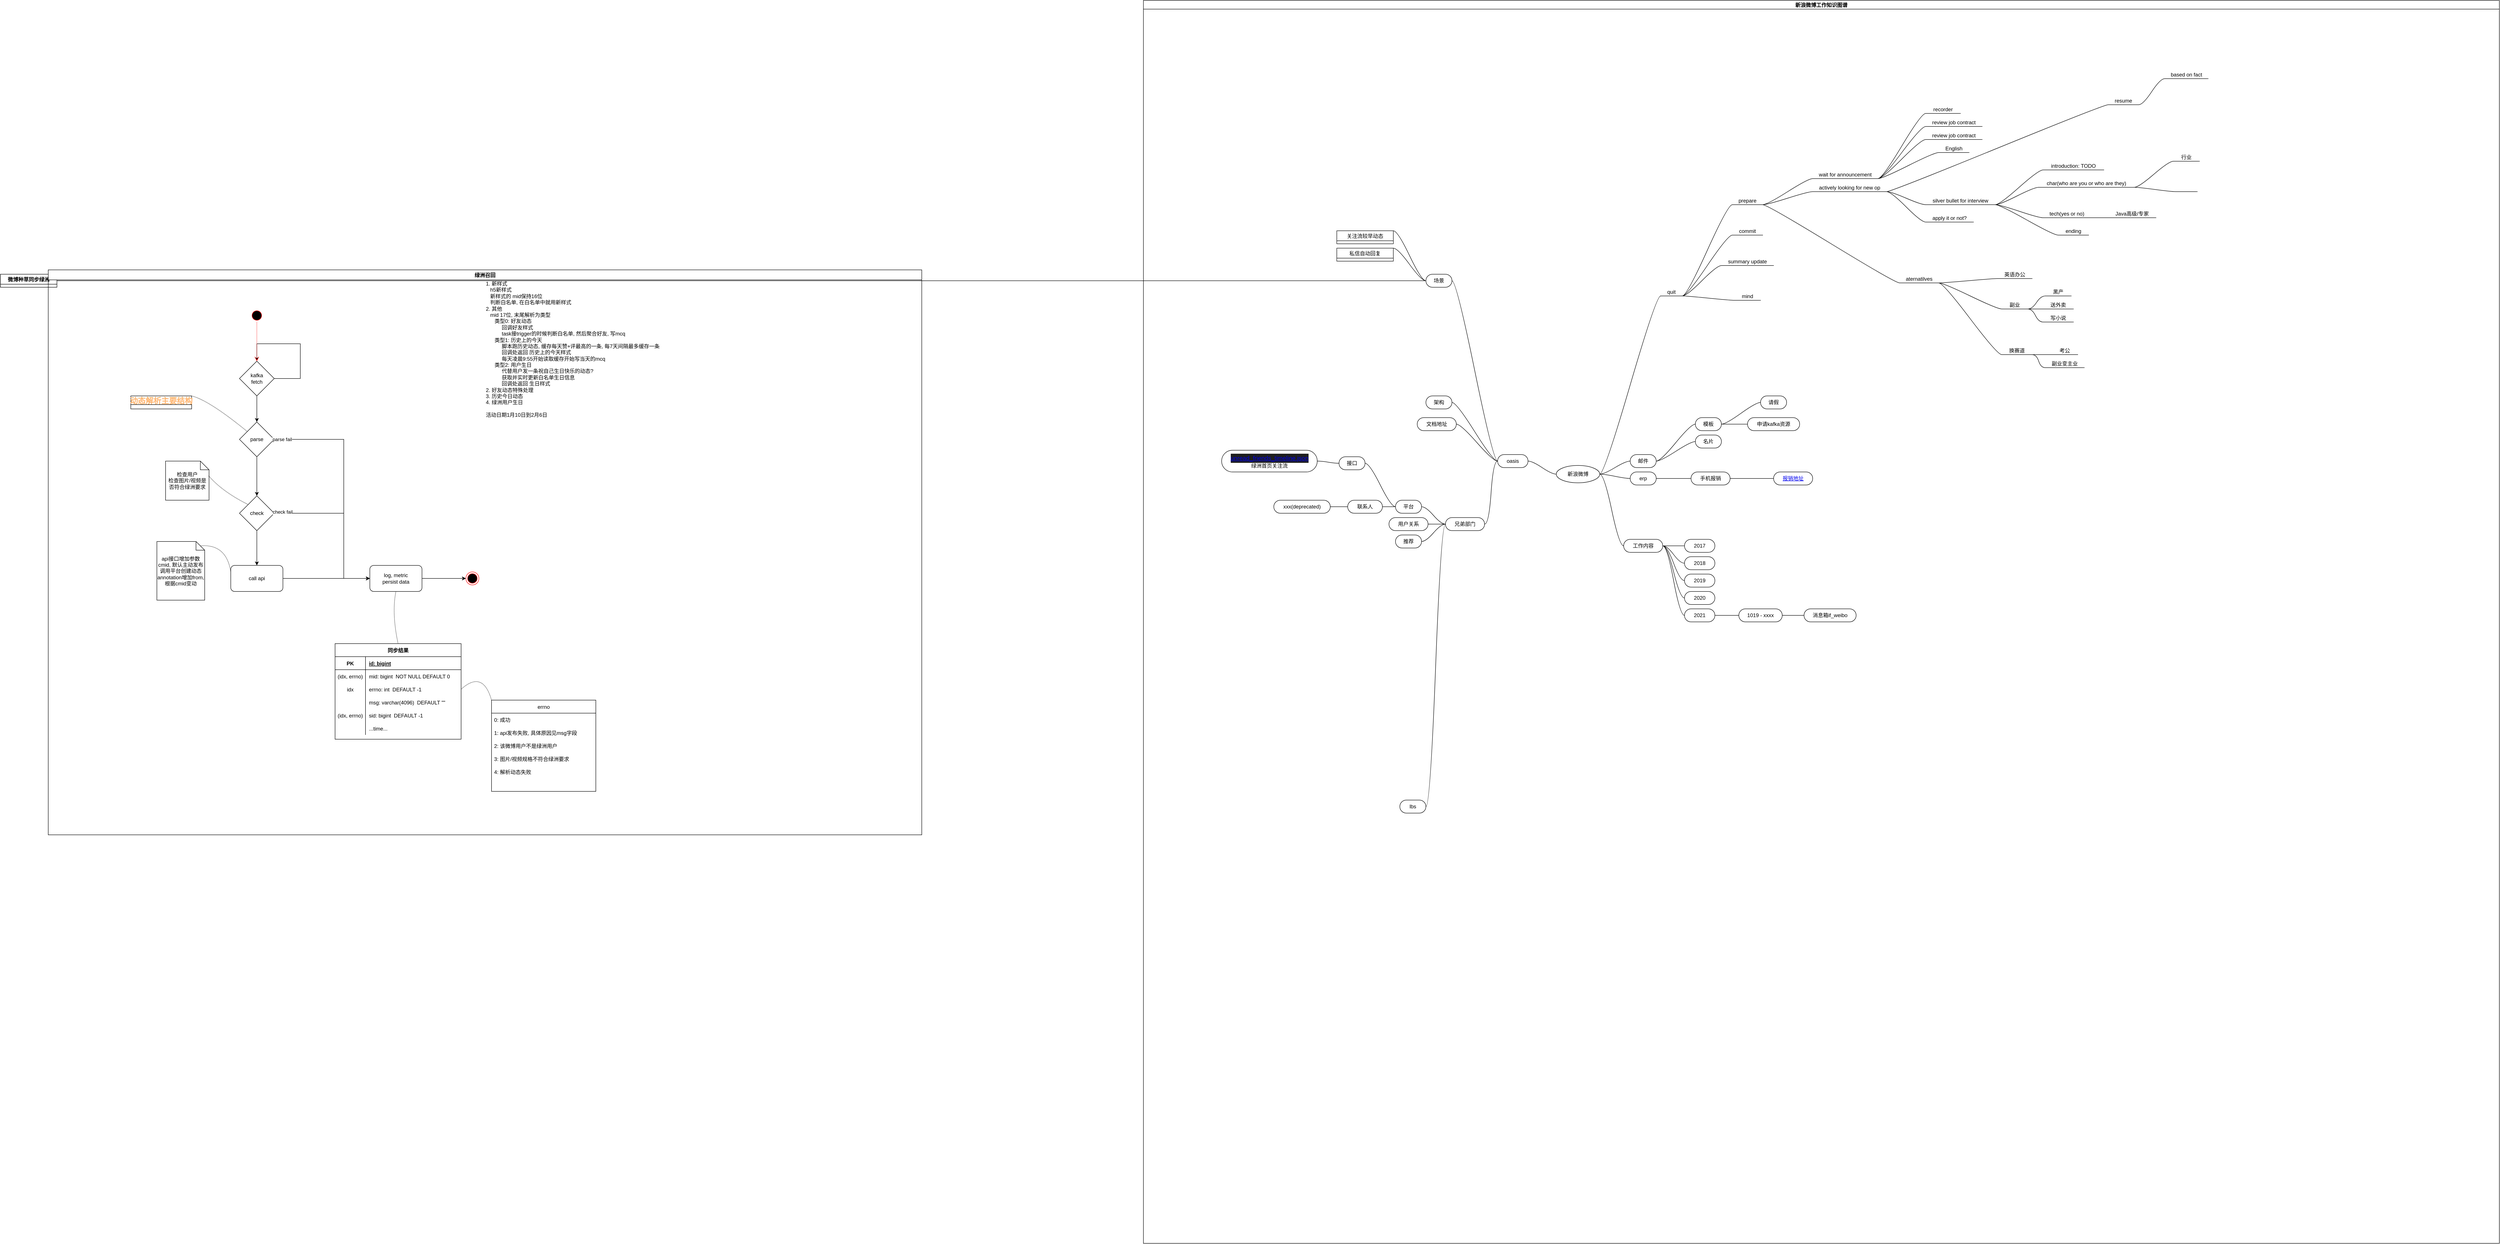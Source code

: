 <mxfile version="15.7.3" type="device"><diagram id="89pUvBeZfT2HmDyX0BOM" name="工作知识图谱"><mxGraphModel dx="5081" dy="1869" grid="1" gridSize="10" guides="1" tooltips="1" connect="1" arrows="1" fold="1" page="1" pageScale="1" pageWidth="827" pageHeight="1169" math="0" shadow="0"><root><mxCell id="0"/><mxCell id="1" parent="0"/><mxCell id="kcmMvC4bD40pb3SSHqhY-1" value="新浪微博工作知识图谱" style="swimlane;startSize=20;horizontal=1;containerType=tree;swimlaneFillColor=none;" parent="1" vertex="1"><mxGeometry x="-1310" y="-210" width="3120" height="2860" as="geometry"/></mxCell><mxCell id="kcmMvC4bD40pb3SSHqhY-2" value="" style="edgeStyle=entityRelationEdgeStyle;startArrow=none;endArrow=none;segment=10;curved=1;rounded=0;" parent="kcmMvC4bD40pb3SSHqhY-1" source="kcmMvC4bD40pb3SSHqhY-6" target="kcmMvC4bD40pb3SSHqhY-7" edge="1"><mxGeometry relative="1" as="geometry"/></mxCell><mxCell id="kcmMvC4bD40pb3SSHqhY-4" value="" style="edgeStyle=entityRelationEdgeStyle;startArrow=none;endArrow=none;segment=10;curved=1;rounded=0;" parent="kcmMvC4bD40pb3SSHqhY-1" source="kcmMvC4bD40pb3SSHqhY-6" target="kcmMvC4bD40pb3SSHqhY-9" edge="1"><mxGeometry relative="1" as="geometry"/></mxCell><mxCell id="kcmMvC4bD40pb3SSHqhY-6" value="新浪微博" style="ellipse;whiteSpace=wrap;html=1;align=center;treeFolding=1;treeMoving=1;newEdgeStyle={&quot;edgeStyle&quot;:&quot;entityRelationEdgeStyle&quot;,&quot;startArrow&quot;:&quot;none&quot;,&quot;endArrow&quot;:&quot;none&quot;,&quot;segment&quot;:10,&quot;curved&quot;:1};" parent="kcmMvC4bD40pb3SSHqhY-1" vertex="1"><mxGeometry x="950" y="1070" width="100" height="40" as="geometry"/></mxCell><mxCell id="kcmMvC4bD40pb3SSHqhY-7" value="邮件" style="whiteSpace=wrap;html=1;rounded=1;arcSize=50;align=center;verticalAlign=middle;strokeWidth=1;autosize=1;spacing=4;treeFolding=1;treeMoving=1;newEdgeStyle={&quot;edgeStyle&quot;:&quot;entityRelationEdgeStyle&quot;,&quot;startArrow&quot;:&quot;none&quot;,&quot;endArrow&quot;:&quot;none&quot;,&quot;segment&quot;:10,&quot;curved&quot;:1};" parent="kcmMvC4bD40pb3SSHqhY-1" vertex="1"><mxGeometry x="1120" y="1045" width="60" height="30" as="geometry"/></mxCell><mxCell id="kcmMvC4bD40pb3SSHqhY-9" value="oasis" style="whiteSpace=wrap;html=1;rounded=1;arcSize=50;align=center;verticalAlign=middle;strokeWidth=1;autosize=1;spacing=4;treeFolding=1;treeMoving=1;newEdgeStyle={&quot;edgeStyle&quot;:&quot;entityRelationEdgeStyle&quot;,&quot;startArrow&quot;:&quot;none&quot;,&quot;endArrow&quot;:&quot;none&quot;,&quot;segment&quot;:10,&quot;curved&quot;:1};" parent="kcmMvC4bD40pb3SSHqhY-1" vertex="1"><mxGeometry x="815" y="1045" width="70" height="30" as="geometry"/></mxCell><mxCell id="kcmMvC4bD40pb3SSHqhY-11" value="" style="edgeStyle=entityRelationEdgeStyle;startArrow=none;endArrow=none;segment=10;curved=1;rounded=0;" parent="kcmMvC4bD40pb3SSHqhY-1" source="kcmMvC4bD40pb3SSHqhY-9" target="kcmMvC4bD40pb3SSHqhY-12" edge="1"><mxGeometry relative="1" as="geometry"><mxPoint x="300" y="970" as="sourcePoint"/></mxGeometry></mxCell><mxCell id="kcmMvC4bD40pb3SSHqhY-12" value="架构" style="whiteSpace=wrap;html=1;rounded=1;arcSize=50;align=center;verticalAlign=middle;strokeWidth=1;autosize=1;spacing=4;treeFolding=1;treeMoving=1;newEdgeStyle={&quot;edgeStyle&quot;:&quot;entityRelationEdgeStyle&quot;,&quot;startArrow&quot;:&quot;none&quot;,&quot;endArrow&quot;:&quot;none&quot;,&quot;segment&quot;:10,&quot;curved&quot;:1};" parent="kcmMvC4bD40pb3SSHqhY-1" vertex="1"><mxGeometry x="650" y="910" width="60" height="30" as="geometry"/></mxCell><mxCell id="kcmMvC4bD40pb3SSHqhY-13" value="" style="edgeStyle=entityRelationEdgeStyle;startArrow=none;endArrow=none;segment=10;curved=1;rounded=0;" parent="kcmMvC4bD40pb3SSHqhY-1" source="kcmMvC4bD40pb3SSHqhY-9" target="kcmMvC4bD40pb3SSHqhY-14" edge="1"><mxGeometry relative="1" as="geometry"><mxPoint x="165" y="940" as="sourcePoint"/></mxGeometry></mxCell><mxCell id="kcmMvC4bD40pb3SSHqhY-14" value="文档地址" style="whiteSpace=wrap;html=1;rounded=1;arcSize=50;align=center;verticalAlign=middle;strokeWidth=1;autosize=1;spacing=4;treeFolding=1;treeMoving=1;newEdgeStyle={&quot;edgeStyle&quot;:&quot;entityRelationEdgeStyle&quot;,&quot;startArrow&quot;:&quot;none&quot;,&quot;endArrow&quot;:&quot;none&quot;,&quot;segment&quot;:10,&quot;curved&quot;:1};" parent="kcmMvC4bD40pb3SSHqhY-1" vertex="1"><mxGeometry x="630" y="960" width="90" height="30" as="geometry"/></mxCell><mxCell id="kcmMvC4bD40pb3SSHqhY-15" value="" style="edgeStyle=entityRelationEdgeStyle;startArrow=none;endArrow=none;segment=10;curved=1;rounded=0;" parent="kcmMvC4bD40pb3SSHqhY-1" source="kcmMvC4bD40pb3SSHqhY-9" target="kcmMvC4bD40pb3SSHqhY-16" edge="1"><mxGeometry relative="1" as="geometry"><mxPoint x="165" y="940" as="sourcePoint"/></mxGeometry></mxCell><mxCell id="kcmMvC4bD40pb3SSHqhY-16" value="兄弟部门" style="whiteSpace=wrap;html=1;rounded=1;arcSize=50;align=center;verticalAlign=middle;strokeWidth=1;autosize=1;spacing=4;treeFolding=1;treeMoving=1;newEdgeStyle={&quot;edgeStyle&quot;:&quot;entityRelationEdgeStyle&quot;,&quot;startArrow&quot;:&quot;none&quot;,&quot;endArrow&quot;:&quot;none&quot;,&quot;segment&quot;:10,&quot;curved&quot;:1};" parent="kcmMvC4bD40pb3SSHqhY-1" vertex="1"><mxGeometry x="695" y="1190" width="90" height="30" as="geometry"/></mxCell><mxCell id="kcmMvC4bD40pb3SSHqhY-17" value="" style="edgeStyle=entityRelationEdgeStyle;startArrow=none;endArrow=none;segment=10;curved=1;rounded=0;" parent="kcmMvC4bD40pb3SSHqhY-1" source="kcmMvC4bD40pb3SSHqhY-16" target="kcmMvC4bD40pb3SSHqhY-18" edge="1"><mxGeometry relative="1" as="geometry"><mxPoint x="165" y="940" as="sourcePoint"/></mxGeometry></mxCell><mxCell id="kcmMvC4bD40pb3SSHqhY-18" value="用户关系" style="whiteSpace=wrap;html=1;rounded=1;arcSize=50;align=center;verticalAlign=middle;strokeWidth=1;autosize=1;spacing=4;treeFolding=1;treeMoving=1;newEdgeStyle={&quot;edgeStyle&quot;:&quot;entityRelationEdgeStyle&quot;,&quot;startArrow&quot;:&quot;none&quot;,&quot;endArrow&quot;:&quot;none&quot;,&quot;segment&quot;:10,&quot;curved&quot;:1};" parent="kcmMvC4bD40pb3SSHqhY-1" vertex="1"><mxGeometry x="565" y="1190" width="90" height="30" as="geometry"/></mxCell><mxCell id="kcmMvC4bD40pb3SSHqhY-19" value="" style="edgeStyle=entityRelationEdgeStyle;startArrow=none;endArrow=none;segment=10;curved=1;rounded=0;" parent="kcmMvC4bD40pb3SSHqhY-1" source="kcmMvC4bD40pb3SSHqhY-16" target="kcmMvC4bD40pb3SSHqhY-20" edge="1"><mxGeometry relative="1" as="geometry"><mxPoint x="45" y="1085" as="sourcePoint"/></mxGeometry></mxCell><mxCell id="kcmMvC4bD40pb3SSHqhY-20" value="平台" style="whiteSpace=wrap;html=1;rounded=1;arcSize=50;align=center;verticalAlign=middle;strokeWidth=1;autosize=1;spacing=4;treeFolding=1;treeMoving=1;newEdgeStyle={&quot;edgeStyle&quot;:&quot;entityRelationEdgeStyle&quot;,&quot;startArrow&quot;:&quot;none&quot;,&quot;endArrow&quot;:&quot;none&quot;,&quot;segment&quot;:10,&quot;curved&quot;:1};" parent="kcmMvC4bD40pb3SSHqhY-1" vertex="1"><mxGeometry x="580" y="1150" width="60" height="30" as="geometry"/></mxCell><mxCell id="kcmMvC4bD40pb3SSHqhY-21" value="" style="edgeStyle=entityRelationEdgeStyle;startArrow=none;endArrow=none;segment=10;curved=1;rounded=0;" parent="kcmMvC4bD40pb3SSHqhY-1" source="kcmMvC4bD40pb3SSHqhY-16" target="kcmMvC4bD40pb3SSHqhY-22" edge="1"><mxGeometry relative="1" as="geometry"><mxPoint x="45" y="1085" as="sourcePoint"/></mxGeometry></mxCell><mxCell id="kcmMvC4bD40pb3SSHqhY-22" value="推荐" style="whiteSpace=wrap;html=1;rounded=1;arcSize=50;align=center;verticalAlign=middle;strokeWidth=1;autosize=1;spacing=4;treeFolding=1;treeMoving=1;newEdgeStyle={&quot;edgeStyle&quot;:&quot;entityRelationEdgeStyle&quot;,&quot;startArrow&quot;:&quot;none&quot;,&quot;endArrow&quot;:&quot;none&quot;,&quot;segment&quot;:10,&quot;curved&quot;:1};" parent="kcmMvC4bD40pb3SSHqhY-1" vertex="1"><mxGeometry x="580" y="1230" width="60" height="30" as="geometry"/></mxCell><mxCell id="kcmMvC4bD40pb3SSHqhY-23" value="" style="edgeStyle=entityRelationEdgeStyle;startArrow=none;endArrow=none;segment=10;curved=1;rounded=0;" parent="kcmMvC4bD40pb3SSHqhY-1" source="kcmMvC4bD40pb3SSHqhY-16" target="kcmMvC4bD40pb3SSHqhY-24" edge="1"><mxGeometry relative="1" as="geometry"><mxPoint x="45" y="1085" as="sourcePoint"/></mxGeometry></mxCell><mxCell id="kcmMvC4bD40pb3SSHqhY-24" value="lbs" style="whiteSpace=wrap;html=1;rounded=1;arcSize=50;align=center;verticalAlign=middle;strokeWidth=1;autosize=1;spacing=4;treeFolding=1;treeMoving=1;newEdgeStyle={&quot;edgeStyle&quot;:&quot;entityRelationEdgeStyle&quot;,&quot;startArrow&quot;:&quot;none&quot;,&quot;endArrow&quot;:&quot;none&quot;,&quot;segment&quot;:10,&quot;curved&quot;:1};" parent="kcmMvC4bD40pb3SSHqhY-1" vertex="1" collapsed="1"><mxGeometry x="590" y="1840" width="60" height="30" as="geometry"/></mxCell><mxCell id="kcmMvC4bD40pb3SSHqhY-25" value="" style="edgeStyle=entityRelationEdgeStyle;startArrow=none;endArrow=none;segment=10;curved=1;rounded=0;" parent="kcmMvC4bD40pb3SSHqhY-1" source="kcmMvC4bD40pb3SSHqhY-20" target="kcmMvC4bD40pb3SSHqhY-26" edge="1"><mxGeometry relative="1" as="geometry"><mxPoint x="45" y="1085" as="sourcePoint"/></mxGeometry></mxCell><mxCell id="kcmMvC4bD40pb3SSHqhY-26" value="联系人" style="whiteSpace=wrap;html=1;rounded=1;arcSize=50;align=center;verticalAlign=middle;strokeWidth=1;autosize=1;spacing=4;treeFolding=1;treeMoving=1;newEdgeStyle={&quot;edgeStyle&quot;:&quot;entityRelationEdgeStyle&quot;,&quot;startArrow&quot;:&quot;none&quot;,&quot;endArrow&quot;:&quot;none&quot;,&quot;segment&quot;:10,&quot;curved&quot;:1};" parent="kcmMvC4bD40pb3SSHqhY-1" vertex="1"><mxGeometry x="470" y="1150" width="80" height="30" as="geometry"/></mxCell><mxCell id="kcmMvC4bD40pb3SSHqhY-27" value="" style="edgeStyle=entityRelationEdgeStyle;startArrow=none;endArrow=none;segment=10;curved=1;rounded=0;" parent="kcmMvC4bD40pb3SSHqhY-1" source="kcmMvC4bD40pb3SSHqhY-26" target="kcmMvC4bD40pb3SSHqhY-28" edge="1"><mxGeometry relative="1" as="geometry"><mxPoint x="-70" y="1045" as="sourcePoint"/></mxGeometry></mxCell><mxCell id="kcmMvC4bD40pb3SSHqhY-28" value="xxx(deprecated)" style="whiteSpace=wrap;html=1;rounded=1;arcSize=50;align=center;verticalAlign=middle;strokeWidth=1;autosize=1;spacing=4;treeFolding=1;treeMoving=1;newEdgeStyle={&quot;edgeStyle&quot;:&quot;entityRelationEdgeStyle&quot;,&quot;startArrow&quot;:&quot;none&quot;,&quot;endArrow&quot;:&quot;none&quot;,&quot;segment&quot;:10,&quot;curved&quot;:1};" parent="kcmMvC4bD40pb3SSHqhY-1" vertex="1"><mxGeometry x="300" y="1150" width="130" height="30" as="geometry"/></mxCell><mxCell id="kcmMvC4bD40pb3SSHqhY-29" value="" style="edgeStyle=entityRelationEdgeStyle;startArrow=none;endArrow=none;segment=10;curved=1;rounded=0;" parent="kcmMvC4bD40pb3SSHqhY-1" source="kcmMvC4bD40pb3SSHqhY-20" target="kcmMvC4bD40pb3SSHqhY-30" edge="1"><mxGeometry relative="1" as="geometry"><mxPoint x="-70" y="1045" as="sourcePoint"/></mxGeometry></mxCell><mxCell id="kcmMvC4bD40pb3SSHqhY-30" value="接口" style="whiteSpace=wrap;html=1;rounded=1;arcSize=50;align=center;verticalAlign=middle;strokeWidth=1;autosize=1;spacing=4;treeFolding=1;treeMoving=1;newEdgeStyle={&quot;edgeStyle&quot;:&quot;entityRelationEdgeStyle&quot;,&quot;startArrow&quot;:&quot;none&quot;,&quot;endArrow&quot;:&quot;none&quot;,&quot;segment&quot;:10,&quot;curved&quot;:1};" parent="kcmMvC4bD40pb3SSHqhY-1" vertex="1"><mxGeometry x="450" y="1050" width="60" height="30" as="geometry"/></mxCell><mxCell id="kcmMvC4bD40pb3SSHqhY-31" value="" style="edgeStyle=entityRelationEdgeStyle;startArrow=none;endArrow=none;segment=10;curved=1;rounded=0;" parent="kcmMvC4bD40pb3SSHqhY-1" source="kcmMvC4bD40pb3SSHqhY-6" target="kcmMvC4bD40pb3SSHqhY-32" edge="1"><mxGeometry relative="1" as="geometry"><mxPoint x="400" y="970" as="sourcePoint"/></mxGeometry></mxCell><mxCell id="kcmMvC4bD40pb3SSHqhY-32" value="erp" style="whiteSpace=wrap;html=1;rounded=1;arcSize=50;align=center;verticalAlign=middle;strokeWidth=1;autosize=1;spacing=4;treeFolding=1;treeMoving=1;newEdgeStyle={&quot;edgeStyle&quot;:&quot;entityRelationEdgeStyle&quot;,&quot;startArrow&quot;:&quot;none&quot;,&quot;endArrow&quot;:&quot;none&quot;,&quot;segment&quot;:10,&quot;curved&quot;:1};" parent="kcmMvC4bD40pb3SSHqhY-1" vertex="1"><mxGeometry x="1120" y="1085" width="60" height="30" as="geometry"/></mxCell><mxCell id="kcmMvC4bD40pb3SSHqhY-33" value="" style="edgeStyle=entityRelationEdgeStyle;startArrow=none;endArrow=none;segment=10;curved=1;rounded=0;" parent="kcmMvC4bD40pb3SSHqhY-1" source="kcmMvC4bD40pb3SSHqhY-7" target="kcmMvC4bD40pb3SSHqhY-34" edge="1"><mxGeometry relative="1" as="geometry"><mxPoint x="400" y="970" as="sourcePoint"/></mxGeometry></mxCell><mxCell id="kcmMvC4bD40pb3SSHqhY-34" value="模板" style="whiteSpace=wrap;html=1;rounded=1;arcSize=50;align=center;verticalAlign=middle;strokeWidth=1;autosize=1;spacing=4;treeFolding=1;treeMoving=1;newEdgeStyle={&quot;edgeStyle&quot;:&quot;entityRelationEdgeStyle&quot;,&quot;startArrow&quot;:&quot;none&quot;,&quot;endArrow&quot;:&quot;none&quot;,&quot;segment&quot;:10,&quot;curved&quot;:1};" parent="kcmMvC4bD40pb3SSHqhY-1" vertex="1"><mxGeometry x="1270" y="960" width="60" height="30" as="geometry"/></mxCell><mxCell id="kcmMvC4bD40pb3SSHqhY-35" value="" style="edgeStyle=entityRelationEdgeStyle;startArrow=none;endArrow=none;segment=10;curved=1;rounded=0;" parent="kcmMvC4bD40pb3SSHqhY-1" source="kcmMvC4bD40pb3SSHqhY-7" target="kcmMvC4bD40pb3SSHqhY-36" edge="1"><mxGeometry relative="1" as="geometry"><mxPoint x="530" y="940" as="sourcePoint"/></mxGeometry></mxCell><mxCell id="kcmMvC4bD40pb3SSHqhY-36" value="名片" style="whiteSpace=wrap;html=1;rounded=1;arcSize=50;align=center;verticalAlign=middle;strokeWidth=1;autosize=1;spacing=4;treeFolding=1;treeMoving=1;newEdgeStyle={&quot;edgeStyle&quot;:&quot;entityRelationEdgeStyle&quot;,&quot;startArrow&quot;:&quot;none&quot;,&quot;endArrow&quot;:&quot;none&quot;,&quot;segment&quot;:10,&quot;curved&quot;:1};" parent="kcmMvC4bD40pb3SSHqhY-1" vertex="1"><mxGeometry x="1270" y="1000" width="60" height="30" as="geometry"/></mxCell><mxCell id="kcmMvC4bD40pb3SSHqhY-37" value="" style="edgeStyle=entityRelationEdgeStyle;startArrow=none;endArrow=none;segment=10;curved=1;rounded=0;" parent="kcmMvC4bD40pb3SSHqhY-1" source="kcmMvC4bD40pb3SSHqhY-34" target="kcmMvC4bD40pb3SSHqhY-38" edge="1"><mxGeometry relative="1" as="geometry"><mxPoint x="530" y="940" as="sourcePoint"/></mxGeometry></mxCell><mxCell id="kcmMvC4bD40pb3SSHqhY-38" value="申请kafka资源" style="whiteSpace=wrap;html=1;rounded=1;arcSize=50;align=center;verticalAlign=middle;strokeWidth=1;autosize=1;spacing=4;treeFolding=1;treeMoving=1;newEdgeStyle={&quot;edgeStyle&quot;:&quot;entityRelationEdgeStyle&quot;,&quot;startArrow&quot;:&quot;none&quot;,&quot;endArrow&quot;:&quot;none&quot;,&quot;segment&quot;:10,&quot;curved&quot;:1};" parent="kcmMvC4bD40pb3SSHqhY-1" vertex="1"><mxGeometry x="1390" y="960" width="120" height="30" as="geometry"/></mxCell><mxCell id="kcmMvC4bD40pb3SSHqhY-39" value="" style="edgeStyle=entityRelationEdgeStyle;startArrow=none;endArrow=none;segment=10;curved=1;rounded=0;" parent="kcmMvC4bD40pb3SSHqhY-1" source="kcmMvC4bD40pb3SSHqhY-34" target="kcmMvC4bD40pb3SSHqhY-40" edge="1"><mxGeometry relative="1" as="geometry"><mxPoint x="680" y="855" as="sourcePoint"/></mxGeometry></mxCell><mxCell id="kcmMvC4bD40pb3SSHqhY-40" value="请假" style="whiteSpace=wrap;html=1;rounded=1;arcSize=50;align=center;verticalAlign=middle;strokeWidth=1;autosize=1;spacing=4;treeFolding=1;treeMoving=1;newEdgeStyle={&quot;edgeStyle&quot;:&quot;entityRelationEdgeStyle&quot;,&quot;startArrow&quot;:&quot;none&quot;,&quot;endArrow&quot;:&quot;none&quot;,&quot;segment&quot;:10,&quot;curved&quot;:1};" parent="kcmMvC4bD40pb3SSHqhY-1" vertex="1"><mxGeometry x="1420" y="910" width="60" height="30" as="geometry"/></mxCell><mxCell id="3G2IqkjOIYoglVcWNGOA-1" value="" style="edgeStyle=entityRelationEdgeStyle;startArrow=none;endArrow=none;segment=10;curved=1;rounded=0;" parent="kcmMvC4bD40pb3SSHqhY-1" source="kcmMvC4bD40pb3SSHqhY-24" target="3G2IqkjOIYoglVcWNGOA-2" edge="1" visible="0"><mxGeometry relative="1" as="geometry"><mxPoint x="45" y="1345" as="sourcePoint"/></mxGeometry></mxCell><mxCell id="3G2IqkjOIYoglVcWNGOA-2" value="接口" style="whiteSpace=wrap;html=1;rounded=1;arcSize=50;align=center;verticalAlign=middle;strokeWidth=1;autosize=1;spacing=4;treeFolding=1;treeMoving=1;newEdgeStyle={&quot;edgeStyle&quot;:&quot;entityRelationEdgeStyle&quot;,&quot;startArrow&quot;:&quot;none&quot;,&quot;endArrow&quot;:&quot;none&quot;,&quot;segment&quot;:10,&quot;curved&quot;:1};" parent="kcmMvC4bD40pb3SSHqhY-1" vertex="1" visible="0"><mxGeometry x="480" y="1730" width="60" height="30" as="geometry"/></mxCell><mxCell id="3G2IqkjOIYoglVcWNGOA-3" value="" style="edgeStyle=entityRelationEdgeStyle;startArrow=none;endArrow=none;segment=10;curved=1;rounded=0;" parent="kcmMvC4bD40pb3SSHqhY-1" source="3G2IqkjOIYoglVcWNGOA-2" target="3G2IqkjOIYoglVcWNGOA-4" edge="1" visible="0"><mxGeometry relative="1" as="geometry"><mxPoint x="-70" y="1475" as="sourcePoint"/></mxGeometry></mxCell><mxCell id="3G2IqkjOIYoglVcWNGOA-4" value="&lt;div style=&quot;color: rgb(212 , 212 , 212) ; background-color: rgb(30 , 30 , 30) ; font-family: , &amp;#34;menlo&amp;#34; , &amp;#34;monaco&amp;#34; , &amp;#34;courier new&amp;#34; , monospace , &amp;#34;menlo&amp;#34; , &amp;#34;monaco&amp;#34; , &amp;#34;courier new&amp;#34; , monospace ; font-size: 14px ; line-height: 21px&quot;&gt;&lt;span style=&quot;color: #ce9178&quot;&gt;http://i.api.place.weibo.cn/place/nearby/pois.json&lt;/span&gt;&lt;/div&gt;&lt;div style=&quot;background-color: rgb(30 , 30 , 30) ; font-size: 14px ; line-height: 21px&quot;&gt;&lt;font color=&quot;#ce9178&quot;&gt;附近位置&lt;/font&gt;&lt;/div&gt;" style="whiteSpace=wrap;html=1;rounded=1;arcSize=50;align=center;verticalAlign=middle;strokeWidth=1;autosize=1;spacing=4;treeFolding=1;treeMoving=1;newEdgeStyle={&quot;edgeStyle&quot;:&quot;entityRelationEdgeStyle&quot;,&quot;startArrow&quot;:&quot;none&quot;,&quot;endArrow&quot;:&quot;none&quot;,&quot;segment&quot;:10,&quot;curved&quot;:1};" parent="kcmMvC4bD40pb3SSHqhY-1" vertex="1" visible="0"><mxGeometry x="50" y="1510" width="340" height="60" as="geometry"/></mxCell><mxCell id="3G2IqkjOIYoglVcWNGOA-7" value="" style="edgeStyle=entityRelationEdgeStyle;startArrow=none;endArrow=none;segment=10;curved=1;rounded=0;" parent="kcmMvC4bD40pb3SSHqhY-1" source="kcmMvC4bD40pb3SSHqhY-24" target="3G2IqkjOIYoglVcWNGOA-8" edge="1" visible="0"><mxGeometry relative="1" as="geometry"><mxPoint x="-70" y="1475" as="sourcePoint"/></mxGeometry></mxCell><mxCell id="3G2IqkjOIYoglVcWNGOA-8" value="联系人" style="whiteSpace=wrap;html=1;rounded=1;arcSize=50;align=center;verticalAlign=middle;strokeWidth=1;autosize=1;spacing=4;treeFolding=1;treeMoving=1;newEdgeStyle={&quot;edgeStyle&quot;:&quot;entityRelationEdgeStyle&quot;,&quot;startArrow&quot;:&quot;none&quot;,&quot;endArrow&quot;:&quot;none&quot;,&quot;segment&quot;:10,&quot;curved&quot;:1};" parent="kcmMvC4bD40pb3SSHqhY-1" vertex="1" visible="0"><mxGeometry x="470" y="1900" width="80" height="30" as="geometry"/></mxCell><mxCell id="3G2IqkjOIYoglVcWNGOA-9" value="" style="edgeStyle=entityRelationEdgeStyle;startArrow=none;endArrow=none;segment=10;curved=1;rounded=0;" parent="kcmMvC4bD40pb3SSHqhY-1" source="3G2IqkjOIYoglVcWNGOA-8" target="3G2IqkjOIYoglVcWNGOA-10" edge="1" visible="0"><mxGeometry relative="1" as="geometry"><mxPoint x="-70" y="1715" as="sourcePoint"/></mxGeometry></mxCell><mxCell id="3G2IqkjOIYoglVcWNGOA-10" value="微信号: xiayang100" style="whiteSpace=wrap;html=1;rounded=1;arcSize=50;align=center;verticalAlign=middle;strokeWidth=1;autosize=1;spacing=4;treeFolding=1;treeMoving=1;newEdgeStyle={&quot;edgeStyle&quot;:&quot;entityRelationEdgeStyle&quot;,&quot;startArrow&quot;:&quot;none&quot;,&quot;endArrow&quot;:&quot;none&quot;,&quot;segment&quot;:10,&quot;curved&quot;:1};" parent="kcmMvC4bD40pb3SSHqhY-1" vertex="1" visible="0"><mxGeometry x="280" y="1900" width="140" height="30" as="geometry"/></mxCell><mxCell id="3G2IqkjOIYoglVcWNGOA-11" value="" style="edgeStyle=entityRelationEdgeStyle;startArrow=none;endArrow=none;segment=10;curved=1;rounded=0;" parent="kcmMvC4bD40pb3SSHqhY-1" source="3G2IqkjOIYoglVcWNGOA-2" target="3G2IqkjOIYoglVcWNGOA-12" edge="1" visible="0"><mxGeometry relative="1" as="geometry"><mxPoint x="-170" y="1475" as="sourcePoint"/></mxGeometry></mxCell><mxCell id="3G2IqkjOIYoglVcWNGOA-12" value="&lt;div style=&quot;background-color: rgb(30 , 30 , 30) ; font-size: 14px ; line-height: 21px&quot;&gt;&lt;div style=&quot;color: rgb(212 , 212 , 212) ; line-height: 21px&quot;&gt;&lt;span style=&quot;color: #ce9178&quot;&gt;http://i.api.place.weibo.cn/place/pois/search.php&lt;/span&gt;&lt;/div&gt;&lt;div style=&quot;line-height: 21px&quot;&gt;&lt;font color=&quot;#ce9178&quot;&gt;位置搜索&lt;/font&gt;&lt;/div&gt;&lt;/div&gt;" style="whiteSpace=wrap;html=1;rounded=1;arcSize=50;align=center;verticalAlign=middle;strokeWidth=1;autosize=1;spacing=4;treeFolding=1;treeMoving=1;newEdgeStyle={&quot;edgeStyle&quot;:&quot;entityRelationEdgeStyle&quot;,&quot;startArrow&quot;:&quot;none&quot;,&quot;endArrow&quot;:&quot;none&quot;,&quot;segment&quot;:10,&quot;curved&quot;:1};" parent="kcmMvC4bD40pb3SSHqhY-1" vertex="1" visible="0"><mxGeometry x="50" y="1580" width="340" height="60" as="geometry"/></mxCell><mxCell id="3G2IqkjOIYoglVcWNGOA-13" value="" style="edgeStyle=entityRelationEdgeStyle;startArrow=none;endArrow=none;segment=10;curved=1;rounded=0;" parent="kcmMvC4bD40pb3SSHqhY-1" source="3G2IqkjOIYoglVcWNGOA-2" target="3G2IqkjOIYoglVcWNGOA-14" edge="1" visible="0"><mxGeometry relative="1" as="geometry"><mxPoint x="-170" y="1625" as="sourcePoint"/></mxGeometry></mxCell><mxCell id="3G2IqkjOIYoglVcWNGOA-14" value="&lt;div style=&quot;background-color: rgb(30 , 30 , 30) ; font-size: 14px ; line-height: 21px&quot;&gt;&lt;div style=&quot;line-height: 21px&quot;&gt;&lt;div style=&quot;color: rgb(212 , 212 , 212) ; font-family: , &amp;#34;menlo&amp;#34; , &amp;#34;monaco&amp;#34; , &amp;#34;courier new&amp;#34; , monospace , &amp;#34;menlo&amp;#34; , &amp;#34;monaco&amp;#34; , &amp;#34;courier new&amp;#34; , monospace ; line-height: 21px&quot;&gt;&lt;span style=&quot;color: #ce9178&quot;&gt;http://i.api.place.weibo.cn/place/pois/show.json&lt;/span&gt;&lt;/div&gt;&lt;div style=&quot;font-family: , &amp;#34;menlo&amp;#34; , &amp;#34;monaco&amp;#34; , &amp;#34;courier new&amp;#34; , monospace , &amp;#34;menlo&amp;#34; , &amp;#34;monaco&amp;#34; , &amp;#34;courier new&amp;#34; , monospace ; line-height: 21px&quot;&gt;&lt;font color=&quot;#ce9178&quot;&gt;按pid显示地点&lt;/font&gt;&lt;/div&gt;&lt;/div&gt;&lt;/div&gt;" style="whiteSpace=wrap;html=1;rounded=1;arcSize=50;align=center;verticalAlign=middle;strokeWidth=1;autosize=1;spacing=4;treeFolding=1;treeMoving=1;newEdgeStyle={&quot;edgeStyle&quot;:&quot;entityRelationEdgeStyle&quot;,&quot;startArrow&quot;:&quot;none&quot;,&quot;endArrow&quot;:&quot;none&quot;,&quot;segment&quot;:10,&quot;curved&quot;:1};" parent="kcmMvC4bD40pb3SSHqhY-1" vertex="1" visible="0"><mxGeometry x="55" y="1650" width="330" height="60" as="geometry"/></mxCell><mxCell id="3G2IqkjOIYoglVcWNGOA-15" value="" style="edgeStyle=entityRelationEdgeStyle;startArrow=none;endArrow=none;segment=10;curved=1;rounded=0;" parent="kcmMvC4bD40pb3SSHqhY-1" source="3G2IqkjOIYoglVcWNGOA-2" target="3G2IqkjOIYoglVcWNGOA-16" edge="1" visible="0"><mxGeometry relative="1" as="geometry"><mxPoint x="-170" y="1625" as="sourcePoint"/></mxGeometry></mxCell><mxCell id="3G2IqkjOIYoglVcWNGOA-16" value="&lt;div style=&quot;background-color: rgb(30 , 30 , 30) ; font-size: 14px ; line-height: 21px&quot;&gt;&lt;div style=&quot;line-height: 21px&quot;&gt;&lt;div style=&quot;line-height: 21px&quot;&gt;&lt;div style=&quot;color: rgb(212 , 212 , 212) ; font-family: , &amp;#34;menlo&amp;#34; , &amp;#34;monaco&amp;#34; , &amp;#34;courier new&amp;#34; , monospace , &amp;#34;menlo&amp;#34; , &amp;#34;monaco&amp;#34; , &amp;#34;courier new&amp;#34; , monospace ; line-height: 21px&quot;&gt;&lt;span style=&quot;color: #ce9178&quot;&gt;http://i.rgc.place.weibo.cn/rgc_tomcat/businessup&lt;/span&gt;&lt;/div&gt;&lt;div style=&quot;font-family: , &amp;#34;menlo&amp;#34; , &amp;#34;monaco&amp;#34; , &amp;#34;courier new&amp;#34; , monospace , &amp;#34;menlo&amp;#34; , &amp;#34;monaco&amp;#34; , &amp;#34;courier new&amp;#34; , monospace ; line-height: 21px&quot;&gt;&lt;font color=&quot;#ce9178&quot;&gt;反转经纬度&lt;/font&gt;&lt;/div&gt;&lt;/div&gt;&lt;/div&gt;&lt;/div&gt;" style="whiteSpace=wrap;html=1;rounded=1;arcSize=50;align=center;verticalAlign=middle;strokeWidth=1;autosize=1;spacing=4;treeFolding=1;treeMoving=1;newEdgeStyle={&quot;edgeStyle&quot;:&quot;entityRelationEdgeStyle&quot;,&quot;startArrow&quot;:&quot;none&quot;,&quot;endArrow&quot;:&quot;none&quot;,&quot;segment&quot;:10,&quot;curved&quot;:1};" parent="kcmMvC4bD40pb3SSHqhY-1" vertex="1" visible="0"><mxGeometry x="45" y="1720" width="350" height="60" as="geometry"/></mxCell><mxCell id="3G2IqkjOIYoglVcWNGOA-17" value="" style="edgeStyle=entityRelationEdgeStyle;startArrow=none;endArrow=none;segment=10;curved=1;rounded=0;" parent="kcmMvC4bD40pb3SSHqhY-1" source="3G2IqkjOIYoglVcWNGOA-2" target="3G2IqkjOIYoglVcWNGOA-18" edge="1" visible="0"><mxGeometry relative="1" as="geometry"><mxPoint x="-170" y="1625" as="sourcePoint"/></mxGeometry></mxCell><mxCell id="3G2IqkjOIYoglVcWNGOA-18" value="&lt;div style=&quot;background-color: rgb(30 , 30 , 30) ; font-size: 14px ; line-height: 21px&quot;&gt;&lt;div style=&quot;line-height: 21px&quot;&gt;&lt;div style=&quot;line-height: 21px&quot;&gt;&lt;div style=&quot;line-height: 21px&quot;&gt;&lt;div style=&quot;color: rgb(212 , 212 , 212) ; font-family: , &amp;#34;menlo&amp;#34; , &amp;#34;monaco&amp;#34; , &amp;#34;courier new&amp;#34; , monospace , &amp;#34;menlo&amp;#34; , &amp;#34;monaco&amp;#34; , &amp;#34;courier new&amp;#34; , monospace ; line-height: 21px&quot;&gt;&lt;span style=&quot;color: #ce9178&quot;&gt;http://i.api.place.weibo.cn/place/pois/create.json&lt;/span&gt;&lt;/div&gt;&lt;div style=&quot;font-family: , &amp;#34;menlo&amp;#34; , &amp;#34;monaco&amp;#34; , &amp;#34;courier new&amp;#34; , monospace , &amp;#34;menlo&amp;#34; , &amp;#34;monaco&amp;#34; , &amp;#34;courier new&amp;#34; , monospace ; line-height: 21px&quot;&gt;&lt;font color=&quot;#ce9178&quot;&gt;地点创建&lt;/font&gt;&lt;/div&gt;&lt;/div&gt;&lt;/div&gt;&lt;/div&gt;&lt;/div&gt;" style="whiteSpace=wrap;html=1;rounded=1;arcSize=50;align=center;verticalAlign=middle;strokeWidth=1;autosize=1;spacing=4;treeFolding=1;treeMoving=1;newEdgeStyle={&quot;edgeStyle&quot;:&quot;entityRelationEdgeStyle&quot;,&quot;startArrow&quot;:&quot;none&quot;,&quot;endArrow&quot;:&quot;none&quot;,&quot;segment&quot;:10,&quot;curved&quot;:1};" parent="kcmMvC4bD40pb3SSHqhY-1" vertex="1" visible="0"><mxGeometry x="50" y="1790" width="340" height="60" as="geometry"/></mxCell><mxCell id="08G7EAhZYrq_H6jIheHZ-1" value="" style="edgeStyle=entityRelationEdgeStyle;startArrow=none;endArrow=none;segment=10;curved=1;rounded=0;" parent="kcmMvC4bD40pb3SSHqhY-1" source="kcmMvC4bD40pb3SSHqhY-6" target="08G7EAhZYrq_H6jIheHZ-2" edge="1"><mxGeometry relative="1" as="geometry"><mxPoint x="400" y="970" as="sourcePoint"/></mxGeometry></mxCell><mxCell id="08G7EAhZYrq_H6jIheHZ-2" value="工作内容" style="whiteSpace=wrap;html=1;rounded=1;arcSize=50;align=center;verticalAlign=middle;strokeWidth=1;autosize=1;spacing=4;treeFolding=1;treeMoving=1;newEdgeStyle={&quot;edgeStyle&quot;:&quot;entityRelationEdgeStyle&quot;,&quot;startArrow&quot;:&quot;none&quot;,&quot;endArrow&quot;:&quot;none&quot;,&quot;segment&quot;:10,&quot;curved&quot;:1};" parent="kcmMvC4bD40pb3SSHqhY-1" vertex="1"><mxGeometry x="1105" y="1240" width="90" height="30" as="geometry"/></mxCell><mxCell id="08G7EAhZYrq_H6jIheHZ-3" value="" style="edgeStyle=entityRelationEdgeStyle;startArrow=none;endArrow=none;segment=10;curved=1;rounded=0;" parent="kcmMvC4bD40pb3SSHqhY-1" source="kcmMvC4bD40pb3SSHqhY-32" target="08G7EAhZYrq_H6jIheHZ-4" edge="1"><mxGeometry relative="1" as="geometry"><mxPoint x="400" y="970" as="sourcePoint"/></mxGeometry></mxCell><mxCell id="08G7EAhZYrq_H6jIheHZ-4" value="手机报销" style="whiteSpace=wrap;html=1;rounded=1;arcSize=50;align=center;verticalAlign=middle;strokeWidth=1;autosize=1;spacing=4;treeFolding=1;treeMoving=1;newEdgeStyle={&quot;edgeStyle&quot;:&quot;entityRelationEdgeStyle&quot;,&quot;startArrow&quot;:&quot;none&quot;,&quot;endArrow&quot;:&quot;none&quot;,&quot;segment&quot;:10,&quot;curved&quot;:1};" parent="kcmMvC4bD40pb3SSHqhY-1" vertex="1"><mxGeometry x="1260" y="1085" width="90" height="30" as="geometry"/></mxCell><mxCell id="08G7EAhZYrq_H6jIheHZ-5" value="" style="edgeStyle=entityRelationEdgeStyle;startArrow=none;endArrow=none;segment=10;curved=1;rounded=0;" parent="kcmMvC4bD40pb3SSHqhY-1" source="08G7EAhZYrq_H6jIheHZ-4" target="08G7EAhZYrq_H6jIheHZ-6" edge="1"><mxGeometry relative="1" as="geometry"><mxPoint x="530" y="980" as="sourcePoint"/></mxGeometry></mxCell><mxCell id="08G7EAhZYrq_H6jIheHZ-6" value="&lt;a href=&quot;https://proc1.erp.sina.com.cn/erp.php/expense/basecontroller&quot;&gt;报销地址&lt;/a&gt;" style="whiteSpace=wrap;html=1;rounded=1;arcSize=50;align=center;verticalAlign=middle;strokeWidth=1;autosize=1;spacing=4;treeFolding=1;treeMoving=1;newEdgeStyle={&quot;edgeStyle&quot;:&quot;entityRelationEdgeStyle&quot;,&quot;startArrow&quot;:&quot;none&quot;,&quot;endArrow&quot;:&quot;none&quot;,&quot;segment&quot;:10,&quot;curved&quot;:1};" parent="kcmMvC4bD40pb3SSHqhY-1" vertex="1"><mxGeometry x="1450" y="1085" width="90" height="30" as="geometry"/></mxCell><mxCell id="08G7EAhZYrq_H6jIheHZ-11" value="" style="edgeStyle=entityRelationEdgeStyle;startArrow=none;endArrow=none;segment=10;curved=1;rounded=0;" parent="kcmMvC4bD40pb3SSHqhY-1" source="08G7EAhZYrq_H6jIheHZ-2" target="08G7EAhZYrq_H6jIheHZ-12" edge="1"><mxGeometry relative="1" as="geometry"><mxPoint x="400" y="970" as="sourcePoint"/></mxGeometry></mxCell><mxCell id="08G7EAhZYrq_H6jIheHZ-12" value="2017" style="whiteSpace=wrap;html=1;rounded=1;arcSize=50;align=center;verticalAlign=middle;strokeWidth=1;autosize=1;spacing=4;treeFolding=1;treeMoving=1;newEdgeStyle={&quot;edgeStyle&quot;:&quot;entityRelationEdgeStyle&quot;,&quot;startArrow&quot;:&quot;none&quot;,&quot;endArrow&quot;:&quot;none&quot;,&quot;segment&quot;:10,&quot;curved&quot;:1};" parent="kcmMvC4bD40pb3SSHqhY-1" vertex="1"><mxGeometry x="1245" y="1240" width="70" height="30" as="geometry"/></mxCell><mxCell id="08G7EAhZYrq_H6jIheHZ-13" value="" style="edgeStyle=entityRelationEdgeStyle;startArrow=none;endArrow=none;segment=10;curved=1;rounded=0;" parent="kcmMvC4bD40pb3SSHqhY-1" source="08G7EAhZYrq_H6jIheHZ-2" target="08G7EAhZYrq_H6jIheHZ-14" edge="1"><mxGeometry relative="1" as="geometry"><mxPoint x="545" y="1135" as="sourcePoint"/></mxGeometry></mxCell><mxCell id="08G7EAhZYrq_H6jIheHZ-14" value="2018" style="whiteSpace=wrap;html=1;rounded=1;arcSize=50;align=center;verticalAlign=middle;strokeWidth=1;autosize=1;spacing=4;treeFolding=1;treeMoving=1;newEdgeStyle={&quot;edgeStyle&quot;:&quot;entityRelationEdgeStyle&quot;,&quot;startArrow&quot;:&quot;none&quot;,&quot;endArrow&quot;:&quot;none&quot;,&quot;segment&quot;:10,&quot;curved&quot;:1};" parent="kcmMvC4bD40pb3SSHqhY-1" vertex="1"><mxGeometry x="1245" y="1280" width="70" height="30" as="geometry"/></mxCell><mxCell id="08G7EAhZYrq_H6jIheHZ-15" value="" style="edgeStyle=entityRelationEdgeStyle;startArrow=none;endArrow=none;segment=10;curved=1;rounded=0;" parent="kcmMvC4bD40pb3SSHqhY-1" source="08G7EAhZYrq_H6jIheHZ-2" target="08G7EAhZYrq_H6jIheHZ-16" edge="1"><mxGeometry relative="1" as="geometry"><mxPoint x="545" y="1135" as="sourcePoint"/></mxGeometry></mxCell><mxCell id="08G7EAhZYrq_H6jIheHZ-16" value="2019" style="whiteSpace=wrap;html=1;rounded=1;arcSize=50;align=center;verticalAlign=middle;strokeWidth=1;autosize=1;spacing=4;treeFolding=1;treeMoving=1;newEdgeStyle={&quot;edgeStyle&quot;:&quot;entityRelationEdgeStyle&quot;,&quot;startArrow&quot;:&quot;none&quot;,&quot;endArrow&quot;:&quot;none&quot;,&quot;segment&quot;:10,&quot;curved&quot;:1};" parent="kcmMvC4bD40pb3SSHqhY-1" vertex="1"><mxGeometry x="1245" y="1320" width="70" height="30" as="geometry"/></mxCell><mxCell id="08G7EAhZYrq_H6jIheHZ-17" value="" style="edgeStyle=entityRelationEdgeStyle;startArrow=none;endArrow=none;segment=10;curved=1;rounded=0;" parent="kcmMvC4bD40pb3SSHqhY-1" source="08G7EAhZYrq_H6jIheHZ-2" target="08G7EAhZYrq_H6jIheHZ-18" edge="1"><mxGeometry relative="1" as="geometry"><mxPoint x="545" y="1135" as="sourcePoint"/></mxGeometry></mxCell><mxCell id="08G7EAhZYrq_H6jIheHZ-18" value="2020" style="whiteSpace=wrap;html=1;rounded=1;arcSize=50;align=center;verticalAlign=middle;strokeWidth=1;autosize=1;spacing=4;treeFolding=1;treeMoving=1;newEdgeStyle={&quot;edgeStyle&quot;:&quot;entityRelationEdgeStyle&quot;,&quot;startArrow&quot;:&quot;none&quot;,&quot;endArrow&quot;:&quot;none&quot;,&quot;segment&quot;:10,&quot;curved&quot;:1};" parent="kcmMvC4bD40pb3SSHqhY-1" vertex="1"><mxGeometry x="1245" y="1360" width="70" height="30" as="geometry"/></mxCell><mxCell id="08G7EAhZYrq_H6jIheHZ-19" value="" style="edgeStyle=entityRelationEdgeStyle;startArrow=none;endArrow=none;segment=10;curved=1;rounded=0;" parent="kcmMvC4bD40pb3SSHqhY-1" source="08G7EAhZYrq_H6jIheHZ-2" target="08G7EAhZYrq_H6jIheHZ-20" edge="1"><mxGeometry relative="1" as="geometry"><mxPoint x="545" y="1135" as="sourcePoint"/></mxGeometry></mxCell><mxCell id="08G7EAhZYrq_H6jIheHZ-20" value="2021" style="whiteSpace=wrap;html=1;rounded=1;arcSize=50;align=center;verticalAlign=middle;strokeWidth=1;autosize=1;spacing=4;treeFolding=1;treeMoving=1;newEdgeStyle={&quot;edgeStyle&quot;:&quot;entityRelationEdgeStyle&quot;,&quot;startArrow&quot;:&quot;none&quot;,&quot;endArrow&quot;:&quot;none&quot;,&quot;segment&quot;:10,&quot;curved&quot;:1};" parent="kcmMvC4bD40pb3SSHqhY-1" vertex="1"><mxGeometry x="1245" y="1400" width="70" height="30" as="geometry"/></mxCell><mxCell id="08G7EAhZYrq_H6jIheHZ-21" value="" style="edgeStyle=entityRelationEdgeStyle;startArrow=none;endArrow=none;segment=10;curved=1;rounded=0;" parent="kcmMvC4bD40pb3SSHqhY-1" source="08G7EAhZYrq_H6jIheHZ-20" target="08G7EAhZYrq_H6jIheHZ-22" edge="1"><mxGeometry relative="1" as="geometry"><mxPoint x="545" y="1135" as="sourcePoint"/></mxGeometry></mxCell><mxCell id="08G7EAhZYrq_H6jIheHZ-22" value="1019 - xxxx" style="whiteSpace=wrap;html=1;rounded=1;arcSize=50;align=center;verticalAlign=middle;strokeWidth=1;autosize=1;spacing=4;treeFolding=1;treeMoving=1;newEdgeStyle={&quot;edgeStyle&quot;:&quot;entityRelationEdgeStyle&quot;,&quot;startArrow&quot;:&quot;none&quot;,&quot;endArrow&quot;:&quot;none&quot;,&quot;segment&quot;:10,&quot;curved&quot;:1};" parent="kcmMvC4bD40pb3SSHqhY-1" vertex="1"><mxGeometry x="1370" y="1400" width="100" height="30" as="geometry"/></mxCell><mxCell id="08G7EAhZYrq_H6jIheHZ-23" value="" style="edgeStyle=entityRelationEdgeStyle;startArrow=none;endArrow=none;segment=10;curved=1;rounded=0;" parent="kcmMvC4bD40pb3SSHqhY-1" source="08G7EAhZYrq_H6jIheHZ-22" target="08G7EAhZYrq_H6jIheHZ-24" edge="1"><mxGeometry relative="1" as="geometry"><mxPoint x="665" y="1295" as="sourcePoint"/></mxGeometry></mxCell><mxCell id="08G7EAhZYrq_H6jIheHZ-24" value="消息箱if_weibo" style="whiteSpace=wrap;html=1;rounded=1;arcSize=50;align=center;verticalAlign=middle;strokeWidth=1;autosize=1;spacing=4;treeFolding=1;treeMoving=1;newEdgeStyle={&quot;edgeStyle&quot;:&quot;entityRelationEdgeStyle&quot;,&quot;startArrow&quot;:&quot;none&quot;,&quot;endArrow&quot;:&quot;none&quot;,&quot;segment&quot;:10,&quot;curved&quot;:1};" parent="kcmMvC4bD40pb3SSHqhY-1" vertex="1"><mxGeometry x="1520" y="1400" width="120" height="30" as="geometry"/></mxCell><mxCell id="JrU6nUtYfJ_1ZtNJATjT-1" value="" style="edgeStyle=entityRelationEdgeStyle;startArrow=none;endArrow=none;segment=10;curved=1;rounded=0;" parent="kcmMvC4bD40pb3SSHqhY-1" source="kcmMvC4bD40pb3SSHqhY-9" target="JrU6nUtYfJ_1ZtNJATjT-2" edge="1"><mxGeometry relative="1" as="geometry"><mxPoint x="165" y="940" as="sourcePoint"/></mxGeometry></mxCell><mxCell id="JrU6nUtYfJ_1ZtNJATjT-2" value="场景" style="whiteSpace=wrap;html=1;rounded=1;arcSize=50;align=center;verticalAlign=middle;strokeWidth=1;autosize=1;spacing=4;treeFolding=1;treeMoving=1;newEdgeStyle={&quot;edgeStyle&quot;:&quot;entityRelationEdgeStyle&quot;,&quot;startArrow&quot;:&quot;none&quot;,&quot;endArrow&quot;:&quot;none&quot;,&quot;segment&quot;:10,&quot;curved&quot;:1};" parent="kcmMvC4bD40pb3SSHqhY-1" vertex="1"><mxGeometry x="650" y="630" width="60" height="30" as="geometry"/></mxCell><mxCell id="JrU6nUtYfJ_1ZtNJATjT-8" value="关注流较早动态" style="swimlane;rounded=0;strokeWidth=1;swimlaneFillColor=default;align=center;verticalAlign=middle;labelPosition=center;verticalLabelPosition=middle;fontStyle=0" parent="kcmMvC4bD40pb3SSHqhY-1" vertex="1" collapsed="1"><mxGeometry x="445" y="530" width="130" height="30" as="geometry"><mxRectangle x="435" y="260" width="430" height="90" as="alternateBounds"/></mxGeometry></mxCell><mxCell id="JrU6nUtYfJ_1ZtNJATjT-9" value="&lt;div&gt;&lt;span&gt;1. 平台&amp;nbsp;&lt;/span&gt;&lt;span style=&quot;font-size: 14px ; background-color: rgb(255 , 255 , 255)&quot;&gt;&lt;a href=&quot;http://wiki.intra.weibo.com/2/oasis/statuses/unread_friends_timeline&quot;&gt;unread_friends_timeline.json&lt;/a&gt;&amp;nbsp;下发字段card有F10&lt;/span&gt;&lt;/div&gt;&lt;div&gt;2. 用户界面展示较早动态按钮, 用户点击较早动态按钮&lt;/div&gt;&lt;span&gt;3. 调用&lt;/span&gt;平台&amp;nbsp;&lt;span style=&quot;font-size: 14px ; background-color: rgb(255 , 255 , 255)&quot;&gt;&lt;a href=&quot;http://wiki.intra.weibo.com/2/oasis/statuses/unread_friends_timeline&quot;&gt;unread_friends_timeline.json&lt;/a&gt;&amp;nbsp;传参 show_more_unread=1&lt;/span&gt;&lt;span&gt;&lt;br&gt;&lt;/span&gt;" style="text;html=1;strokeColor=none;fillColor=none;align=left;verticalAlign=top;whiteSpace=wrap;rounded=0;fontSize=12;labelPosition=center;verticalLabelPosition=middle;fontColor=default;" parent="JrU6nUtYfJ_1ZtNJATjT-8" vertex="1"><mxGeometry y="24" width="430" height="66" as="geometry"/></mxCell><mxCell id="JrU6nUtYfJ_1ZtNJATjT-7" value="" style="edgeStyle=entityRelationEdgeStyle;startArrow=none;endArrow=none;segment=10;curved=1;rounded=0;exitX=0;exitY=0.5;exitDx=0;exitDy=0;entryX=1;entryY=0;entryDx=0;entryDy=0;" parent="kcmMvC4bD40pb3SSHqhY-1" source="JrU6nUtYfJ_1ZtNJATjT-2" target="JrU6nUtYfJ_1ZtNJATjT-8" edge="1"><mxGeometry relative="1" as="geometry"><mxPoint x="460" y="710" as="sourcePoint"/></mxGeometry></mxCell><mxCell id="JrU6nUtYfJ_1ZtNJATjT-10" value="" style="edgeStyle=entityRelationEdgeStyle;startArrow=none;endArrow=none;segment=10;curved=1;rounded=0;" parent="kcmMvC4bD40pb3SSHqhY-1" source="kcmMvC4bD40pb3SSHqhY-30" target="JrU6nUtYfJ_1ZtNJATjT-11" edge="1"><mxGeometry relative="1" as="geometry"><mxPoint x="-70" y="1045" as="sourcePoint"/></mxGeometry></mxCell><mxCell id="JrU6nUtYfJ_1ZtNJATjT-11" value="&lt;div style=&quot;color: rgb(212 , 212 , 212) ; background-color: rgb(30 , 30 , 30) ; font-family: , &amp;#34;menlo&amp;#34; , &amp;#34;monaco&amp;#34; , &amp;#34;courier new&amp;#34; , monospace , &amp;#34;menlo&amp;#34; , &amp;#34;monaco&amp;#34; , &amp;#34;courier new&amp;#34; , monospace ; font-size: 14px ; line-height: 21px&quot;&gt;&lt;span style=&quot;color: #ce9178&quot;&gt;&lt;a href=&quot;http://wiki.intra.weibo.com/2/oasis/statuses/unread_friends_timeline&quot;&gt;unread_friends_timeline.json&lt;/a&gt;&lt;/span&gt;&lt;/div&gt;绿洲首页关注流" style="whiteSpace=wrap;html=1;rounded=1;arcSize=50;align=center;verticalAlign=middle;strokeWidth=1;autosize=1;spacing=4;treeFolding=1;treeMoving=1;newEdgeStyle={&quot;edgeStyle&quot;:&quot;entityRelationEdgeStyle&quot;,&quot;startArrow&quot;:&quot;none&quot;,&quot;endArrow&quot;:&quot;none&quot;,&quot;segment&quot;:10,&quot;curved&quot;:1};" parent="kcmMvC4bD40pb3SSHqhY-1" vertex="1" collapsed="1"><mxGeometry x="180" y="1035" width="220" height="50" as="geometry"/></mxCell><mxCell id="TcqC31WwTNXJFREBgGPg-1" value="" style="edgeStyle=entityRelationEdgeStyle;startArrow=none;endArrow=none;segment=10;curved=1;rounded=0;exitX=0;exitY=0.5;exitDx=0;exitDy=0;entryX=1;entryY=0;entryDx=0;entryDy=0;" parent="kcmMvC4bD40pb3SSHqhY-1" source="JrU6nUtYfJ_1ZtNJATjT-2" target="TcqC31WwTNXJFREBgGPg-2" edge="1"><mxGeometry relative="1" as="geometry"><mxPoint y="525" as="sourcePoint"/></mxGeometry></mxCell><mxCell id="TcqC31WwTNXJFREBgGPg-2" value="私信自动回复" style="swimlane;rounded=0;strokeWidth=1;swimlaneFillColor=default;align=center;verticalAlign=middle;labelPosition=center;verticalLabelPosition=middle;fontStyle=0" parent="kcmMvC4bD40pb3SSHqhY-1" vertex="1" collapsed="1"><mxGeometry x="445" y="570" width="130" height="30" as="geometry"><mxRectangle x="435" y="300" width="365" height="100" as="alternateBounds"/></mxGeometry></mxCell><mxCell id="TcqC31WwTNXJFREBgGPg-3" value="&lt;div&gt;1. &lt;a href=&quot;http://wiki.intra.sina.com.cn/pages/viewpage.action?pageId=226791911&quot;&gt;私信格式文档&lt;/a&gt;, 下发模板私信, 增加 attatchment_type&lt;/div&gt;&lt;div&gt;2. 无需compatability&lt;/div&gt;&lt;span&gt;&lt;br&gt;&lt;/span&gt;" style="text;html=1;strokeColor=none;fillColor=none;align=left;verticalAlign=top;whiteSpace=wrap;rounded=0;fontSize=12;labelPosition=center;verticalLabelPosition=middle;fontColor=default;" parent="TcqC31WwTNXJFREBgGPg-2" vertex="1"><mxGeometry y="24" width="430" height="66" as="geometry"/></mxCell><mxCell id="K8qY-WcjgD5mscUDKSzE-7" value="quit" style="whiteSpace=wrap;html=1;shape=partialRectangle;top=0;left=0;bottom=1;right=0;points=[[0,1],[1,1]];fillColor=none;align=center;verticalAlign=bottom;routingCenterY=0.5;snapToPoint=1;recursiveResize=0;autosize=1;treeFolding=1;treeMoving=1;newEdgeStyle={&quot;edgeStyle&quot;:&quot;entityRelationEdgeStyle&quot;,&quot;startArrow&quot;:&quot;none&quot;,&quot;endArrow&quot;:&quot;none&quot;,&quot;segment&quot;:10,&quot;curved&quot;:1};" vertex="1" parent="kcmMvC4bD40pb3SSHqhY-1"><mxGeometry x="1190" y="660" width="50" height="20" as="geometry"/></mxCell><mxCell id="K8qY-WcjgD5mscUDKSzE-8" value="" style="edgeStyle=entityRelationEdgeStyle;startArrow=none;endArrow=none;segment=10;curved=1;rounded=0;" edge="1" target="K8qY-WcjgD5mscUDKSzE-7" parent="kcmMvC4bD40pb3SSHqhY-1" source="kcmMvC4bD40pb3SSHqhY-6"><mxGeometry relative="1" as="geometry"><mxPoint x="1050" y="1045" as="sourcePoint"/></mxGeometry></mxCell><mxCell id="K8qY-WcjgD5mscUDKSzE-9" value="" style="edgeStyle=entityRelationEdgeStyle;startArrow=none;endArrow=none;segment=10;curved=1;rounded=0;" edge="1" target="K8qY-WcjgD5mscUDKSzE-10" source="K8qY-WcjgD5mscUDKSzE-7" parent="kcmMvC4bD40pb3SSHqhY-1"><mxGeometry relative="1" as="geometry"><mxPoint x="-190" y="1050" as="sourcePoint"/></mxGeometry></mxCell><mxCell id="K8qY-WcjgD5mscUDKSzE-10" value="prepare" style="whiteSpace=wrap;html=1;shape=partialRectangle;top=0;left=0;bottom=1;right=0;points=[[0,1],[1,1]];fillColor=none;align=center;verticalAlign=bottom;routingCenterY=0.5;snapToPoint=1;recursiveResize=0;autosize=1;treeFolding=1;treeMoving=1;newEdgeStyle={&quot;edgeStyle&quot;:&quot;entityRelationEdgeStyle&quot;,&quot;startArrow&quot;:&quot;none&quot;,&quot;endArrow&quot;:&quot;none&quot;,&quot;segment&quot;:10,&quot;curved&quot;:1};" vertex="1" parent="kcmMvC4bD40pb3SSHqhY-1"><mxGeometry x="1355" y="450" width="70" height="20" as="geometry"/></mxCell><mxCell id="K8qY-WcjgD5mscUDKSzE-11" value="" style="edgeStyle=entityRelationEdgeStyle;startArrow=none;endArrow=none;segment=10;curved=1;rounded=0;" edge="1" target="K8qY-WcjgD5mscUDKSzE-12" source="K8qY-WcjgD5mscUDKSzE-7" parent="kcmMvC4bD40pb3SSHqhY-1"><mxGeometry relative="1" as="geometry"><mxPoint x="-45" y="540" as="sourcePoint"/></mxGeometry></mxCell><mxCell id="K8qY-WcjgD5mscUDKSzE-12" value="commit" style="whiteSpace=wrap;html=1;shape=partialRectangle;top=0;left=0;bottom=1;right=0;points=[[0,1],[1,1]];fillColor=none;align=center;verticalAlign=bottom;routingCenterY=0.5;snapToPoint=1;recursiveResize=0;autosize=1;treeFolding=1;treeMoving=1;newEdgeStyle={&quot;edgeStyle&quot;:&quot;entityRelationEdgeStyle&quot;,&quot;startArrow&quot;:&quot;none&quot;,&quot;endArrow&quot;:&quot;none&quot;,&quot;segment&quot;:10,&quot;curved&quot;:1};" vertex="1" parent="kcmMvC4bD40pb3SSHqhY-1"><mxGeometry x="1355" y="520" width="70" height="20" as="geometry"/></mxCell><mxCell id="K8qY-WcjgD5mscUDKSzE-13" value="" style="edgeStyle=entityRelationEdgeStyle;startArrow=none;endArrow=none;segment=10;curved=1;rounded=0;" edge="1" target="K8qY-WcjgD5mscUDKSzE-14" source="K8qY-WcjgD5mscUDKSzE-7" parent="kcmMvC4bD40pb3SSHqhY-1"><mxGeometry relative="1" as="geometry"><mxPoint x="-70" y="540" as="sourcePoint"/></mxGeometry></mxCell><mxCell id="K8qY-WcjgD5mscUDKSzE-14" value="summary update" style="whiteSpace=wrap;html=1;shape=partialRectangle;top=0;left=0;bottom=1;right=0;points=[[0,1],[1,1]];fillColor=none;align=center;verticalAlign=bottom;routingCenterY=0.5;snapToPoint=1;recursiveResize=0;autosize=1;treeFolding=1;treeMoving=1;newEdgeStyle={&quot;edgeStyle&quot;:&quot;entityRelationEdgeStyle&quot;,&quot;startArrow&quot;:&quot;none&quot;,&quot;endArrow&quot;:&quot;none&quot;,&quot;segment&quot;:10,&quot;curved&quot;:1};" vertex="1" parent="kcmMvC4bD40pb3SSHqhY-1"><mxGeometry x="1330" y="590" width="120" height="20" as="geometry"/></mxCell><mxCell id="K8qY-WcjgD5mscUDKSzE-15" value="" style="edgeStyle=entityRelationEdgeStyle;startArrow=none;endArrow=none;segment=10;curved=1;rounded=0;" edge="1" target="K8qY-WcjgD5mscUDKSzE-16" source="K8qY-WcjgD5mscUDKSzE-10" parent="kcmMvC4bD40pb3SSHqhY-1"><mxGeometry relative="1" as="geometry"><mxPoint x="-70" y="540" as="sourcePoint"/></mxGeometry></mxCell><mxCell id="K8qY-WcjgD5mscUDKSzE-16" value="wait for announcement" style="whiteSpace=wrap;html=1;shape=partialRectangle;top=0;left=0;bottom=1;right=0;points=[[0,1],[1,1]];fillColor=none;align=center;verticalAlign=bottom;routingCenterY=0.5;snapToPoint=1;recursiveResize=0;autosize=1;treeFolding=1;treeMoving=1;newEdgeStyle={&quot;edgeStyle&quot;:&quot;entityRelationEdgeStyle&quot;,&quot;startArrow&quot;:&quot;none&quot;,&quot;endArrow&quot;:&quot;none&quot;,&quot;segment&quot;:10,&quot;curved&quot;:1};" vertex="1" parent="kcmMvC4bD40pb3SSHqhY-1"><mxGeometry x="1540" y="390" width="150" height="20" as="geometry"/></mxCell><mxCell id="K8qY-WcjgD5mscUDKSzE-17" value="" style="edgeStyle=entityRelationEdgeStyle;startArrow=none;endArrow=none;segment=10;curved=1;rounded=0;" edge="1" target="K8qY-WcjgD5mscUDKSzE-18" source="K8qY-WcjgD5mscUDKSzE-10" parent="kcmMvC4bD40pb3SSHqhY-1"><mxGeometry relative="1" as="geometry"><mxPoint x="115" y="330" as="sourcePoint"/></mxGeometry></mxCell><mxCell id="K8qY-WcjgD5mscUDKSzE-18" value="actively looking for new op" style="whiteSpace=wrap;html=1;shape=partialRectangle;top=0;left=0;bottom=1;right=0;points=[[0,1],[1,1]];fillColor=none;align=center;verticalAlign=bottom;routingCenterY=0.5;snapToPoint=1;recursiveResize=0;autosize=1;treeFolding=1;treeMoving=1;newEdgeStyle={&quot;edgeStyle&quot;:&quot;entityRelationEdgeStyle&quot;,&quot;startArrow&quot;:&quot;none&quot;,&quot;endArrow&quot;:&quot;none&quot;,&quot;segment&quot;:10,&quot;curved&quot;:1};" vertex="1" parent="kcmMvC4bD40pb3SSHqhY-1"><mxGeometry x="1540" y="420" width="170" height="20" as="geometry"/></mxCell><mxCell id="K8qY-WcjgD5mscUDKSzE-19" value="" style="edgeStyle=entityRelationEdgeStyle;startArrow=none;endArrow=none;segment=10;curved=1;rounded=0;" edge="1" target="K8qY-WcjgD5mscUDKSzE-20" source="K8qY-WcjgD5mscUDKSzE-10" parent="kcmMvC4bD40pb3SSHqhY-1"><mxGeometry relative="1" as="geometry"><mxPoint x="115" y="330" as="sourcePoint"/></mxGeometry></mxCell><mxCell id="K8qY-WcjgD5mscUDKSzE-20" value="aternatilves" style="whiteSpace=wrap;html=1;shape=partialRectangle;top=0;left=0;bottom=1;right=0;points=[[0,1],[1,1]];fillColor=none;align=center;verticalAlign=bottom;routingCenterY=0.5;snapToPoint=1;recursiveResize=0;autosize=1;treeFolding=1;treeMoving=1;newEdgeStyle={&quot;edgeStyle&quot;:&quot;entityRelationEdgeStyle&quot;,&quot;startArrow&quot;:&quot;none&quot;,&quot;endArrow&quot;:&quot;none&quot;,&quot;segment&quot;:10,&quot;curved&quot;:1};" vertex="1" parent="kcmMvC4bD40pb3SSHqhY-1"><mxGeometry x="1740" y="630" width="90" height="20" as="geometry"/></mxCell><mxCell id="K8qY-WcjgD5mscUDKSzE-23" value="" style="edgeStyle=entityRelationEdgeStyle;startArrow=none;endArrow=none;segment=10;curved=1;rounded=0;" edge="1" target="K8qY-WcjgD5mscUDKSzE-24" source="K8qY-WcjgD5mscUDKSzE-7" parent="kcmMvC4bD40pb3SSHqhY-1"><mxGeometry relative="1" as="geometry"><mxPoint x="-70" y="540" as="sourcePoint"/></mxGeometry></mxCell><mxCell id="K8qY-WcjgD5mscUDKSzE-24" value="mind" style="whiteSpace=wrap;html=1;shape=partialRectangle;top=0;left=0;bottom=1;right=0;points=[[0,1],[1,1]];fillColor=none;align=center;verticalAlign=bottom;routingCenterY=0.5;snapToPoint=1;recursiveResize=0;autosize=1;treeFolding=1;treeMoving=1;newEdgeStyle={&quot;edgeStyle&quot;:&quot;entityRelationEdgeStyle&quot;,&quot;startArrow&quot;:&quot;none&quot;,&quot;endArrow&quot;:&quot;none&quot;,&quot;segment&quot;:10,&quot;curved&quot;:1};" vertex="1" parent="kcmMvC4bD40pb3SSHqhY-1"><mxGeometry x="1360" y="670" width="60" height="20" as="geometry"/></mxCell><mxCell id="K8qY-WcjgD5mscUDKSzE-25" value="" style="edgeStyle=entityRelationEdgeStyle;startArrow=none;endArrow=none;segment=10;curved=1;rounded=0;" edge="1" target="K8qY-WcjgD5mscUDKSzE-26" source="K8qY-WcjgD5mscUDKSzE-18" parent="kcmMvC4bD40pb3SSHqhY-1"><mxGeometry relative="1" as="geometry"><mxPoint x="115" y="330" as="sourcePoint"/></mxGeometry></mxCell><mxCell id="K8qY-WcjgD5mscUDKSzE-26" value="resume" style="whiteSpace=wrap;html=1;shape=partialRectangle;top=0;left=0;bottom=1;right=0;points=[[0,1],[1,1]];fillColor=none;align=center;verticalAlign=bottom;routingCenterY=0.5;snapToPoint=1;recursiveResize=0;autosize=1;treeFolding=1;treeMoving=1;newEdgeStyle={&quot;edgeStyle&quot;:&quot;entityRelationEdgeStyle&quot;,&quot;startArrow&quot;:&quot;none&quot;,&quot;endArrow&quot;:&quot;none&quot;,&quot;segment&quot;:10,&quot;curved&quot;:1};" vertex="1" parent="kcmMvC4bD40pb3SSHqhY-1"><mxGeometry x="2220" y="220" width="70" height="20" as="geometry"/></mxCell><mxCell id="K8qY-WcjgD5mscUDKSzE-27" value="" style="edgeStyle=entityRelationEdgeStyle;startArrow=none;endArrow=none;segment=10;curved=1;rounded=0;" edge="1" target="K8qY-WcjgD5mscUDKSzE-28" source="K8qY-WcjgD5mscUDKSzE-20" parent="kcmMvC4bD40pb3SSHqhY-1"><mxGeometry relative="1" as="geometry"><mxPoint x="295" y="370" as="sourcePoint"/></mxGeometry></mxCell><mxCell id="K8qY-WcjgD5mscUDKSzE-28" value="副业" style="whiteSpace=wrap;html=1;shape=partialRectangle;top=0;left=0;bottom=1;right=0;points=[[0,1],[1,1]];fillColor=none;align=center;verticalAlign=bottom;routingCenterY=0.5;snapToPoint=1;recursiveResize=0;autosize=1;treeFolding=1;treeMoving=1;newEdgeStyle={&quot;edgeStyle&quot;:&quot;entityRelationEdgeStyle&quot;,&quot;startArrow&quot;:&quot;none&quot;,&quot;endArrow&quot;:&quot;none&quot;,&quot;segment&quot;:10,&quot;curved&quot;:1};" vertex="1" parent="kcmMvC4bD40pb3SSHqhY-1"><mxGeometry x="1975" y="690" width="60" height="20" as="geometry"/></mxCell><mxCell id="K8qY-WcjgD5mscUDKSzE-31" value="" style="edgeStyle=entityRelationEdgeStyle;startArrow=none;endArrow=none;segment=10;curved=1;rounded=0;" edge="1" target="K8qY-WcjgD5mscUDKSzE-32" source="K8qY-WcjgD5mscUDKSzE-20" parent="kcmMvC4bD40pb3SSHqhY-1"><mxGeometry relative="1" as="geometry"><mxPoint x="520" y="440" as="sourcePoint"/></mxGeometry></mxCell><mxCell id="K8qY-WcjgD5mscUDKSzE-32" value="换赛道" style="whiteSpace=wrap;html=1;shape=partialRectangle;top=0;left=0;bottom=1;right=0;points=[[0,1],[1,1]];fillColor=none;align=center;verticalAlign=bottom;routingCenterY=0.5;snapToPoint=1;recursiveResize=0;autosize=1;treeFolding=1;treeMoving=1;newEdgeStyle={&quot;edgeStyle&quot;:&quot;entityRelationEdgeStyle&quot;,&quot;startArrow&quot;:&quot;none&quot;,&quot;endArrow&quot;:&quot;none&quot;,&quot;segment&quot;:10,&quot;curved&quot;:1};" vertex="1" parent="kcmMvC4bD40pb3SSHqhY-1"><mxGeometry x="1975" y="795" width="70" height="20" as="geometry"/></mxCell><mxCell id="K8qY-WcjgD5mscUDKSzE-33" value="" style="edgeStyle=entityRelationEdgeStyle;startArrow=none;endArrow=none;segment=10;curved=1;rounded=0;" edge="1" target="K8qY-WcjgD5mscUDKSzE-34" source="K8qY-WcjgD5mscUDKSzE-18" parent="kcmMvC4bD40pb3SSHqhY-1"><mxGeometry relative="1" as="geometry"><mxPoint x="400" y="230" as="sourcePoint"/></mxGeometry></mxCell><mxCell id="K8qY-WcjgD5mscUDKSzE-34" value="silver bullet for interview" style="whiteSpace=wrap;html=1;shape=partialRectangle;top=0;left=0;bottom=1;right=0;points=[[0,1],[1,1]];fillColor=none;align=center;verticalAlign=bottom;routingCenterY=0.5;snapToPoint=1;recursiveResize=0;autosize=1;treeFolding=1;treeMoving=1;newEdgeStyle={&quot;edgeStyle&quot;:&quot;entityRelationEdgeStyle&quot;,&quot;startArrow&quot;:&quot;none&quot;,&quot;endArrow&quot;:&quot;none&quot;,&quot;segment&quot;:10,&quot;curved&quot;:1};" vertex="1" parent="kcmMvC4bD40pb3SSHqhY-1"><mxGeometry x="1800" y="450" width="160" height="20" as="geometry"/></mxCell><mxCell id="K8qY-WcjgD5mscUDKSzE-35" value="" style="edgeStyle=entityRelationEdgeStyle;startArrow=none;endArrow=none;segment=10;curved=1;rounded=0;" edge="1" target="K8qY-WcjgD5mscUDKSzE-36" source="K8qY-WcjgD5mscUDKSzE-16" parent="kcmMvC4bD40pb3SSHqhY-1"><mxGeometry relative="1" as="geometry"><mxPoint x="115" y="260" as="sourcePoint"/></mxGeometry></mxCell><mxCell id="K8qY-WcjgD5mscUDKSzE-36" value="recorder" style="whiteSpace=wrap;html=1;shape=partialRectangle;top=0;left=0;bottom=1;right=0;points=[[0,1],[1,1]];fillColor=none;align=center;verticalAlign=bottom;routingCenterY=0.5;snapToPoint=1;recursiveResize=0;autosize=1;treeFolding=1;treeMoving=1;newEdgeStyle={&quot;edgeStyle&quot;:&quot;entityRelationEdgeStyle&quot;,&quot;startArrow&quot;:&quot;none&quot;,&quot;endArrow&quot;:&quot;none&quot;,&quot;segment&quot;:10,&quot;curved&quot;:1};" vertex="1" parent="kcmMvC4bD40pb3SSHqhY-1"><mxGeometry x="1800" y="240" width="80" height="20" as="geometry"/></mxCell><mxCell id="K8qY-WcjgD5mscUDKSzE-37" value="" style="edgeStyle=entityRelationEdgeStyle;startArrow=none;endArrow=none;segment=10;curved=1;rounded=0;" edge="1" target="K8qY-WcjgD5mscUDKSzE-38" source="K8qY-WcjgD5mscUDKSzE-16" parent="kcmMvC4bD40pb3SSHqhY-1"><mxGeometry relative="1" as="geometry"><mxPoint x="380" y="200" as="sourcePoint"/></mxGeometry></mxCell><mxCell id="K8qY-WcjgD5mscUDKSzE-38" value="review job contract" style="whiteSpace=wrap;html=1;shape=partialRectangle;top=0;left=0;bottom=1;right=0;points=[[0,1],[1,1]];fillColor=none;align=center;verticalAlign=bottom;routingCenterY=0.5;snapToPoint=1;recursiveResize=0;autosize=1;treeFolding=1;treeMoving=1;newEdgeStyle={&quot;edgeStyle&quot;:&quot;entityRelationEdgeStyle&quot;,&quot;startArrow&quot;:&quot;none&quot;,&quot;endArrow&quot;:&quot;none&quot;,&quot;segment&quot;:10,&quot;curved&quot;:1};" vertex="1" parent="kcmMvC4bD40pb3SSHqhY-1"><mxGeometry x="1800" y="270" width="130" height="20" as="geometry"/></mxCell><mxCell id="K8qY-WcjgD5mscUDKSzE-39" value="" style="edgeStyle=entityRelationEdgeStyle;startArrow=none;endArrow=none;segment=10;curved=1;rounded=0;" edge="1" target="K8qY-WcjgD5mscUDKSzE-40" source="K8qY-WcjgD5mscUDKSzE-18" parent="kcmMvC4bD40pb3SSHqhY-1"><mxGeometry relative="1" as="geometry"><mxPoint x="400" y="230" as="sourcePoint"/></mxGeometry></mxCell><mxCell id="K8qY-WcjgD5mscUDKSzE-40" value="apply it or not?" style="whiteSpace=wrap;html=1;shape=partialRectangle;top=0;left=0;bottom=1;right=0;points=[[0,1],[1,1]];fillColor=none;align=center;verticalAlign=bottom;routingCenterY=0.5;snapToPoint=1;recursiveResize=0;autosize=1;treeFolding=1;treeMoving=1;newEdgeStyle={&quot;edgeStyle&quot;:&quot;entityRelationEdgeStyle&quot;,&quot;startArrow&quot;:&quot;none&quot;,&quot;endArrow&quot;:&quot;none&quot;,&quot;segment&quot;:10,&quot;curved&quot;:1};" vertex="1" parent="kcmMvC4bD40pb3SSHqhY-1"><mxGeometry x="1800" y="490" width="110" height="20" as="geometry"/></mxCell><mxCell id="K8qY-WcjgD5mscUDKSzE-41" value="" style="edgeStyle=entityRelationEdgeStyle;startArrow=none;endArrow=none;segment=10;curved=1;rounded=0;" edge="1" target="K8qY-WcjgD5mscUDKSzE-42" source="K8qY-WcjgD5mscUDKSzE-32" parent="kcmMvC4bD40pb3SSHqhY-1"><mxGeometry relative="1" as="geometry"><mxPoint x="525" y="485" as="sourcePoint"/></mxGeometry></mxCell><mxCell id="K8qY-WcjgD5mscUDKSzE-42" value="考公" style="whiteSpace=wrap;html=1;shape=partialRectangle;top=0;left=0;bottom=1;right=0;points=[[0,1],[1,1]];fillColor=none;align=center;verticalAlign=bottom;routingCenterY=0.5;snapToPoint=1;recursiveResize=0;autosize=1;treeFolding=1;treeMoving=1;newEdgeStyle={&quot;edgeStyle&quot;:&quot;entityRelationEdgeStyle&quot;,&quot;startArrow&quot;:&quot;none&quot;,&quot;endArrow&quot;:&quot;none&quot;,&quot;segment&quot;:10,&quot;curved&quot;:1};" vertex="1" parent="kcmMvC4bD40pb3SSHqhY-1"><mxGeometry x="2090" y="795" width="60" height="20" as="geometry"/></mxCell><mxCell id="K8qY-WcjgD5mscUDKSzE-43" value="" style="edgeStyle=entityRelationEdgeStyle;startArrow=none;endArrow=none;segment=10;curved=1;rounded=0;" edge="1" target="K8qY-WcjgD5mscUDKSzE-44" source="K8qY-WcjgD5mscUDKSzE-32" parent="kcmMvC4bD40pb3SSHqhY-1"><mxGeometry relative="1" as="geometry"><mxPoint x="735" y="605" as="sourcePoint"/></mxGeometry></mxCell><mxCell id="K8qY-WcjgD5mscUDKSzE-44" value="副业变主业" style="whiteSpace=wrap;html=1;shape=partialRectangle;top=0;left=0;bottom=1;right=0;points=[[0,1],[1,1]];fillColor=none;align=center;verticalAlign=bottom;routingCenterY=0.5;snapToPoint=1;recursiveResize=0;autosize=1;treeFolding=1;treeMoving=1;newEdgeStyle={&quot;edgeStyle&quot;:&quot;entityRelationEdgeStyle&quot;,&quot;startArrow&quot;:&quot;none&quot;,&quot;endArrow&quot;:&quot;none&quot;,&quot;segment&quot;:10,&quot;curved&quot;:1};" vertex="1" parent="kcmMvC4bD40pb3SSHqhY-1"><mxGeometry x="2075" y="825" width="90" height="20" as="geometry"/></mxCell><mxCell id="K8qY-WcjgD5mscUDKSzE-45" value="" style="edgeStyle=entityRelationEdgeStyle;startArrow=none;endArrow=none;segment=10;curved=1;rounded=0;" edge="1" target="K8qY-WcjgD5mscUDKSzE-46" source="K8qY-WcjgD5mscUDKSzE-16" parent="kcmMvC4bD40pb3SSHqhY-1"><mxGeometry relative="1" as="geometry"><mxPoint x="380" y="200" as="sourcePoint"/></mxGeometry></mxCell><mxCell id="K8qY-WcjgD5mscUDKSzE-46" value="review job contract" style="whiteSpace=wrap;html=1;shape=partialRectangle;top=0;left=0;bottom=1;right=0;points=[[0,1],[1,1]];fillColor=none;align=center;verticalAlign=bottom;routingCenterY=0.5;snapToPoint=1;recursiveResize=0;autosize=1;treeFolding=1;treeMoving=1;newEdgeStyle={&quot;edgeStyle&quot;:&quot;entityRelationEdgeStyle&quot;,&quot;startArrow&quot;:&quot;none&quot;,&quot;endArrow&quot;:&quot;none&quot;,&quot;segment&quot;:10,&quot;curved&quot;:1};" vertex="1" parent="kcmMvC4bD40pb3SSHqhY-1"><mxGeometry x="1800" y="300" width="130" height="20" as="geometry"/></mxCell><mxCell id="K8qY-WcjgD5mscUDKSzE-47" value="" style="edgeStyle=entityRelationEdgeStyle;startArrow=none;endArrow=none;segment=10;curved=1;rounded=0;" edge="1" target="K8qY-WcjgD5mscUDKSzE-48" source="K8qY-WcjgD5mscUDKSzE-34" parent="kcmMvC4bD40pb3SSHqhY-1"><mxGeometry relative="1" as="geometry"><mxPoint x="400" y="230" as="sourcePoint"/></mxGeometry></mxCell><mxCell id="K8qY-WcjgD5mscUDKSzE-48" value="introduction: TODO" style="whiteSpace=wrap;html=1;shape=partialRectangle;top=0;left=0;bottom=1;right=0;points=[[0,1],[1,1]];fillColor=none;align=center;verticalAlign=bottom;routingCenterY=0.5;snapToPoint=1;recursiveResize=0;autosize=1;treeFolding=1;treeMoving=1;newEdgeStyle={&quot;edgeStyle&quot;:&quot;entityRelationEdgeStyle&quot;,&quot;startArrow&quot;:&quot;none&quot;,&quot;endArrow&quot;:&quot;none&quot;,&quot;segment&quot;:10,&quot;curved&quot;:1};" vertex="1" parent="kcmMvC4bD40pb3SSHqhY-1"><mxGeometry x="2070" y="370" width="140" height="20" as="geometry"/></mxCell><mxCell id="K8qY-WcjgD5mscUDKSzE-49" value="" style="edgeStyle=entityRelationEdgeStyle;startArrow=none;endArrow=none;segment=10;curved=1;rounded=0;" edge="1" target="K8qY-WcjgD5mscUDKSzE-50" source="K8qY-WcjgD5mscUDKSzE-34" parent="kcmMvC4bD40pb3SSHqhY-1"><mxGeometry relative="1" as="geometry"><mxPoint x="650" y="260" as="sourcePoint"/></mxGeometry></mxCell><mxCell id="K8qY-WcjgD5mscUDKSzE-50" value="ending" style="whiteSpace=wrap;html=1;shape=partialRectangle;top=0;left=0;bottom=1;right=0;points=[[0,1],[1,1]];fillColor=none;align=center;verticalAlign=bottom;routingCenterY=0.5;snapToPoint=1;recursiveResize=0;autosize=1;treeFolding=1;treeMoving=1;newEdgeStyle={&quot;edgeStyle&quot;:&quot;entityRelationEdgeStyle&quot;,&quot;startArrow&quot;:&quot;none&quot;,&quot;endArrow&quot;:&quot;none&quot;,&quot;segment&quot;:10,&quot;curved&quot;:1};" vertex="1" parent="kcmMvC4bD40pb3SSHqhY-1"><mxGeometry x="2105" y="520" width="70" height="20" as="geometry"/></mxCell><mxCell id="K8qY-WcjgD5mscUDKSzE-51" value="" style="edgeStyle=entityRelationEdgeStyle;startArrow=none;endArrow=none;segment=10;curved=1;rounded=0;" edge="1" target="K8qY-WcjgD5mscUDKSzE-52" source="K8qY-WcjgD5mscUDKSzE-20" parent="kcmMvC4bD40pb3SSHqhY-1"><mxGeometry relative="1" as="geometry"><mxPoint x="520" y="440" as="sourcePoint"/></mxGeometry></mxCell><mxCell id="K8qY-WcjgD5mscUDKSzE-52" value="英语办公" style="whiteSpace=wrap;html=1;shape=partialRectangle;top=0;left=0;bottom=1;right=0;points=[[0,1],[1,1]];fillColor=none;align=center;verticalAlign=bottom;routingCenterY=0.5;snapToPoint=1;recursiveResize=0;autosize=1;treeFolding=1;treeMoving=1;newEdgeStyle={&quot;edgeStyle&quot;:&quot;entityRelationEdgeStyle&quot;,&quot;startArrow&quot;:&quot;none&quot;,&quot;endArrow&quot;:&quot;none&quot;,&quot;segment&quot;:10,&quot;curved&quot;:1};" vertex="1" parent="kcmMvC4bD40pb3SSHqhY-1"><mxGeometry x="1965" y="620" width="80" height="20" as="geometry"/></mxCell><mxCell id="K8qY-WcjgD5mscUDKSzE-53" value="" style="edgeStyle=entityRelationEdgeStyle;startArrow=none;endArrow=none;segment=10;curved=1;rounded=0;" edge="1" target="K8qY-WcjgD5mscUDKSzE-54" source="K8qY-WcjgD5mscUDKSzE-16" parent="kcmMvC4bD40pb3SSHqhY-1"><mxGeometry relative="1" as="geometry"><mxPoint x="380" y="200" as="sourcePoint"/></mxGeometry></mxCell><mxCell id="K8qY-WcjgD5mscUDKSzE-54" value="English" style="whiteSpace=wrap;html=1;shape=partialRectangle;top=0;left=0;bottom=1;right=0;points=[[0,1],[1,1]];fillColor=none;align=center;verticalAlign=bottom;routingCenterY=0.5;snapToPoint=1;recursiveResize=0;autosize=1;treeFolding=1;treeMoving=1;newEdgeStyle={&quot;edgeStyle&quot;:&quot;entityRelationEdgeStyle&quot;,&quot;startArrow&quot;:&quot;none&quot;,&quot;endArrow&quot;:&quot;none&quot;,&quot;segment&quot;:10,&quot;curved&quot;:1};" vertex="1" parent="kcmMvC4bD40pb3SSHqhY-1"><mxGeometry x="1830" y="330" width="70" height="20" as="geometry"/></mxCell><mxCell id="K8qY-WcjgD5mscUDKSzE-55" value="" style="edgeStyle=entityRelationEdgeStyle;startArrow=none;endArrow=none;segment=10;curved=1;rounded=0;" edge="1" target="K8qY-WcjgD5mscUDKSzE-56" source="K8qY-WcjgD5mscUDKSzE-34" parent="kcmMvC4bD40pb3SSHqhY-1"><mxGeometry relative="1" as="geometry"><mxPoint x="650" y="260" as="sourcePoint"/></mxGeometry></mxCell><mxCell id="K8qY-WcjgD5mscUDKSzE-56" value="char(who are you or who are they)" style="whiteSpace=wrap;html=1;shape=partialRectangle;top=0;left=0;bottom=1;right=0;points=[[0,1],[1,1]];fillColor=none;align=center;verticalAlign=bottom;routingCenterY=0.5;snapToPoint=1;recursiveResize=0;autosize=1;treeFolding=1;treeMoving=1;newEdgeStyle={&quot;edgeStyle&quot;:&quot;entityRelationEdgeStyle&quot;,&quot;startArrow&quot;:&quot;none&quot;,&quot;endArrow&quot;:&quot;none&quot;,&quot;segment&quot;:10,&quot;curved&quot;:1};" vertex="1" parent="kcmMvC4bD40pb3SSHqhY-1"><mxGeometry x="2060" y="410" width="220" height="20" as="geometry"/></mxCell><mxCell id="K8qY-WcjgD5mscUDKSzE-57" value="" style="edgeStyle=entityRelationEdgeStyle;startArrow=none;endArrow=none;segment=10;curved=1;rounded=0;" edge="1" target="K8qY-WcjgD5mscUDKSzE-58" source="K8qY-WcjgD5mscUDKSzE-34" parent="kcmMvC4bD40pb3SSHqhY-1"><mxGeometry relative="1" as="geometry"><mxPoint x="650" y="260" as="sourcePoint"/></mxGeometry></mxCell><mxCell id="K8qY-WcjgD5mscUDKSzE-58" value="tech(yes or no)" style="whiteSpace=wrap;html=1;shape=partialRectangle;top=0;left=0;bottom=1;right=0;points=[[0,1],[1,1]];fillColor=none;align=center;verticalAlign=bottom;routingCenterY=0.5;snapToPoint=1;recursiveResize=0;autosize=1;treeFolding=1;treeMoving=1;newEdgeStyle={&quot;edgeStyle&quot;:&quot;entityRelationEdgeStyle&quot;,&quot;startArrow&quot;:&quot;none&quot;,&quot;endArrow&quot;:&quot;none&quot;,&quot;segment&quot;:10,&quot;curved&quot;:1};" vertex="1" parent="kcmMvC4bD40pb3SSHqhY-1"><mxGeometry x="2070" y="480" width="110" height="20" as="geometry"/></mxCell><mxCell id="K8qY-WcjgD5mscUDKSzE-59" value="" style="edgeStyle=entityRelationEdgeStyle;startArrow=none;endArrow=none;segment=10;curved=1;rounded=0;" edge="1" target="K8qY-WcjgD5mscUDKSzE-60" source="K8qY-WcjgD5mscUDKSzE-28" parent="kcmMvC4bD40pb3SSHqhY-1"><mxGeometry relative="1" as="geometry"><mxPoint x="520" y="440" as="sourcePoint"/></mxGeometry></mxCell><mxCell id="K8qY-WcjgD5mscUDKSzE-60" value="送外卖" style="whiteSpace=wrap;html=1;shape=partialRectangle;top=0;left=0;bottom=1;right=0;points=[[0,1],[1,1]];fillColor=none;align=center;verticalAlign=bottom;routingCenterY=0.5;snapToPoint=1;recursiveResize=0;autosize=1;treeFolding=1;treeMoving=1;newEdgeStyle={&quot;edgeStyle&quot;:&quot;entityRelationEdgeStyle&quot;,&quot;startArrow&quot;:&quot;none&quot;,&quot;endArrow&quot;:&quot;none&quot;,&quot;segment&quot;:10,&quot;curved&quot;:1};" vertex="1" parent="kcmMvC4bD40pb3SSHqhY-1"><mxGeometry x="2070" y="690" width="70" height="20" as="geometry"/></mxCell><mxCell id="K8qY-WcjgD5mscUDKSzE-61" value="" style="edgeStyle=entityRelationEdgeStyle;startArrow=none;endArrow=none;segment=10;curved=1;rounded=0;" edge="1" target="K8qY-WcjgD5mscUDKSzE-62" source="K8qY-WcjgD5mscUDKSzE-28" parent="kcmMvC4bD40pb3SSHqhY-1"><mxGeometry relative="1" as="geometry"><mxPoint x="725" y="500" as="sourcePoint"/></mxGeometry></mxCell><mxCell id="K8qY-WcjgD5mscUDKSzE-62" value="写小说" style="whiteSpace=wrap;html=1;shape=partialRectangle;top=0;left=0;bottom=1;right=0;points=[[0,1],[1,1]];fillColor=none;align=center;verticalAlign=bottom;routingCenterY=0.5;snapToPoint=1;recursiveResize=0;autosize=1;treeFolding=1;treeMoving=1;newEdgeStyle={&quot;edgeStyle&quot;:&quot;entityRelationEdgeStyle&quot;,&quot;startArrow&quot;:&quot;none&quot;,&quot;endArrow&quot;:&quot;none&quot;,&quot;segment&quot;:10,&quot;curved&quot;:1};" vertex="1" parent="kcmMvC4bD40pb3SSHqhY-1"><mxGeometry x="2070" y="720" width="70" height="20" as="geometry"/></mxCell><mxCell id="K8qY-WcjgD5mscUDKSzE-63" value="" style="edgeStyle=entityRelationEdgeStyle;startArrow=none;endArrow=none;segment=10;curved=1;rounded=0;" edge="1" target="K8qY-WcjgD5mscUDKSzE-64" source="K8qY-WcjgD5mscUDKSzE-28" parent="kcmMvC4bD40pb3SSHqhY-1"><mxGeometry relative="1" as="geometry"><mxPoint x="725" y="500" as="sourcePoint"/></mxGeometry></mxCell><mxCell id="K8qY-WcjgD5mscUDKSzE-64" value="黑产" style="whiteSpace=wrap;html=1;shape=partialRectangle;top=0;left=0;bottom=1;right=0;points=[[0,1],[1,1]];fillColor=none;align=center;verticalAlign=bottom;routingCenterY=0.5;snapToPoint=1;recursiveResize=0;autosize=1;treeFolding=1;treeMoving=1;newEdgeStyle={&quot;edgeStyle&quot;:&quot;entityRelationEdgeStyle&quot;,&quot;startArrow&quot;:&quot;none&quot;,&quot;endArrow&quot;:&quot;none&quot;,&quot;segment&quot;:10,&quot;curved&quot;:1};" vertex="1" parent="kcmMvC4bD40pb3SSHqhY-1"><mxGeometry x="2075" y="660" width="60" height="20" as="geometry"/></mxCell><mxCell id="K8qY-WcjgD5mscUDKSzE-65" value="" style="edgeStyle=entityRelationEdgeStyle;startArrow=none;endArrow=none;segment=10;curved=1;rounded=0;" edge="1" target="K8qY-WcjgD5mscUDKSzE-66" source="K8qY-WcjgD5mscUDKSzE-56" parent="kcmMvC4bD40pb3SSHqhY-1"><mxGeometry relative="1" as="geometry"><mxPoint x="650" y="260" as="sourcePoint"/></mxGeometry></mxCell><mxCell id="K8qY-WcjgD5mscUDKSzE-66" value="行业" style="whiteSpace=wrap;html=1;shape=partialRectangle;top=0;left=0;bottom=1;right=0;points=[[0,1],[1,1]];fillColor=none;align=center;verticalAlign=bottom;routingCenterY=0.5;snapToPoint=1;recursiveResize=0;autosize=1;treeFolding=1;treeMoving=1;newEdgeStyle={&quot;edgeStyle&quot;:&quot;entityRelationEdgeStyle&quot;,&quot;startArrow&quot;:&quot;none&quot;,&quot;endArrow&quot;:&quot;none&quot;,&quot;segment&quot;:10,&quot;curved&quot;:1};" vertex="1" parent="kcmMvC4bD40pb3SSHqhY-1"><mxGeometry x="2370" y="350" width="60" height="20" as="geometry"/></mxCell><mxCell id="K8qY-WcjgD5mscUDKSzE-67" value="" style="edgeStyle=entityRelationEdgeStyle;startArrow=none;endArrow=none;segment=10;curved=1;rounded=0;" edge="1" target="K8qY-WcjgD5mscUDKSzE-68" source="K8qY-WcjgD5mscUDKSzE-56" parent="kcmMvC4bD40pb3SSHqhY-1"><mxGeometry relative="1" as="geometry"><mxPoint x="880" y="210" as="sourcePoint"/></mxGeometry></mxCell><mxCell id="K8qY-WcjgD5mscUDKSzE-68" value="" style="whiteSpace=wrap;html=1;shape=partialRectangle;top=0;left=0;bottom=1;right=0;points=[[0,1],[1,1]];fillColor=none;align=center;verticalAlign=bottom;routingCenterY=0.5;snapToPoint=1;recursiveResize=0;autosize=1;treeFolding=1;treeMoving=1;newEdgeStyle={&quot;edgeStyle&quot;:&quot;entityRelationEdgeStyle&quot;,&quot;startArrow&quot;:&quot;none&quot;,&quot;endArrow&quot;:&quot;none&quot;,&quot;segment&quot;:10,&quot;curved&quot;:1};" vertex="1" parent="kcmMvC4bD40pb3SSHqhY-1"><mxGeometry x="2375" y="420" width="50" height="20" as="geometry"/></mxCell><mxCell id="K8qY-WcjgD5mscUDKSzE-69" value="" style="edgeStyle=entityRelationEdgeStyle;startArrow=none;endArrow=none;segment=10;curved=1;rounded=0;" edge="1" target="K8qY-WcjgD5mscUDKSzE-70" source="K8qY-WcjgD5mscUDKSzE-58" parent="kcmMvC4bD40pb3SSHqhY-1"><mxGeometry relative="1" as="geometry"><mxPoint x="650" y="260" as="sourcePoint"/></mxGeometry></mxCell><mxCell id="K8qY-WcjgD5mscUDKSzE-70" value="Java高级/专家" style="whiteSpace=wrap;html=1;shape=partialRectangle;top=0;left=0;bottom=1;right=0;points=[[0,1],[1,1]];fillColor=none;align=center;verticalAlign=bottom;routingCenterY=0.5;snapToPoint=1;recursiveResize=0;autosize=1;treeFolding=1;treeMoving=1;newEdgeStyle={&quot;edgeStyle&quot;:&quot;entityRelationEdgeStyle&quot;,&quot;startArrow&quot;:&quot;none&quot;,&quot;endArrow&quot;:&quot;none&quot;,&quot;segment&quot;:10,&quot;curved&quot;:1};" vertex="1" parent="kcmMvC4bD40pb3SSHqhY-1"><mxGeometry x="2220" y="480" width="110" height="20" as="geometry"/></mxCell><mxCell id="K8qY-WcjgD5mscUDKSzE-71" value="" style="edgeStyle=entityRelationEdgeStyle;startArrow=none;endArrow=none;segment=10;curved=1;rounded=0;" edge="1" target="K8qY-WcjgD5mscUDKSzE-72" source="K8qY-WcjgD5mscUDKSzE-26" parent="kcmMvC4bD40pb3SSHqhY-1"><mxGeometry relative="1" as="geometry"><mxPoint x="400" y="230" as="sourcePoint"/></mxGeometry></mxCell><mxCell id="K8qY-WcjgD5mscUDKSzE-72" value="based on fact" style="whiteSpace=wrap;html=1;shape=partialRectangle;top=0;left=0;bottom=1;right=0;points=[[0,1],[1,1]];fillColor=none;align=center;verticalAlign=bottom;routingCenterY=0.5;snapToPoint=1;recursiveResize=0;autosize=1;treeFolding=1;treeMoving=1;newEdgeStyle={&quot;edgeStyle&quot;:&quot;entityRelationEdgeStyle&quot;,&quot;startArrow&quot;:&quot;none&quot;,&quot;endArrow&quot;:&quot;none&quot;,&quot;segment&quot;:10,&quot;curved&quot;:1};" vertex="1" parent="kcmMvC4bD40pb3SSHqhY-1"><mxGeometry x="2350" y="160" width="100" height="20" as="geometry"/></mxCell><mxCell id="yHcpIQyDZfcOb2NtNfMs-263" value="微博种草同步绿洲" style="swimlane;swimlaneFillColor=none;" parent="1" vertex="1" collapsed="1"><mxGeometry x="-3940" y="420" width="130" height="30" as="geometry"><mxRectangle x="-3950" y="150" width="2010" height="1300" as="alternateBounds"/></mxGeometry></mxCell><mxCell id="yHcpIQyDZfcOb2NtNfMs-103" value="kafka&lt;br&gt;fetch" style="rhombus;whiteSpace=wrap;html=1;" parent="yHcpIQyDZfcOb2NtNfMs-263" vertex="1"><mxGeometry x="440" y="210" width="80" height="80" as="geometry"/></mxCell><mxCell id="yHcpIQyDZfcOb2NtNfMs-104" value="" style="edgeStyle=orthogonalEdgeStyle;sketch=0;orthogonalLoop=1;jettySize=auto;html=1;shadow=0;fontSize=8;startArrow=none;startFill=0;strokeColor=default;exitX=1;exitY=0.5;exitDx=0;exitDy=0;rounded=0;entryX=0.5;entryY=0;entryDx=0;entryDy=0;" parent="yHcpIQyDZfcOb2NtNfMs-263" source="yHcpIQyDZfcOb2NtNfMs-103" target="yHcpIQyDZfcOb2NtNfMs-103" edge="1"><mxGeometry relative="1" as="geometry"><mxPoint x="860" y="520" as="sourcePoint"/><mxPoint x="790" y="520" as="targetPoint"/><Array as="points"><mxPoint x="580" y="250"/><mxPoint x="580" y="170"/><mxPoint x="480" y="170"/></Array></mxGeometry></mxCell><mxCell id="yHcpIQyDZfcOb2NtNfMs-105" value="" style="edgeStyle=orthogonalEdgeStyle;sketch=0;orthogonalLoop=1;jettySize=auto;html=1;shadow=0;fontSize=8;startArrow=none;startFill=0;strokeColor=default;exitX=0.5;exitY=1;exitDx=0;exitDy=0;rounded=0;" parent="yHcpIQyDZfcOb2NtNfMs-263" source="yHcpIQyDZfcOb2NtNfMs-103" target="yHcpIQyDZfcOb2NtNfMs-109" edge="1"><mxGeometry relative="1" as="geometry"><mxPoint x="670" y="530" as="sourcePoint"/><mxPoint x="480" y="420" as="targetPoint"/><Array as="points"><mxPoint x="480" y="420"/></Array></mxGeometry></mxCell><mxCell id="yHcpIQyDZfcOb2NtNfMs-109" value="parse" style="rhombus;whiteSpace=wrap;html=1;" parent="yHcpIQyDZfcOb2NtNfMs-263" vertex="1"><mxGeometry x="440" y="350" width="80" height="80" as="geometry"/></mxCell><mxCell id="yHcpIQyDZfcOb2NtNfMs-106" value="" style="ellipse;html=1;shape=endState;fillColor=#000000;strokeColor=#ff0000;" parent="yHcpIQyDZfcOb2NtNfMs-263" vertex="1"><mxGeometry x="961" y="695" width="30" height="30" as="geometry"/></mxCell><mxCell id="yHcpIQyDZfcOb2NtNfMs-107" value="log, metric&lt;br&gt;persist data" style="rounded=1;whiteSpace=wrap;html=1;" parent="yHcpIQyDZfcOb2NtNfMs-263" vertex="1"><mxGeometry x="740" y="680" width="120" height="60" as="geometry"/></mxCell><mxCell id="yHcpIQyDZfcOb2NtNfMs-110" value="" style="edgeStyle=orthogonalEdgeStyle;sketch=0;orthogonalLoop=1;jettySize=auto;html=1;shadow=0;fontSize=8;startArrow=none;startFill=0;strokeColor=default;rounded=0;" parent="yHcpIQyDZfcOb2NtNfMs-263" source="yHcpIQyDZfcOb2NtNfMs-109" target="yHcpIQyDZfcOb2NtNfMs-107" edge="1"><mxGeometry relative="1" as="geometry"><mxPoint x="640" y="490" as="sourcePoint"/><mxPoint x="570" y="490" as="targetPoint"/><Array as="points"><mxPoint x="680" y="390"/><mxPoint x="680" y="710"/></Array></mxGeometry></mxCell><mxCell id="yHcpIQyDZfcOb2NtNfMs-128" value="parse fail" style="edgeLabel;html=1;align=center;verticalAlign=middle;resizable=0;points=[];" parent="yHcpIQyDZfcOb2NtNfMs-110" vertex="1" connectable="0"><mxGeometry x="-0.936" relative="1" as="geometry"><mxPoint as="offset"/></mxGeometry></mxCell><mxCell id="yHcpIQyDZfcOb2NtNfMs-108" value="" style="edgeStyle=orthogonalEdgeStyle;sketch=0;orthogonalLoop=1;jettySize=auto;html=1;shadow=0;fontSize=8;startArrow=none;startFill=0;strokeColor=default;exitX=1;exitY=0.5;exitDx=0;exitDy=0;rounded=0;" parent="yHcpIQyDZfcOb2NtNfMs-263" source="yHcpIQyDZfcOb2NtNfMs-107" target="yHcpIQyDZfcOb2NtNfMs-106" edge="1"><mxGeometry relative="1" as="geometry"><mxPoint x="830" y="770" as="sourcePoint"/><mxPoint x="760" y="770" as="targetPoint"/><Array as="points"/></mxGeometry></mxCell><mxCell id="yHcpIQyDZfcOb2NtNfMs-113" value="check" style="rhombus;whiteSpace=wrap;html=1;" parent="yHcpIQyDZfcOb2NtNfMs-263" vertex="1"><mxGeometry x="440" y="520" width="80" height="80" as="geometry"/></mxCell><mxCell id="yHcpIQyDZfcOb2NtNfMs-112" value="" style="edgeStyle=orthogonalEdgeStyle;sketch=0;orthogonalLoop=1;jettySize=auto;html=1;shadow=0;fontSize=8;startArrow=none;startFill=0;strokeColor=default;rounded=0;" parent="yHcpIQyDZfcOb2NtNfMs-263" source="yHcpIQyDZfcOb2NtNfMs-109" target="yHcpIQyDZfcOb2NtNfMs-113" edge="1"><mxGeometry relative="1" as="geometry"><mxPoint x="550" y="600" as="sourcePoint"/><mxPoint x="480" y="600" as="targetPoint"/><Array as="points"/></mxGeometry></mxCell><mxCell id="yHcpIQyDZfcOb2NtNfMs-114" value="" style="edgeStyle=orthogonalEdgeStyle;sketch=0;orthogonalLoop=1;jettySize=auto;html=1;shadow=0;fontSize=8;startArrow=none;startFill=0;strokeColor=default;rounded=0;" parent="yHcpIQyDZfcOb2NtNfMs-263" source="yHcpIQyDZfcOb2NtNfMs-113" target="yHcpIQyDZfcOb2NtNfMs-107" edge="1"><mxGeometry relative="1" as="geometry"><mxPoint x="580" y="650" as="sourcePoint"/><mxPoint x="510" y="650" as="targetPoint"/><Array as="points"><mxPoint x="680" y="560"/><mxPoint x="680" y="710"/></Array></mxGeometry></mxCell><mxCell id="yHcpIQyDZfcOb2NtNfMs-129" value="check fail" style="edgeLabel;html=1;align=center;verticalAlign=middle;resizable=0;points=[];" parent="yHcpIQyDZfcOb2NtNfMs-114" vertex="1" connectable="0"><mxGeometry x="-0.898" y="3" relative="1" as="geometry"><mxPoint as="offset"/></mxGeometry></mxCell><mxCell id="yHcpIQyDZfcOb2NtNfMs-117" value="call api" style="rounded=1;whiteSpace=wrap;html=1;" parent="yHcpIQyDZfcOb2NtNfMs-263" vertex="1"><mxGeometry x="420" y="680" width="120" height="60" as="geometry"/></mxCell><mxCell id="yHcpIQyDZfcOb2NtNfMs-118" value="" style="edgeStyle=orthogonalEdgeStyle;sketch=0;orthogonalLoop=1;jettySize=auto;html=1;shadow=0;fontSize=8;startArrow=none;startFill=0;strokeColor=default;rounded=0;" parent="yHcpIQyDZfcOb2NtNfMs-263" source="yHcpIQyDZfcOb2NtNfMs-113" target="yHcpIQyDZfcOb2NtNfMs-117" edge="1"><mxGeometry relative="1" as="geometry"><mxPoint x="580" y="770" as="sourcePoint"/><mxPoint x="510" y="770" as="targetPoint"/><Array as="points"/></mxGeometry></mxCell><mxCell id="yHcpIQyDZfcOb2NtNfMs-125" value="" style="edgeStyle=orthogonalEdgeStyle;sketch=0;orthogonalLoop=1;jettySize=auto;html=1;shadow=0;fontSize=8;startArrow=none;startFill=0;strokeColor=default;rounded=0;" parent="yHcpIQyDZfcOb2NtNfMs-263" source="yHcpIQyDZfcOb2NtNfMs-117" target="yHcpIQyDZfcOb2NtNfMs-107" edge="1"><mxGeometry relative="1" as="geometry"><mxPoint x="740" y="630" as="sourcePoint"/><mxPoint x="670" y="630" as="targetPoint"/><Array as="points"><mxPoint x="670" y="710"/><mxPoint x="670" y="710"/></Array></mxGeometry></mxCell><mxCell id="yHcpIQyDZfcOb2NtNfMs-127" value="" style="edgeStyle=none;sketch=0;orthogonalLoop=1;jettySize=auto;html=1;shadow=0;fontSize=8;startArrow=none;startFill=0;strokeColor=default;curved=1;rounded=0;dashed=1;dashPattern=1 1;endArrow=none;endFill=0;entryX=1;entryY=0;entryDx=0;entryDy=0;" parent="yHcpIQyDZfcOb2NtNfMs-263" source="yHcpIQyDZfcOb2NtNfMs-109" target="yHcpIQyDZfcOb2NtNfMs-130" edge="1"><mxGeometry relative="1" as="geometry"><mxPoint x="303.333" y="330" as="sourcePoint"/><mxPoint x="220" y="340" as="targetPoint"/><Array as="points"><mxPoint x="370" y="300"/></Array></mxGeometry></mxCell><mxCell id="yHcpIQyDZfcOb2NtNfMs-190" value="检查用户&lt;br&gt;检查图片/视频是否符合绿洲要求&lt;br&gt;" style="shape=note;size=20;whiteSpace=wrap;html=1;" parent="yHcpIQyDZfcOb2NtNfMs-263" vertex="1"><mxGeometry x="270" y="440" width="100" height="90" as="geometry"/></mxCell><mxCell id="yHcpIQyDZfcOb2NtNfMs-191" value="" style="edgeStyle=none;sketch=0;orthogonalLoop=1;jettySize=auto;html=1;shadow=0;fontSize=8;startArrow=none;startFill=0;strokeColor=default;curved=1;rounded=0;dashed=1;dashPattern=1 1;exitX=0;exitY=0;exitDx=0;exitDy=0;entryX=0.988;entryY=0.372;entryDx=0;entryDy=0;entryPerimeter=0;endArrow=none;endFill=0;" parent="yHcpIQyDZfcOb2NtNfMs-263" source="yHcpIQyDZfcOb2NtNfMs-113" target="yHcpIQyDZfcOb2NtNfMs-190" edge="1"><mxGeometry relative="1" as="geometry"><mxPoint x="523.333" y="600" as="sourcePoint"/><mxPoint x="530" y="690" as="targetPoint"/><Array as="points"><mxPoint x="400" y="510"/></Array></mxGeometry></mxCell><mxCell id="yHcpIQyDZfcOb2NtNfMs-192" value="api接口增加参数cmid, 默认主动发布&lt;br&gt;调用平台创建动态annotation增加from, 根据cmid变动" style="shape=note;size=20;whiteSpace=wrap;html=1;" parent="yHcpIQyDZfcOb2NtNfMs-263" vertex="1"><mxGeometry x="250" y="625" width="110" height="135" as="geometry"/></mxCell><mxCell id="yHcpIQyDZfcOb2NtNfMs-193" value="" style="edgeStyle=none;sketch=0;orthogonalLoop=1;jettySize=auto;html=1;shadow=0;fontSize=8;startArrow=none;startFill=0;strokeColor=default;curved=1;rounded=0;dashed=1;dashPattern=1 1;exitX=0;exitY=0.25;exitDx=0;exitDy=0;entryX=0;entryY=0;entryDx=100;entryDy=10;entryPerimeter=0;endArrow=none;endFill=0;" parent="yHcpIQyDZfcOb2NtNfMs-263" source="yHcpIQyDZfcOb2NtNfMs-117" target="yHcpIQyDZfcOb2NtNfMs-192" edge="1"><mxGeometry relative="1" as="geometry"><mxPoint x="470" y="550.0" as="sourcePoint"/><mxPoint x="378.8" y="483.48" as="targetPoint"/><Array as="points"><mxPoint x="410" y="630"/></Array></mxGeometry></mxCell><mxCell id="yHcpIQyDZfcOb2NtNfMs-194" value="" style="ellipse;html=1;shape=startState;fillColor=#000000;strokeColor=#ff0000;" parent="yHcpIQyDZfcOb2NtNfMs-263" vertex="1"><mxGeometry x="465" y="90" width="30" height="30" as="geometry"/></mxCell><mxCell id="yHcpIQyDZfcOb2NtNfMs-195" value="" style="edgeStyle=orthogonalEdgeStyle;html=1;verticalAlign=bottom;endArrow=open;endSize=8;strokeColor=#ff0000;rounded=0;dashed=1;dashPattern=1 1;" parent="yHcpIQyDZfcOb2NtNfMs-263" source="yHcpIQyDZfcOb2NtNfMs-194" target="yHcpIQyDZfcOb2NtNfMs-103" edge="1"><mxGeometry relative="1" as="geometry"><mxPoint x="480" y="140" as="targetPoint"/></mxGeometry></mxCell><mxCell id="yHcpIQyDZfcOb2NtNfMs-196" value="同步结果" style="shape=table;startSize=30;container=1;collapsible=1;childLayout=tableLayout;fixedRows=1;rowLines=0;fontStyle=1;align=center;resizeLast=1;" parent="yHcpIQyDZfcOb2NtNfMs-263" vertex="1"><mxGeometry x="660" y="860" width="290" height="220" as="geometry"/></mxCell><mxCell id="yHcpIQyDZfcOb2NtNfMs-197" value="" style="shape=partialRectangle;collapsible=0;dropTarget=0;pointerEvents=0;fillColor=none;top=0;left=0;bottom=1;right=0;points=[[0,0.5],[1,0.5]];portConstraint=eastwest;" parent="yHcpIQyDZfcOb2NtNfMs-196" vertex="1"><mxGeometry y="30" width="290" height="30" as="geometry"/></mxCell><mxCell id="yHcpIQyDZfcOb2NtNfMs-198" value="PK" style="shape=partialRectangle;connectable=0;fillColor=none;top=0;left=0;bottom=0;right=0;fontStyle=1;overflow=hidden;" parent="yHcpIQyDZfcOb2NtNfMs-197" vertex="1"><mxGeometry width="70" height="30" as="geometry"><mxRectangle width="70" height="30" as="alternateBounds"/></mxGeometry></mxCell><mxCell id="yHcpIQyDZfcOb2NtNfMs-199" value="id: bigint" style="shape=partialRectangle;connectable=0;fillColor=none;top=0;left=0;bottom=0;right=0;align=left;spacingLeft=6;fontStyle=5;overflow=hidden;" parent="yHcpIQyDZfcOb2NtNfMs-197" vertex="1"><mxGeometry x="70" width="220" height="30" as="geometry"><mxRectangle width="220" height="30" as="alternateBounds"/></mxGeometry></mxCell><mxCell id="yHcpIQyDZfcOb2NtNfMs-200" value="" style="shape=partialRectangle;collapsible=0;dropTarget=0;pointerEvents=0;fillColor=none;top=0;left=0;bottom=0;right=0;points=[[0,0.5],[1,0.5]];portConstraint=eastwest;" parent="yHcpIQyDZfcOb2NtNfMs-196" vertex="1"><mxGeometry y="60" width="290" height="30" as="geometry"/></mxCell><mxCell id="yHcpIQyDZfcOb2NtNfMs-201" value="(idx, errno)" style="shape=partialRectangle;connectable=0;fillColor=none;top=0;left=0;bottom=0;right=0;editable=1;overflow=hidden;" parent="yHcpIQyDZfcOb2NtNfMs-200" vertex="1"><mxGeometry width="70" height="30" as="geometry"><mxRectangle width="70" height="30" as="alternateBounds"/></mxGeometry></mxCell><mxCell id="yHcpIQyDZfcOb2NtNfMs-202" value="mid: bigint  NOT NULL DEFAULT 0" style="shape=partialRectangle;connectable=0;fillColor=none;top=0;left=0;bottom=0;right=0;align=left;spacingLeft=6;overflow=hidden;" parent="yHcpIQyDZfcOb2NtNfMs-200" vertex="1"><mxGeometry x="70" width="220" height="30" as="geometry"><mxRectangle width="220" height="30" as="alternateBounds"/></mxGeometry></mxCell><mxCell id="yHcpIQyDZfcOb2NtNfMs-203" value="" style="shape=partialRectangle;collapsible=0;dropTarget=0;pointerEvents=0;fillColor=none;top=0;left=0;bottom=0;right=0;points=[[0,0.5],[1,0.5]];portConstraint=eastwest;" parent="yHcpIQyDZfcOb2NtNfMs-196" vertex="1"><mxGeometry y="90" width="290" height="30" as="geometry"/></mxCell><mxCell id="yHcpIQyDZfcOb2NtNfMs-204" value="idx" style="shape=partialRectangle;connectable=0;fillColor=none;top=0;left=0;bottom=0;right=0;editable=1;overflow=hidden;" parent="yHcpIQyDZfcOb2NtNfMs-203" vertex="1"><mxGeometry width="70" height="30" as="geometry"><mxRectangle width="70" height="30" as="alternateBounds"/></mxGeometry></mxCell><mxCell id="yHcpIQyDZfcOb2NtNfMs-205" value="errno: int  DEFAULT -1" style="shape=partialRectangle;connectable=0;fillColor=none;top=0;left=0;bottom=0;right=0;align=left;spacingLeft=6;overflow=hidden;" parent="yHcpIQyDZfcOb2NtNfMs-203" vertex="1"><mxGeometry x="70" width="220" height="30" as="geometry"><mxRectangle width="220" height="30" as="alternateBounds"/></mxGeometry></mxCell><mxCell id="yHcpIQyDZfcOb2NtNfMs-206" value="" style="shape=partialRectangle;collapsible=0;dropTarget=0;pointerEvents=0;fillColor=none;top=0;left=0;bottom=0;right=0;points=[[0,0.5],[1,0.5]];portConstraint=eastwest;" parent="yHcpIQyDZfcOb2NtNfMs-196" vertex="1"><mxGeometry y="120" width="290" height="30" as="geometry"/></mxCell><mxCell id="yHcpIQyDZfcOb2NtNfMs-207" value="" style="shape=partialRectangle;connectable=0;fillColor=none;top=0;left=0;bottom=0;right=0;editable=1;overflow=hidden;" parent="yHcpIQyDZfcOb2NtNfMs-206" vertex="1"><mxGeometry width="70" height="30" as="geometry"><mxRectangle width="70" height="30" as="alternateBounds"/></mxGeometry></mxCell><mxCell id="yHcpIQyDZfcOb2NtNfMs-208" value="msg: varchar(4096)  DEFAULT &quot;&quot;" style="shape=partialRectangle;connectable=0;fillColor=none;top=0;left=0;bottom=0;right=0;align=left;spacingLeft=6;overflow=hidden;" parent="yHcpIQyDZfcOb2NtNfMs-206" vertex="1"><mxGeometry x="70" width="220" height="30" as="geometry"><mxRectangle width="220" height="30" as="alternateBounds"/></mxGeometry></mxCell><mxCell id="yHcpIQyDZfcOb2NtNfMs-210" style="shape=partialRectangle;collapsible=0;dropTarget=0;pointerEvents=0;fillColor=none;top=0;left=0;bottom=0;right=0;points=[[0,0.5],[1,0.5]];portConstraint=eastwest;" parent="yHcpIQyDZfcOb2NtNfMs-196" vertex="1"><mxGeometry y="150" width="290" height="30" as="geometry"/></mxCell><mxCell id="yHcpIQyDZfcOb2NtNfMs-211" value="(idx, errno)" style="shape=partialRectangle;connectable=0;fillColor=none;top=0;left=0;bottom=0;right=0;editable=1;overflow=hidden;" parent="yHcpIQyDZfcOb2NtNfMs-210" vertex="1"><mxGeometry width="70" height="30" as="geometry"><mxRectangle width="70" height="30" as="alternateBounds"/></mxGeometry></mxCell><mxCell id="yHcpIQyDZfcOb2NtNfMs-212" value="sid: bigint  DEFAULT -1" style="shape=partialRectangle;connectable=0;fillColor=none;top=0;left=0;bottom=0;right=0;align=left;spacingLeft=6;overflow=hidden;" parent="yHcpIQyDZfcOb2NtNfMs-210" vertex="1"><mxGeometry x="70" width="220" height="30" as="geometry"><mxRectangle width="220" height="30" as="alternateBounds"/></mxGeometry></mxCell><mxCell id="yHcpIQyDZfcOb2NtNfMs-213" style="shape=partialRectangle;collapsible=0;dropTarget=0;pointerEvents=0;fillColor=none;top=0;left=0;bottom=0;right=0;points=[[0,0.5],[1,0.5]];portConstraint=eastwest;" parent="yHcpIQyDZfcOb2NtNfMs-196" vertex="1"><mxGeometry y="180" width="290" height="30" as="geometry"/></mxCell><mxCell id="yHcpIQyDZfcOb2NtNfMs-214" style="shape=partialRectangle;connectable=0;fillColor=none;top=0;left=0;bottom=0;right=0;editable=1;overflow=hidden;" parent="yHcpIQyDZfcOb2NtNfMs-213" vertex="1"><mxGeometry width="70" height="30" as="geometry"><mxRectangle width="70" height="30" as="alternateBounds"/></mxGeometry></mxCell><mxCell id="yHcpIQyDZfcOb2NtNfMs-215" value="...time..." style="shape=partialRectangle;connectable=0;fillColor=none;top=0;left=0;bottom=0;right=0;align=left;spacingLeft=6;overflow=hidden;" parent="yHcpIQyDZfcOb2NtNfMs-213" vertex="1"><mxGeometry x="70" width="220" height="30" as="geometry"><mxRectangle width="220" height="30" as="alternateBounds"/></mxGeometry></mxCell><mxCell id="yHcpIQyDZfcOb2NtNfMs-252" value="errno" style="swimlane;fontStyle=0;childLayout=stackLayout;horizontal=1;startSize=30;horizontalStack=0;resizeParent=1;resizeParentMax=0;resizeLast=0;collapsible=1;marginBottom=0;" parent="yHcpIQyDZfcOb2NtNfMs-263" vertex="1"><mxGeometry x="1020" y="990" width="240" height="210" as="geometry"/></mxCell><mxCell id="yHcpIQyDZfcOb2NtNfMs-253" value="0: 成功" style="text;strokeColor=none;fillColor=none;align=left;verticalAlign=middle;spacingLeft=4;spacingRight=4;overflow=hidden;points=[[0,0.5],[1,0.5]];portConstraint=eastwest;rotatable=0;" parent="yHcpIQyDZfcOb2NtNfMs-252" vertex="1"><mxGeometry y="30" width="240" height="30" as="geometry"/></mxCell><mxCell id="yHcpIQyDZfcOb2NtNfMs-254" value="1: api发布失败, 具体原因见msg字段" style="text;strokeColor=none;fillColor=none;align=left;verticalAlign=middle;spacingLeft=4;spacingRight=4;overflow=hidden;points=[[0,0.5],[1,0.5]];portConstraint=eastwest;rotatable=0;" parent="yHcpIQyDZfcOb2NtNfMs-252" vertex="1"><mxGeometry y="60" width="240" height="30" as="geometry"/></mxCell><mxCell id="yHcpIQyDZfcOb2NtNfMs-255" value="2: 该微博用户不是绿洲用户" style="text;strokeColor=none;fillColor=none;align=left;verticalAlign=middle;spacingLeft=4;spacingRight=4;overflow=hidden;points=[[0,0.5],[1,0.5]];portConstraint=eastwest;rotatable=0;" parent="yHcpIQyDZfcOb2NtNfMs-252" vertex="1"><mxGeometry y="90" width="240" height="30" as="geometry"/></mxCell><mxCell id="yHcpIQyDZfcOb2NtNfMs-256" value="3: 图片/视频规格不符合绿洲要求" style="text;strokeColor=none;fillColor=none;align=left;verticalAlign=middle;spacingLeft=4;spacingRight=4;overflow=hidden;points=[[0,0.5],[1,0.5]];portConstraint=eastwest;rotatable=0;" parent="yHcpIQyDZfcOb2NtNfMs-252" vertex="1"><mxGeometry y="120" width="240" height="30" as="geometry"/></mxCell><mxCell id="yHcpIQyDZfcOb2NtNfMs-257" value="4: 解析动态失败" style="text;strokeColor=none;fillColor=none;align=left;verticalAlign=middle;spacingLeft=4;spacingRight=4;overflow=hidden;points=[[0,0.5],[1,0.5]];portConstraint=eastwest;rotatable=0;" parent="yHcpIQyDZfcOb2NtNfMs-252" vertex="1"><mxGeometry y="150" width="240" height="30" as="geometry"/></mxCell><mxCell id="yHcpIQyDZfcOb2NtNfMs-258" style="text;strokeColor=none;fillColor=none;align=left;verticalAlign=middle;spacingLeft=4;spacingRight=4;overflow=hidden;points=[[0,0.5],[1,0.5]];portConstraint=eastwest;rotatable=0;" parent="yHcpIQyDZfcOb2NtNfMs-252" vertex="1"><mxGeometry y="180" width="240" height="30" as="geometry"/></mxCell><mxCell id="yHcpIQyDZfcOb2NtNfMs-264" value="" style="edgeStyle=none;sketch=0;orthogonalLoop=1;jettySize=auto;html=1;shadow=0;fontSize=8;startArrow=none;startFill=0;strokeColor=default;curved=1;rounded=0;dashed=1;dashPattern=1 1;exitX=0.5;exitY=1;exitDx=0;exitDy=0;entryX=0.5;entryY=0;entryDx=0;entryDy=0;endArrow=none;endFill=0;" parent="yHcpIQyDZfcOb2NtNfMs-263" source="yHcpIQyDZfcOb2NtNfMs-107" target="yHcpIQyDZfcOb2NtNfMs-196" edge="1"><mxGeometry relative="1" as="geometry"><mxPoint x="1383.333" y="1030" as="sourcePoint"/><mxPoint x="1390" y="1120" as="targetPoint"/><Array as="points"><mxPoint x="790" y="790"/></Array></mxGeometry></mxCell><mxCell id="yHcpIQyDZfcOb2NtNfMs-265" value="" style="edgeStyle=none;sketch=0;orthogonalLoop=1;jettySize=auto;html=1;shadow=0;fontSize=8;startArrow=none;startFill=0;strokeColor=default;curved=1;rounded=0;dashed=1;dashPattern=1 1;exitX=0;exitY=0;exitDx=0;exitDy=0;entryX=1;entryY=0.5;entryDx=0;entryDy=0;endArrow=none;endFill=0;" parent="yHcpIQyDZfcOb2NtNfMs-263" source="yHcpIQyDZfcOb2NtNfMs-252" target="yHcpIQyDZfcOb2NtNfMs-203" edge="1"><mxGeometry relative="1" as="geometry"><mxPoint x="810" y="750" as="sourcePoint"/><mxPoint x="815" y="870" as="targetPoint"/><Array as="points"><mxPoint x="1000" y="920"/></Array></mxGeometry></mxCell><mxCell id="yHcpIQyDZfcOb2NtNfMs-130" value="动态解析主要结构" style="swimlane;startSize=20;horizontal=1;containerType=tree;newEdgeStyle={&quot;edgeStyle&quot;:&quot;elbowEdgeStyle&quot;,&quot;startArrow&quot;:&quot;none&quot;,&quot;endArrow&quot;:&quot;none&quot;};fontSize=18;fontColor=#FFB570;swimlaneFillColor=default;" parent="yHcpIQyDZfcOb2NtNfMs-263" vertex="1" collapsed="1"><mxGeometry x="190" y="290" width="140" height="30" as="geometry"><mxRectangle x="190" y="290" width="1550" height="610" as="alternateBounds"/></mxGeometry></mxCell><mxCell id="yHcpIQyDZfcOb2NtNfMs-131" value="" style="edgeStyle=elbowEdgeStyle;elbow=vertical;startArrow=none;endArrow=none;rounded=0;dashed=1;dashPattern=1 1;" parent="yHcpIQyDZfcOb2NtNfMs-130" source="yHcpIQyDZfcOb2NtNfMs-171" target="yHcpIQyDZfcOb2NtNfMs-134" edge="1"><mxGeometry relative="1" as="geometry"/></mxCell><mxCell id="yHcpIQyDZfcOb2NtNfMs-132" value="" style="edgeStyle=elbowEdgeStyle;elbow=vertical;startArrow=none;endArrow=none;rounded=0;dashed=1;dashPattern=1 1;" parent="yHcpIQyDZfcOb2NtNfMs-130" source="yHcpIQyDZfcOb2NtNfMs-133" target="yHcpIQyDZfcOb2NtNfMs-135" edge="1"><mxGeometry relative="1" as="geometry"/></mxCell><UserObject label="Status" treeRoot="1" id="yHcpIQyDZfcOb2NtNfMs-133"><mxCell style="whiteSpace=wrap;html=1;align=center;treeFolding=1;treeMoving=1;newEdgeStyle={&quot;edgeStyle&quot;:&quot;elbowEdgeStyle&quot;,&quot;startArrow&quot;:&quot;none&quot;,&quot;endArrow&quot;:&quot;none&quot;};fillColor=#E6D0DE;" parent="yHcpIQyDZfcOb2NtNfMs-130" vertex="1"><mxGeometry x="710" y="60" width="120" height="60" as="geometry"/></mxCell></UserObject><mxCell id="yHcpIQyDZfcOb2NtNfMs-134" value="annotation" style="whiteSpace=wrap;html=1;align=center;verticalAlign=middle;treeFolding=1;treeMoving=1;newEdgeStyle={&quot;edgeStyle&quot;:&quot;elbowEdgeStyle&quot;,&quot;startArrow&quot;:&quot;none&quot;,&quot;endArrow&quot;:&quot;none&quot;};fillColor=#009999;" parent="yHcpIQyDZfcOb2NtNfMs-130" vertex="1"><mxGeometry x="360" y="285" width="100" height="60" as="geometry"/></mxCell><mxCell id="yHcpIQyDZfcOb2NtNfMs-135" value="经纬度" style="whiteSpace=wrap;html=1;align=center;verticalAlign=middle;treeFolding=1;treeMoving=1;newEdgeStyle={&quot;edgeStyle&quot;:&quot;elbowEdgeStyle&quot;,&quot;startArrow&quot;:&quot;none&quot;,&quot;endArrow&quot;:&quot;none&quot;};fillColor=#66B2FF;" parent="yHcpIQyDZfcOb2NtNfMs-130" vertex="1"><mxGeometry x="840" y="162" width="100" height="60" as="geometry"/></mxCell><mxCell id="yHcpIQyDZfcOb2NtNfMs-136" value="" style="edgeStyle=elbowEdgeStyle;elbow=vertical;startArrow=none;endArrow=none;rounded=0;dashed=1;dashPattern=1 1;" parent="yHcpIQyDZfcOb2NtNfMs-130" source="yHcpIQyDZfcOb2NtNfMs-134" target="yHcpIQyDZfcOb2NtNfMs-137" edge="1"><mxGeometry relative="1" as="geometry"><mxPoint x="1325" y="2450" as="sourcePoint"/></mxGeometry></mxCell><mxCell id="yHcpIQyDZfcOb2NtNfMs-137" value="商品标记" style="whiteSpace=wrap;html=1;align=center;verticalAlign=middle;treeFolding=1;treeMoving=1;newEdgeStyle={&quot;edgeStyle&quot;:&quot;elbowEdgeStyle&quot;,&quot;startArrow&quot;:&quot;none&quot;,&quot;endArrow&quot;:&quot;none&quot;};" parent="yHcpIQyDZfcOb2NtNfMs-130" vertex="1"><mxGeometry x="360" y="405" width="100" height="60" as="geometry"/></mxCell><mxCell id="yHcpIQyDZfcOb2NtNfMs-140" value="" style="edgeStyle=elbowEdgeStyle;elbow=vertical;startArrow=none;endArrow=none;rounded=0;dashed=1;dashPattern=1 1;" parent="yHcpIQyDZfcOb2NtNfMs-130" source="yHcpIQyDZfcOb2NtNfMs-134" target="yHcpIQyDZfcOb2NtNfMs-141" edge="1"><mxGeometry relative="1" as="geometry"><mxPoint x="980" y="2550" as="sourcePoint"/></mxGeometry></mxCell><mxCell id="yHcpIQyDZfcOb2NtNfMs-141" value="地理位置标记" style="whiteSpace=wrap;html=1;align=center;verticalAlign=middle;treeFolding=1;treeMoving=1;newEdgeStyle={&quot;edgeStyle&quot;:&quot;elbowEdgeStyle&quot;,&quot;startArrow&quot;:&quot;none&quot;,&quot;endArrow&quot;:&quot;none&quot;};" parent="yHcpIQyDZfcOb2NtNfMs-130" vertex="1"><mxGeometry x="470" y="405" width="100" height="60" as="geometry"/></mxCell><mxCell id="yHcpIQyDZfcOb2NtNfMs-142" value="" style="edgeStyle=elbowEdgeStyle;elbow=vertical;startArrow=none;endArrow=none;rounded=0;dashed=1;dashPattern=1 1;" parent="yHcpIQyDZfcOb2NtNfMs-130" source="yHcpIQyDZfcOb2NtNfMs-134" target="yHcpIQyDZfcOb2NtNfMs-143" edge="1"><mxGeometry relative="1" as="geometry"><mxPoint x="980" y="2550" as="sourcePoint"/></mxGeometry></mxCell><mxCell id="yHcpIQyDZfcOb2NtNfMs-143" value="用户标记" style="whiteSpace=wrap;html=1;align=center;verticalAlign=middle;treeFolding=1;treeMoving=1;newEdgeStyle={&quot;edgeStyle&quot;:&quot;elbowEdgeStyle&quot;,&quot;startArrow&quot;:&quot;none&quot;,&quot;endArrow&quot;:&quot;none&quot;};" parent="yHcpIQyDZfcOb2NtNfMs-130" vertex="1"><mxGeometry x="250" y="405" width="100" height="60" as="geometry"/></mxCell><mxCell id="yHcpIQyDZfcOb2NtNfMs-144" value="" style="edgeStyle=elbowEdgeStyle;elbow=vertical;startArrow=none;endArrow=none;rounded=0;dashed=1;dashPattern=1 1;" parent="yHcpIQyDZfcOb2NtNfMs-130" source="yHcpIQyDZfcOb2NtNfMs-134" target="yHcpIQyDZfcOb2NtNfMs-145" edge="1"><mxGeometry relative="1" as="geometry"><mxPoint x="1020" y="2550" as="sourcePoint"/></mxGeometry></mxCell><mxCell id="yHcpIQyDZfcOb2NtNfMs-145" value="品牌标记" style="whiteSpace=wrap;html=1;align=center;verticalAlign=middle;treeFolding=1;treeMoving=1;newEdgeStyle={&quot;edgeStyle&quot;:&quot;elbowEdgeStyle&quot;,&quot;startArrow&quot;:&quot;none&quot;,&quot;endArrow&quot;:&quot;none&quot;};" parent="yHcpIQyDZfcOb2NtNfMs-130" vertex="1"><mxGeometry x="140" y="405" width="100" height="60" as="geometry"/></mxCell><mxCell id="yHcpIQyDZfcOb2NtNfMs-161" value="文案&lt;br&gt;" style="whiteSpace=wrap;html=1;align=center;verticalAlign=middle;treeFolding=1;treeMoving=1;newEdgeStyle={&quot;edgeStyle&quot;:&quot;elbowEdgeStyle&quot;,&quot;startArrow&quot;:&quot;none&quot;,&quot;endArrow&quot;:&quot;none&quot;};fillColor=#66B2FF;" parent="yHcpIQyDZfcOb2NtNfMs-130" vertex="1"><mxGeometry x="1000" y="162" width="100" height="60" as="geometry"/></mxCell><mxCell id="yHcpIQyDZfcOb2NtNfMs-162" value="" style="edgeStyle=elbowEdgeStyle;elbow=vertical;startArrow=none;endArrow=none;rounded=0;dashed=1;dashPattern=1 1;" parent="yHcpIQyDZfcOb2NtNfMs-130" source="yHcpIQyDZfcOb2NtNfMs-133" target="yHcpIQyDZfcOb2NtNfMs-161" edge="1"><mxGeometry relative="1" as="geometry"><mxPoint x="780" y="130.0" as="sourcePoint"/><mxPoint x="900" y="172" as="targetPoint"/></mxGeometry></mxCell><mxCell id="yHcpIQyDZfcOb2NtNfMs-165" value="主题" style="whiteSpace=wrap;html=1;align=center;verticalAlign=middle;treeFolding=1;treeMoving=1;newEdgeStyle={&quot;edgeStyle&quot;:&quot;elbowEdgeStyle&quot;,&quot;startArrow&quot;:&quot;none&quot;,&quot;endArrow&quot;:&quot;none&quot;};fillColor=#66B2FF;" parent="yHcpIQyDZfcOb2NtNfMs-130" vertex="1"><mxGeometry x="1150" y="162" width="100" height="60" as="geometry"/></mxCell><mxCell id="yHcpIQyDZfcOb2NtNfMs-168" value="" style="edgeStyle=elbowEdgeStyle;elbow=vertical;startArrow=none;endArrow=none;rounded=0;dashed=1;dashPattern=1 1;" parent="yHcpIQyDZfcOb2NtNfMs-130" source="yHcpIQyDZfcOb2NtNfMs-133" target="yHcpIQyDZfcOb2NtNfMs-165" edge="1"><mxGeometry relative="1" as="geometry"><mxPoint x="780" y="130.0" as="sourcePoint"/><mxPoint x="1060" y="172" as="targetPoint"/></mxGeometry></mxCell><mxCell id="yHcpIQyDZfcOb2NtNfMs-171" value="媒体media" style="whiteSpace=wrap;html=1;align=center;verticalAlign=middle;treeFolding=1;treeMoving=1;newEdgeStyle={&quot;edgeStyle&quot;:&quot;elbowEdgeStyle&quot;,&quot;startArrow&quot;:&quot;none&quot;,&quot;endArrow&quot;:&quot;none&quot;};fillColor=#66B2FF;" parent="yHcpIQyDZfcOb2NtNfMs-130" vertex="1"><mxGeometry x="580" y="162" width="100" height="60" as="geometry"/></mxCell><mxCell id="yHcpIQyDZfcOb2NtNfMs-172" value="" style="edgeStyle=elbowEdgeStyle;elbow=vertical;startArrow=none;endArrow=none;rounded=0;dashed=1;dashPattern=1 1;" parent="yHcpIQyDZfcOb2NtNfMs-130" source="yHcpIQyDZfcOb2NtNfMs-133" target="yHcpIQyDZfcOb2NtNfMs-171" edge="1"><mxGeometry relative="1" as="geometry"><mxPoint x="780" y="130.0" as="sourcePoint"/><mxPoint x="660" y="172" as="targetPoint"/></mxGeometry></mxCell><mxCell id="yHcpIQyDZfcOb2NtNfMs-174" value="微博小店" style="whiteSpace=wrap;html=1;align=center;verticalAlign=middle;treeFolding=1;treeMoving=1;newEdgeStyle={&quot;edgeStyle&quot;:&quot;elbowEdgeStyle&quot;,&quot;startArrow&quot;:&quot;none&quot;,&quot;endArrow&quot;:&quot;none&quot;};fillColor=#66B2FF;" parent="yHcpIQyDZfcOb2NtNfMs-130" vertex="1"><mxGeometry x="1280" y="162" width="100" height="60" as="geometry"/></mxCell><mxCell id="yHcpIQyDZfcOb2NtNfMs-175" value="图片(与视频互斥)" style="whiteSpace=wrap;html=1;align=center;verticalAlign=middle;treeFolding=1;treeMoving=1;newEdgeStyle={&quot;edgeStyle&quot;:&quot;elbowEdgeStyle&quot;,&quot;startArrow&quot;:&quot;none&quot;,&quot;endArrow&quot;:&quot;none&quot;};fillColor=#009999;" parent="yHcpIQyDZfcOb2NtNfMs-130" vertex="1"><mxGeometry x="580" y="285" width="100" height="60" as="geometry"/></mxCell><mxCell id="yHcpIQyDZfcOb2NtNfMs-176" value="视频(与图片互斥)" style="whiteSpace=wrap;html=1;align=center;verticalAlign=middle;treeFolding=1;treeMoving=1;newEdgeStyle={&quot;edgeStyle&quot;:&quot;elbowEdgeStyle&quot;,&quot;startArrow&quot;:&quot;none&quot;,&quot;endArrow&quot;:&quot;none&quot;};fillColor=#009999;" parent="yHcpIQyDZfcOb2NtNfMs-130" vertex="1"><mxGeometry x="880" y="285" width="100" height="60" as="geometry"/></mxCell><mxCell id="yHcpIQyDZfcOb2NtNfMs-177" value="" style="edgeStyle=elbowEdgeStyle;elbow=vertical;startArrow=none;endArrow=none;rounded=0;dashed=1;dashPattern=1 1;" parent="yHcpIQyDZfcOb2NtNfMs-130" source="yHcpIQyDZfcOb2NtNfMs-171" target="yHcpIQyDZfcOb2NtNfMs-175" edge="1"><mxGeometry relative="1" as="geometry"><mxPoint x="640" y="232" as="sourcePoint"/><mxPoint x="420" y="295" as="targetPoint"/></mxGeometry></mxCell><mxCell id="yHcpIQyDZfcOb2NtNfMs-178" value="" style="edgeStyle=elbowEdgeStyle;elbow=vertical;startArrow=none;endArrow=none;rounded=0;dashed=1;dashPattern=1 1;" parent="yHcpIQyDZfcOb2NtNfMs-130" source="yHcpIQyDZfcOb2NtNfMs-171" target="yHcpIQyDZfcOb2NtNfMs-176" edge="1"><mxGeometry relative="1" as="geometry"><mxPoint x="640" y="232" as="sourcePoint"/><mxPoint x="640" y="295" as="targetPoint"/></mxGeometry></mxCell><mxCell id="yHcpIQyDZfcOb2NtNfMs-179" value="复用微博发布时的图片pid和其他数据" style="shape=note;size=20;whiteSpace=wrap;html=1;" parent="yHcpIQyDZfcOb2NtNfMs-130" vertex="1"><mxGeometry x="720" y="345" width="100" height="90" as="geometry"/></mxCell><mxCell id="yHcpIQyDZfcOb2NtNfMs-180" value="复用微博发布时的视频fid, 长宽, 时长, 经纬度, 封面pid等" style="shape=note;size=20;whiteSpace=wrap;html=1;" parent="yHcpIQyDZfcOb2NtNfMs-130" vertex="1"><mxGeometry x="1010" y="355" width="100" height="80" as="geometry"/></mxCell><mxCell id="yHcpIQyDZfcOb2NtNfMs-181" value="" style="edgeStyle=none;sketch=0;orthogonalLoop=1;jettySize=auto;html=1;shadow=0;fontSize=8;startArrow=none;startFill=0;strokeColor=default;curved=1;rounded=0;dashed=1;dashPattern=1 1;exitX=1;exitY=0.5;exitDx=0;exitDy=0;entryX=0;entryY=0;entryDx=0;entryDy=0;entryPerimeter=0;" parent="yHcpIQyDZfcOb2NtNfMs-130" source="yHcpIQyDZfcOb2NtNfMs-175" target="yHcpIQyDZfcOb2NtNfMs-179" edge="1"><mxGeometry relative="1" as="geometry"><mxPoint x="833.333" y="375" as="sourcePoint"/><mxPoint x="840" y="465" as="targetPoint"/><Array as="points"><mxPoint x="710" y="295"/></Array></mxGeometry></mxCell><mxCell id="yHcpIQyDZfcOb2NtNfMs-185" value="" style="edgeStyle=none;sketch=0;orthogonalLoop=1;jettySize=auto;html=1;shadow=0;fontSize=8;startArrow=none;startFill=0;strokeColor=default;curved=1;rounded=0;dashed=1;dashPattern=1 1;exitX=1;exitY=0.5;exitDx=0;exitDy=0;entryX=0;entryY=0;entryDx=0;entryDy=0;entryPerimeter=0;" parent="yHcpIQyDZfcOb2NtNfMs-130" source="yHcpIQyDZfcOb2NtNfMs-176" target="yHcpIQyDZfcOb2NtNfMs-180" edge="1"><mxGeometry relative="1" as="geometry"><mxPoint x="690" y="325" as="sourcePoint"/><mxPoint x="730" y="355" as="targetPoint"/><Array as="points"><mxPoint x="1050" y="305"/></Array></mxGeometry></mxCell><mxCell id="yHcpIQyDZfcOb2NtNfMs-187" value="" style="edgeStyle=elbowEdgeStyle;elbow=vertical;startArrow=none;endArrow=none;rounded=0;dashed=1;dashPattern=1 1;" parent="yHcpIQyDZfcOb2NtNfMs-130" source="yHcpIQyDZfcOb2NtNfMs-133" target="yHcpIQyDZfcOb2NtNfMs-174" edge="1"><mxGeometry relative="1" as="geometry"><mxPoint x="780" y="130" as="sourcePoint"/><mxPoint x="1210" y="172.0" as="targetPoint"/></mxGeometry></mxCell><mxCell id="yHcpIQyDZfcOb2NtNfMs-188" value="用户信息" style="whiteSpace=wrap;html=1;align=center;verticalAlign=middle;treeFolding=1;treeMoving=1;newEdgeStyle={&quot;edgeStyle&quot;:&quot;elbowEdgeStyle&quot;,&quot;startArrow&quot;:&quot;none&quot;,&quot;endArrow&quot;:&quot;none&quot;};fillColor=#66B2FF;" parent="yHcpIQyDZfcOb2NtNfMs-130" vertex="1"><mxGeometry x="310" y="162" width="100" height="60" as="geometry"/></mxCell><mxCell id="yHcpIQyDZfcOb2NtNfMs-189" value="" style="edgeStyle=elbowEdgeStyle;elbow=vertical;startArrow=none;endArrow=none;rounded=0;dashed=1;dashPattern=1 1;" parent="yHcpIQyDZfcOb2NtNfMs-130" source="yHcpIQyDZfcOb2NtNfMs-133" target="yHcpIQyDZfcOb2NtNfMs-188" edge="1"><mxGeometry relative="1" as="geometry"><mxPoint x="780" y="130" as="sourcePoint"/><mxPoint x="640" y="172.0" as="targetPoint"/></mxGeometry></mxCell><mxCell id="358B6Jd0C7dsnPB7GA8y-1" value="表情匹配?" style="shape=note;size=20;whiteSpace=wrap;html=1;" parent="yHcpIQyDZfcOb2NtNfMs-130" vertex="1"><mxGeometry x="1140" y="285" width="100" height="80" as="geometry"/></mxCell><mxCell id="358B6Jd0C7dsnPB7GA8y-2" value="" style="edgeStyle=none;sketch=0;orthogonalLoop=1;jettySize=auto;html=1;shadow=0;fontSize=8;startArrow=none;startFill=0;strokeColor=default;curved=1;rounded=0;dashed=1;dashPattern=1 1;entryX=0;entryY=0;entryDx=0;entryDy=0;entryPerimeter=0;exitX=1;exitY=0;exitDx=0;exitDy=0;" parent="yHcpIQyDZfcOb2NtNfMs-130" source="yHcpIQyDZfcOb2NtNfMs-161" target="358B6Jd0C7dsnPB7GA8y-1" edge="1"><mxGeometry relative="1" as="geometry"><mxPoint x="990" y="325" as="sourcePoint"/><mxPoint x="1020" y="365" as="targetPoint"/><Array as="points"><mxPoint x="1130" y="230"/></Array></mxGeometry></mxCell><mxCell id="y3cE2Fl_vaRtSGquzJGj-1" value="2. task的api status/create接口参数的构造 StatusCreateParams&lt;br&gt;3. task的微博status结构体的的解析, 然后构造出 StatusCreateParams&lt;br&gt;4. 创建结果数据库表结构 和 插入数据库操作&lt;br&gt;5. 解析" style="text;html=1;align=left;verticalAlign=middle;resizable=0;points=[];autosize=1;strokeColor=none;fillColor=none;" parent="yHcpIQyDZfcOb2NtNfMs-263" vertex="1"><mxGeometry x="1005" y="160" width="380" height="60" as="geometry"/></mxCell><mxCell id="y3cE2Fl_vaRtSGquzJGj-3" value="&lt;div style=&quot;color: rgb(212 , 212 , 212) ; background-color: rgb(30 , 30 , 30) ; font-family: , &amp;#34;menlo&amp;#34; , &amp;#34;monaco&amp;#34; , &amp;#34;courier new&amp;#34; , monospace , &amp;#34;menlo&amp;#34; , &amp;#34;monaco&amp;#34; , &amp;#34;courier new&amp;#34; , monospace ; font-size: 14px ; line-height: 21px&quot;&gt;&lt;div&gt;&lt;span style=&quot;color: #569cd6&quot;&gt;CREATE&lt;/span&gt; &lt;span style=&quot;color: #569cd6&quot;&gt;TABLE&lt;/span&gt; &lt;span style=&quot;color: #ce9178&quot;&gt;`weibo_zhongcao_sync_oasis_1`&lt;/span&gt; (&lt;/div&gt;&lt;div&gt;  &lt;span style=&quot;color: #ce9178&quot;&gt;`id`&lt;/span&gt; &lt;span style=&quot;color: #569cd6&quot;&gt;bigint&lt;/span&gt;(&lt;span style=&quot;color: #b5cea8&quot;&gt;20&lt;/span&gt;) &lt;span style=&quot;color: #569cd6&quot;&gt;NOT&lt;/span&gt; &lt;span style=&quot;color: #569cd6&quot;&gt;NULL&lt;/span&gt; AUTO_INCREMENT COMMENT &lt;span style=&quot;color: #ce9178&quot;&gt;'自增ID'&lt;/span&gt;,&lt;/div&gt;&lt;div&gt;  &lt;span style=&quot;color: #ce9178&quot;&gt;`sid`&lt;/span&gt; &lt;span style=&quot;color: #569cd6&quot;&gt;bigint&lt;/span&gt;(&lt;span style=&quot;color: #b5cea8&quot;&gt;20&lt;/span&gt;) &lt;span style=&quot;color: #569cd6&quot;&gt;NOT&lt;/span&gt; &lt;span style=&quot;color: #569cd6&quot;&gt;NULL&lt;/span&gt; &lt;span style=&quot;color: #569cd6&quot;&gt;DEFAULT&lt;/span&gt; &lt;span style=&quot;color: #ce9178&quot;&gt;'-1'&lt;/span&gt; COMMENT &lt;span style=&quot;color: #ce9178&quot;&gt;'sync完成后绿洲动态sid'&lt;/span&gt;,&lt;/div&gt;&lt;div&gt;  &lt;span style=&quot;color: #ce9178&quot;&gt;`mid`&lt;/span&gt; &lt;span style=&quot;color: #569cd6&quot;&gt;bigint&lt;/span&gt;(&lt;span style=&quot;color: #b5cea8&quot;&gt;20&lt;/span&gt;) &lt;span style=&quot;color: #569cd6&quot;&gt;NOT&lt;/span&gt; &lt;span style=&quot;color: #569cd6&quot;&gt;NULL&lt;/span&gt; &lt;span style=&quot;color: #569cd6&quot;&gt;DEFAULT&lt;/span&gt; &lt;span style=&quot;color: #ce9178&quot;&gt;'-1'&lt;/span&gt; COMMENT &lt;span style=&quot;color: #ce9178&quot;&gt;'微博mid'&lt;/span&gt;,&lt;/div&gt;&lt;div&gt;  &lt;span style=&quot;color: #ce9178&quot;&gt;`uid`&lt;/span&gt; &lt;span style=&quot;color: #569cd6&quot;&gt;bigint&lt;/span&gt;(&lt;span style=&quot;color: #b5cea8&quot;&gt;20&lt;/span&gt;) &lt;span style=&quot;color: #569cd6&quot;&gt;NOT&lt;/span&gt; &lt;span style=&quot;color: #569cd6&quot;&gt;NULL&lt;/span&gt; &lt;span style=&quot;color: #569cd6&quot;&gt;DEFAULT&lt;/span&gt; &lt;span style=&quot;color: #ce9178&quot;&gt;'-1'&lt;/span&gt; COMMENT &lt;span style=&quot;color: #ce9178&quot;&gt;'博主uid'&lt;/span&gt;,&lt;/div&gt;&lt;div&gt;  &lt;span style=&quot;color: #ce9178&quot;&gt;`errno`&lt;/span&gt; &lt;span style=&quot;color: #569cd6&quot;&gt;int&lt;/span&gt;(&lt;span style=&quot;color: #b5cea8&quot;&gt;8&lt;/span&gt;) &lt;span style=&quot;color: #569cd6&quot;&gt;NOT&lt;/span&gt; &lt;span style=&quot;color: #569cd6&quot;&gt;NULL&lt;/span&gt; &lt;span style=&quot;color: #569cd6&quot;&gt;DEFAULT&lt;/span&gt; &lt;span style=&quot;color: #ce9178&quot;&gt;'-1'&lt;/span&gt; COMMENT &lt;span style=&quot;color: #ce9178&quot;&gt;'0: 成功. 1xx: 部分成功: 发布动态的必要信息完备, 附带的其他信息解析失败, 可以正常发动态. 2xx: 验证失败. 3xx: 解析失败. 4xx: 发布失败'&lt;/span&gt;,&lt;/div&gt;&lt;div&gt;  &lt;span style=&quot;color: #ce9178&quot;&gt;`errno_msg`&lt;/span&gt; &lt;span style=&quot;color: #569cd6&quot;&gt;varchar&lt;/span&gt;(&lt;span style=&quot;color: #b5cea8&quot;&gt;2048&lt;/span&gt;) &lt;span style=&quot;color: #569cd6&quot;&gt;NOT&lt;/span&gt; &lt;span style=&quot;color: #569cd6&quot;&gt;NULL&lt;/span&gt; &lt;span style=&quot;color: #569cd6&quot;&gt;DEFAULT&lt;/span&gt; &lt;span style=&quot;color: #ce9178&quot;&gt;''&lt;/span&gt; COMMENT &lt;span style=&quot;color: #ce9178&quot;&gt;'errno详情'&lt;/span&gt;,&lt;/div&gt;&lt;div&gt;  &lt;span style=&quot;color: #ce9178&quot;&gt;`meta`&lt;/span&gt; &lt;span style=&quot;color: #569cd6&quot;&gt;varchar&lt;/span&gt;(&lt;span style=&quot;color: #b5cea8&quot;&gt;2048&lt;/span&gt;) &lt;span style=&quot;color: #569cd6&quot;&gt;NOT&lt;/span&gt; &lt;span style=&quot;color: #569cd6&quot;&gt;NULL&lt;/span&gt; &lt;span style=&quot;color: #569cd6&quot;&gt;DEFAULT&lt;/span&gt; &lt;span style=&quot;color: #ce9178&quot;&gt;''&lt;/span&gt; COMMENT &lt;span style=&quot;color: #ce9178&quot;&gt;'kafka中接收到的原始信息'&lt;/span&gt;,&lt;/div&gt;&lt;div&gt;  &lt;span style=&quot;color: #ce9178&quot;&gt;`create_time`&lt;/span&gt; &lt;span style=&quot;color: #569cd6&quot;&gt;bigint&lt;/span&gt;(&lt;span style=&quot;color: #b5cea8&quot;&gt;20&lt;/span&gt;) &lt;span style=&quot;color: #569cd6&quot;&gt;NOT&lt;/span&gt; &lt;span style=&quot;color: #569cd6&quot;&gt;NULL&lt;/span&gt; &lt;span style=&quot;color: #569cd6&quot;&gt;DEFAULT&lt;/span&gt; &lt;span style=&quot;color: #ce9178&quot;&gt;'0'&lt;/span&gt; COMMENT &lt;span style=&quot;color: #ce9178&quot;&gt;'创建时间'&lt;/span&gt;,&lt;/div&gt;&lt;div&gt;  &lt;span style=&quot;color: #ce9178&quot;&gt;`update_time`&lt;/span&gt; &lt;span style=&quot;color: #569cd6&quot;&gt;bigint&lt;/span&gt;(&lt;span style=&quot;color: #b5cea8&quot;&gt;20&lt;/span&gt;) &lt;span style=&quot;color: #569cd6&quot;&gt;NOT&lt;/span&gt; &lt;span style=&quot;color: #569cd6&quot;&gt;NULL&lt;/span&gt; &lt;span style=&quot;color: #569cd6&quot;&gt;DEFAULT&lt;/span&gt; &lt;span style=&quot;color: #ce9178&quot;&gt;'0'&lt;/span&gt; COMMENT &lt;span style=&quot;color: #ce9178&quot;&gt;'更新时间'&lt;/span&gt;,&lt;/div&gt;&lt;div&gt;  &lt;span style=&quot;color: #569cd6&quot;&gt;PRIMARY&lt;/span&gt; &lt;span style=&quot;color: #569cd6&quot;&gt;KEY&lt;/span&gt; (&lt;span style=&quot;color: #ce9178&quot;&gt;`id`&lt;/span&gt;),&lt;/div&gt;&lt;div&gt;  &lt;span style=&quot;color: #569cd6&quot;&gt;UNIQUE&lt;/span&gt; &lt;span style=&quot;color: #569cd6&quot;&gt;KEY&lt;/span&gt; &lt;span style=&quot;color: #ce9178&quot;&gt;`uniq_sid`&lt;/span&gt; (&lt;span style=&quot;color: #ce9178&quot;&gt;`sid`&lt;/span&gt;),&lt;/div&gt;&lt;div&gt;  &lt;span style=&quot;color: #569cd6&quot;&gt;UNIQUE&lt;/span&gt; &lt;span style=&quot;color: #569cd6&quot;&gt;KEY&lt;/span&gt; &lt;span style=&quot;color: #ce9178&quot;&gt;`uniq_mid`&lt;/span&gt; (&lt;span style=&quot;color: #ce9178&quot;&gt;`mid`&lt;/span&gt;),&lt;/div&gt;&lt;div&gt;  &lt;span style=&quot;color: #569cd6&quot;&gt;KEY&lt;/span&gt; &lt;span style=&quot;color: #ce9178&quot;&gt;`idx_uid_errno`&lt;/span&gt; (&lt;span style=&quot;color: #ce9178&quot;&gt;`uid`&lt;/span&gt;,&lt;span style=&quot;color: #ce9178&quot;&gt;`errno`&lt;/span&gt;),&lt;/div&gt;&lt;div&gt;  &lt;span style=&quot;color: #569cd6&quot;&gt;KEY&lt;/span&gt; &lt;span style=&quot;color: #ce9178&quot;&gt;`idx_mid_errno`&lt;/span&gt; (&lt;span style=&quot;color: #ce9178&quot;&gt;`mid`&lt;/span&gt;,&lt;span style=&quot;color: #ce9178&quot;&gt;`errno`&lt;/span&gt;),&lt;/div&gt;&lt;div&gt;  &lt;span style=&quot;color: #569cd6&quot;&gt;KEY&lt;/span&gt; &lt;span style=&quot;color: #ce9178&quot;&gt;`idx_errno`&lt;/span&gt; (&lt;span style=&quot;color: #ce9178&quot;&gt;`errno`&lt;/span&gt;)&lt;/div&gt;&lt;div&gt;) ENGINE=InnoDB &lt;span style=&quot;color: #569cd6&quot;&gt;DEFAULT&lt;/span&gt; CHARSET=utf8mb4;&lt;/div&gt;&lt;/div&gt;" style="text;html=1;align=left;verticalAlign=middle;resizable=0;points=[];autosize=1;strokeColor=none;fillColor=none;" parent="yHcpIQyDZfcOb2NtNfMs-263" vertex="1"><mxGeometry x="740" y="280" width="1190" height="360" as="geometry"/></mxCell><mxCell id="yHcpIQyDZfcOb2NtNfMs-266" value="" style="edgeStyle=entityRelationEdgeStyle;startArrow=none;endArrow=none;segment=10;curved=1;rounded=0;" parent="1" source="JrU6nUtYfJ_1ZtNJATjT-2" target="yHcpIQyDZfcOb2NtNfMs-263" edge="1"><mxGeometry relative="1" as="geometry"><mxPoint x="-650" y="515" as="sourcePoint"/><mxPoint x="-725" y="440" as="targetPoint"/></mxGeometry></mxCell><mxCell id="WnrRJu_H9S5m1qb3OF0j-1" value="绿洲召回" style="swimlane;swimlaneFillColor=none;" parent="1" vertex="1"><mxGeometry x="-3830" y="410" width="2010" height="1300" as="geometry"><mxRectangle x="-3830" y="410" width="130" height="30" as="alternateBounds"/></mxGeometry></mxCell><mxCell id="WnrRJu_H9S5m1qb3OF0j-2" value="kafka&lt;br&gt;fetch" style="rhombus;whiteSpace=wrap;html=1;" parent="WnrRJu_H9S5m1qb3OF0j-1" vertex="1"><mxGeometry x="440" y="210" width="80" height="80" as="geometry"/></mxCell><mxCell id="WnrRJu_H9S5m1qb3OF0j-3" value="" style="edgeStyle=orthogonalEdgeStyle;sketch=0;orthogonalLoop=1;jettySize=auto;html=1;shadow=0;fontSize=8;startArrow=none;startFill=0;strokeColor=default;exitX=1;exitY=0.5;exitDx=0;exitDy=0;rounded=0;entryX=0.5;entryY=0;entryDx=0;entryDy=0;" parent="WnrRJu_H9S5m1qb3OF0j-1" source="WnrRJu_H9S5m1qb3OF0j-2" target="WnrRJu_H9S5m1qb3OF0j-2" edge="1"><mxGeometry relative="1" as="geometry"><mxPoint x="860" y="520" as="sourcePoint"/><mxPoint x="790" y="520" as="targetPoint"/><Array as="points"><mxPoint x="580" y="250"/><mxPoint x="580" y="170"/><mxPoint x="480" y="170"/></Array></mxGeometry></mxCell><mxCell id="WnrRJu_H9S5m1qb3OF0j-4" value="" style="edgeStyle=orthogonalEdgeStyle;sketch=0;orthogonalLoop=1;jettySize=auto;html=1;shadow=0;fontSize=8;startArrow=none;startFill=0;strokeColor=default;exitX=0.5;exitY=1;exitDx=0;exitDy=0;rounded=0;" parent="WnrRJu_H9S5m1qb3OF0j-1" source="WnrRJu_H9S5m1qb3OF0j-2" target="WnrRJu_H9S5m1qb3OF0j-5" edge="1"><mxGeometry relative="1" as="geometry"><mxPoint x="670" y="530" as="sourcePoint"/><mxPoint x="480" y="420" as="targetPoint"/><Array as="points"><mxPoint x="480" y="420"/></Array></mxGeometry></mxCell><mxCell id="WnrRJu_H9S5m1qb3OF0j-5" value="parse" style="rhombus;whiteSpace=wrap;html=1;" parent="WnrRJu_H9S5m1qb3OF0j-1" vertex="1"><mxGeometry x="440" y="350" width="80" height="80" as="geometry"/></mxCell><mxCell id="WnrRJu_H9S5m1qb3OF0j-6" value="" style="ellipse;html=1;shape=endState;fillColor=#000000;strokeColor=#ff0000;" parent="WnrRJu_H9S5m1qb3OF0j-1" vertex="1"><mxGeometry x="961" y="695" width="30" height="30" as="geometry"/></mxCell><mxCell id="WnrRJu_H9S5m1qb3OF0j-7" value="log, metric&lt;br&gt;persist data" style="rounded=1;whiteSpace=wrap;html=1;" parent="WnrRJu_H9S5m1qb3OF0j-1" vertex="1"><mxGeometry x="740" y="680" width="120" height="60" as="geometry"/></mxCell><mxCell id="WnrRJu_H9S5m1qb3OF0j-8" value="" style="edgeStyle=orthogonalEdgeStyle;sketch=0;orthogonalLoop=1;jettySize=auto;html=1;shadow=0;fontSize=8;startArrow=none;startFill=0;strokeColor=default;rounded=0;" parent="WnrRJu_H9S5m1qb3OF0j-1" source="WnrRJu_H9S5m1qb3OF0j-5" target="WnrRJu_H9S5m1qb3OF0j-7" edge="1"><mxGeometry relative="1" as="geometry"><mxPoint x="640" y="490" as="sourcePoint"/><mxPoint x="570" y="490" as="targetPoint"/><Array as="points"><mxPoint x="680" y="390"/><mxPoint x="680" y="710"/></Array></mxGeometry></mxCell><mxCell id="WnrRJu_H9S5m1qb3OF0j-9" value="parse fail" style="edgeLabel;html=1;align=center;verticalAlign=middle;resizable=0;points=[];" parent="WnrRJu_H9S5m1qb3OF0j-8" vertex="1" connectable="0"><mxGeometry x="-0.936" relative="1" as="geometry"><mxPoint as="offset"/></mxGeometry></mxCell><mxCell id="WnrRJu_H9S5m1qb3OF0j-10" value="" style="edgeStyle=orthogonalEdgeStyle;sketch=0;orthogonalLoop=1;jettySize=auto;html=1;shadow=0;fontSize=8;startArrow=none;startFill=0;strokeColor=default;exitX=1;exitY=0.5;exitDx=0;exitDy=0;rounded=0;" parent="WnrRJu_H9S5m1qb3OF0j-1" source="WnrRJu_H9S5m1qb3OF0j-7" target="WnrRJu_H9S5m1qb3OF0j-6" edge="1"><mxGeometry relative="1" as="geometry"><mxPoint x="830" y="770" as="sourcePoint"/><mxPoint x="760" y="770" as="targetPoint"/><Array as="points"/></mxGeometry></mxCell><mxCell id="WnrRJu_H9S5m1qb3OF0j-11" value="check" style="rhombus;whiteSpace=wrap;html=1;" parent="WnrRJu_H9S5m1qb3OF0j-1" vertex="1"><mxGeometry x="440" y="520" width="80" height="80" as="geometry"/></mxCell><mxCell id="WnrRJu_H9S5m1qb3OF0j-12" value="" style="edgeStyle=orthogonalEdgeStyle;sketch=0;orthogonalLoop=1;jettySize=auto;html=1;shadow=0;fontSize=8;startArrow=none;startFill=0;strokeColor=default;rounded=0;" parent="WnrRJu_H9S5m1qb3OF0j-1" source="WnrRJu_H9S5m1qb3OF0j-5" target="WnrRJu_H9S5m1qb3OF0j-11" edge="1"><mxGeometry relative="1" as="geometry"><mxPoint x="550" y="600" as="sourcePoint"/><mxPoint x="480" y="600" as="targetPoint"/><Array as="points"/></mxGeometry></mxCell><mxCell id="WnrRJu_H9S5m1qb3OF0j-13" value="" style="edgeStyle=orthogonalEdgeStyle;sketch=0;orthogonalLoop=1;jettySize=auto;html=1;shadow=0;fontSize=8;startArrow=none;startFill=0;strokeColor=default;rounded=0;" parent="WnrRJu_H9S5m1qb3OF0j-1" source="WnrRJu_H9S5m1qb3OF0j-11" target="WnrRJu_H9S5m1qb3OF0j-7" edge="1"><mxGeometry relative="1" as="geometry"><mxPoint x="580" y="650" as="sourcePoint"/><mxPoint x="510" y="650" as="targetPoint"/><Array as="points"><mxPoint x="680" y="560"/><mxPoint x="680" y="710"/></Array></mxGeometry></mxCell><mxCell id="WnrRJu_H9S5m1qb3OF0j-14" value="check fail" style="edgeLabel;html=1;align=center;verticalAlign=middle;resizable=0;points=[];" parent="WnrRJu_H9S5m1qb3OF0j-13" vertex="1" connectable="0"><mxGeometry x="-0.898" y="3" relative="1" as="geometry"><mxPoint as="offset"/></mxGeometry></mxCell><mxCell id="WnrRJu_H9S5m1qb3OF0j-15" value="call api" style="rounded=1;whiteSpace=wrap;html=1;" parent="WnrRJu_H9S5m1qb3OF0j-1" vertex="1"><mxGeometry x="420" y="680" width="120" height="60" as="geometry"/></mxCell><mxCell id="WnrRJu_H9S5m1qb3OF0j-16" value="" style="edgeStyle=orthogonalEdgeStyle;sketch=0;orthogonalLoop=1;jettySize=auto;html=1;shadow=0;fontSize=8;startArrow=none;startFill=0;strokeColor=default;rounded=0;" parent="WnrRJu_H9S5m1qb3OF0j-1" source="WnrRJu_H9S5m1qb3OF0j-11" target="WnrRJu_H9S5m1qb3OF0j-15" edge="1"><mxGeometry relative="1" as="geometry"><mxPoint x="580" y="770" as="sourcePoint"/><mxPoint x="510" y="770" as="targetPoint"/><Array as="points"/></mxGeometry></mxCell><mxCell id="WnrRJu_H9S5m1qb3OF0j-17" value="" style="edgeStyle=orthogonalEdgeStyle;sketch=0;orthogonalLoop=1;jettySize=auto;html=1;shadow=0;fontSize=8;startArrow=none;startFill=0;strokeColor=default;rounded=0;" parent="WnrRJu_H9S5m1qb3OF0j-1" source="WnrRJu_H9S5m1qb3OF0j-15" target="WnrRJu_H9S5m1qb3OF0j-7" edge="1"><mxGeometry relative="1" as="geometry"><mxPoint x="740" y="630" as="sourcePoint"/><mxPoint x="670" y="630" as="targetPoint"/><Array as="points"><mxPoint x="670" y="710"/><mxPoint x="670" y="710"/></Array></mxGeometry></mxCell><mxCell id="WnrRJu_H9S5m1qb3OF0j-18" value="" style="edgeStyle=none;sketch=0;orthogonalLoop=1;jettySize=auto;html=1;shadow=0;fontSize=8;startArrow=none;startFill=0;strokeColor=default;curved=1;rounded=0;dashed=1;dashPattern=1 1;endArrow=none;endFill=0;entryX=1;entryY=0;entryDx=0;entryDy=0;" parent="WnrRJu_H9S5m1qb3OF0j-1" source="WnrRJu_H9S5m1qb3OF0j-5" target="WnrRJu_H9S5m1qb3OF0j-53" edge="1"><mxGeometry relative="1" as="geometry"><mxPoint x="303.333" y="330" as="sourcePoint"/><mxPoint x="220" y="340" as="targetPoint"/><Array as="points"><mxPoint x="370" y="300"/></Array></mxGeometry></mxCell><mxCell id="WnrRJu_H9S5m1qb3OF0j-19" value="检查用户&lt;br&gt;检查图片/视频是否符合绿洲要求&lt;br&gt;" style="shape=note;size=20;whiteSpace=wrap;html=1;" parent="WnrRJu_H9S5m1qb3OF0j-1" vertex="1"><mxGeometry x="270" y="440" width="100" height="90" as="geometry"/></mxCell><mxCell id="WnrRJu_H9S5m1qb3OF0j-20" value="" style="edgeStyle=none;sketch=0;orthogonalLoop=1;jettySize=auto;html=1;shadow=0;fontSize=8;startArrow=none;startFill=0;strokeColor=default;curved=1;rounded=0;dashed=1;dashPattern=1 1;exitX=0;exitY=0;exitDx=0;exitDy=0;entryX=0.988;entryY=0.372;entryDx=0;entryDy=0;entryPerimeter=0;endArrow=none;endFill=0;" parent="WnrRJu_H9S5m1qb3OF0j-1" source="WnrRJu_H9S5m1qb3OF0j-11" target="WnrRJu_H9S5m1qb3OF0j-19" edge="1"><mxGeometry relative="1" as="geometry"><mxPoint x="523.333" y="600" as="sourcePoint"/><mxPoint x="530" y="690" as="targetPoint"/><Array as="points"><mxPoint x="400" y="510"/></Array></mxGeometry></mxCell><mxCell id="WnrRJu_H9S5m1qb3OF0j-21" value="api接口增加参数cmid, 默认主动发布&lt;br&gt;调用平台创建动态annotation增加from, 根据cmid变动" style="shape=note;size=20;whiteSpace=wrap;html=1;" parent="WnrRJu_H9S5m1qb3OF0j-1" vertex="1"><mxGeometry x="250" y="625" width="110" height="135" as="geometry"/></mxCell><mxCell id="WnrRJu_H9S5m1qb3OF0j-22" value="" style="edgeStyle=none;sketch=0;orthogonalLoop=1;jettySize=auto;html=1;shadow=0;fontSize=8;startArrow=none;startFill=0;strokeColor=default;curved=1;rounded=0;dashed=1;dashPattern=1 1;exitX=0;exitY=0.25;exitDx=0;exitDy=0;entryX=0;entryY=0;entryDx=100;entryDy=10;entryPerimeter=0;endArrow=none;endFill=0;" parent="WnrRJu_H9S5m1qb3OF0j-1" source="WnrRJu_H9S5m1qb3OF0j-15" target="WnrRJu_H9S5m1qb3OF0j-21" edge="1"><mxGeometry relative="1" as="geometry"><mxPoint x="470" y="550.0" as="sourcePoint"/><mxPoint x="378.8" y="483.48" as="targetPoint"/><Array as="points"><mxPoint x="410" y="630"/></Array></mxGeometry></mxCell><mxCell id="WnrRJu_H9S5m1qb3OF0j-23" value="" style="ellipse;html=1;shape=startState;fillColor=#000000;strokeColor=#ff0000;" parent="WnrRJu_H9S5m1qb3OF0j-1" vertex="1"><mxGeometry x="465" y="90" width="30" height="30" as="geometry"/></mxCell><mxCell id="WnrRJu_H9S5m1qb3OF0j-24" value="" style="edgeStyle=orthogonalEdgeStyle;html=1;verticalAlign=bottom;endArrow=open;endSize=8;strokeColor=#ff0000;rounded=0;dashed=1;dashPattern=1 1;" parent="WnrRJu_H9S5m1qb3OF0j-1" source="WnrRJu_H9S5m1qb3OF0j-23" target="WnrRJu_H9S5m1qb3OF0j-2" edge="1"><mxGeometry relative="1" as="geometry"><mxPoint x="480" y="140" as="targetPoint"/></mxGeometry></mxCell><mxCell id="WnrRJu_H9S5m1qb3OF0j-25" value="同步结果" style="shape=table;startSize=30;container=1;collapsible=1;childLayout=tableLayout;fixedRows=1;rowLines=0;fontStyle=1;align=center;resizeLast=1;" parent="WnrRJu_H9S5m1qb3OF0j-1" vertex="1"><mxGeometry x="660" y="860" width="290" height="220" as="geometry"/></mxCell><mxCell id="WnrRJu_H9S5m1qb3OF0j-26" value="" style="shape=partialRectangle;collapsible=0;dropTarget=0;pointerEvents=0;fillColor=none;top=0;left=0;bottom=1;right=0;points=[[0,0.5],[1,0.5]];portConstraint=eastwest;" parent="WnrRJu_H9S5m1qb3OF0j-25" vertex="1"><mxGeometry y="30" width="290" height="30" as="geometry"/></mxCell><mxCell id="WnrRJu_H9S5m1qb3OF0j-27" value="PK" style="shape=partialRectangle;connectable=0;fillColor=none;top=0;left=0;bottom=0;right=0;fontStyle=1;overflow=hidden;" parent="WnrRJu_H9S5m1qb3OF0j-26" vertex="1"><mxGeometry width="70" height="30" as="geometry"><mxRectangle width="70" height="30" as="alternateBounds"/></mxGeometry></mxCell><mxCell id="WnrRJu_H9S5m1qb3OF0j-28" value="id: bigint" style="shape=partialRectangle;connectable=0;fillColor=none;top=0;left=0;bottom=0;right=0;align=left;spacingLeft=6;fontStyle=5;overflow=hidden;" parent="WnrRJu_H9S5m1qb3OF0j-26" vertex="1"><mxGeometry x="70" width="220" height="30" as="geometry"><mxRectangle width="220" height="30" as="alternateBounds"/></mxGeometry></mxCell><mxCell id="WnrRJu_H9S5m1qb3OF0j-29" value="" style="shape=partialRectangle;collapsible=0;dropTarget=0;pointerEvents=0;fillColor=none;top=0;left=0;bottom=0;right=0;points=[[0,0.5],[1,0.5]];portConstraint=eastwest;" parent="WnrRJu_H9S5m1qb3OF0j-25" vertex="1"><mxGeometry y="60" width="290" height="30" as="geometry"/></mxCell><mxCell id="WnrRJu_H9S5m1qb3OF0j-30" value="(idx, errno)" style="shape=partialRectangle;connectable=0;fillColor=none;top=0;left=0;bottom=0;right=0;editable=1;overflow=hidden;" parent="WnrRJu_H9S5m1qb3OF0j-29" vertex="1"><mxGeometry width="70" height="30" as="geometry"><mxRectangle width="70" height="30" as="alternateBounds"/></mxGeometry></mxCell><mxCell id="WnrRJu_H9S5m1qb3OF0j-31" value="mid: bigint  NOT NULL DEFAULT 0" style="shape=partialRectangle;connectable=0;fillColor=none;top=0;left=0;bottom=0;right=0;align=left;spacingLeft=6;overflow=hidden;" parent="WnrRJu_H9S5m1qb3OF0j-29" vertex="1"><mxGeometry x="70" width="220" height="30" as="geometry"><mxRectangle width="220" height="30" as="alternateBounds"/></mxGeometry></mxCell><mxCell id="WnrRJu_H9S5m1qb3OF0j-32" value="" style="shape=partialRectangle;collapsible=0;dropTarget=0;pointerEvents=0;fillColor=none;top=0;left=0;bottom=0;right=0;points=[[0,0.5],[1,0.5]];portConstraint=eastwest;" parent="WnrRJu_H9S5m1qb3OF0j-25" vertex="1"><mxGeometry y="90" width="290" height="30" as="geometry"/></mxCell><mxCell id="WnrRJu_H9S5m1qb3OF0j-33" value="idx" style="shape=partialRectangle;connectable=0;fillColor=none;top=0;left=0;bottom=0;right=0;editable=1;overflow=hidden;" parent="WnrRJu_H9S5m1qb3OF0j-32" vertex="1"><mxGeometry width="70" height="30" as="geometry"><mxRectangle width="70" height="30" as="alternateBounds"/></mxGeometry></mxCell><mxCell id="WnrRJu_H9S5m1qb3OF0j-34" value="errno: int  DEFAULT -1" style="shape=partialRectangle;connectable=0;fillColor=none;top=0;left=0;bottom=0;right=0;align=left;spacingLeft=6;overflow=hidden;" parent="WnrRJu_H9S5m1qb3OF0j-32" vertex="1"><mxGeometry x="70" width="220" height="30" as="geometry"><mxRectangle width="220" height="30" as="alternateBounds"/></mxGeometry></mxCell><mxCell id="WnrRJu_H9S5m1qb3OF0j-35" value="" style="shape=partialRectangle;collapsible=0;dropTarget=0;pointerEvents=0;fillColor=none;top=0;left=0;bottom=0;right=0;points=[[0,0.5],[1,0.5]];portConstraint=eastwest;" parent="WnrRJu_H9S5m1qb3OF0j-25" vertex="1"><mxGeometry y="120" width="290" height="30" as="geometry"/></mxCell><mxCell id="WnrRJu_H9S5m1qb3OF0j-36" value="" style="shape=partialRectangle;connectable=0;fillColor=none;top=0;left=0;bottom=0;right=0;editable=1;overflow=hidden;" parent="WnrRJu_H9S5m1qb3OF0j-35" vertex="1"><mxGeometry width="70" height="30" as="geometry"><mxRectangle width="70" height="30" as="alternateBounds"/></mxGeometry></mxCell><mxCell id="WnrRJu_H9S5m1qb3OF0j-37" value="msg: varchar(4096)  DEFAULT &quot;&quot;" style="shape=partialRectangle;connectable=0;fillColor=none;top=0;left=0;bottom=0;right=0;align=left;spacingLeft=6;overflow=hidden;" parent="WnrRJu_H9S5m1qb3OF0j-35" vertex="1"><mxGeometry x="70" width="220" height="30" as="geometry"><mxRectangle width="220" height="30" as="alternateBounds"/></mxGeometry></mxCell><mxCell id="WnrRJu_H9S5m1qb3OF0j-38" style="shape=partialRectangle;collapsible=0;dropTarget=0;pointerEvents=0;fillColor=none;top=0;left=0;bottom=0;right=0;points=[[0,0.5],[1,0.5]];portConstraint=eastwest;" parent="WnrRJu_H9S5m1qb3OF0j-25" vertex="1"><mxGeometry y="150" width="290" height="30" as="geometry"/></mxCell><mxCell id="WnrRJu_H9S5m1qb3OF0j-39" value="(idx, errno)" style="shape=partialRectangle;connectable=0;fillColor=none;top=0;left=0;bottom=0;right=0;editable=1;overflow=hidden;" parent="WnrRJu_H9S5m1qb3OF0j-38" vertex="1"><mxGeometry width="70" height="30" as="geometry"><mxRectangle width="70" height="30" as="alternateBounds"/></mxGeometry></mxCell><mxCell id="WnrRJu_H9S5m1qb3OF0j-40" value="sid: bigint  DEFAULT -1" style="shape=partialRectangle;connectable=0;fillColor=none;top=0;left=0;bottom=0;right=0;align=left;spacingLeft=6;overflow=hidden;" parent="WnrRJu_H9S5m1qb3OF0j-38" vertex="1"><mxGeometry x="70" width="220" height="30" as="geometry"><mxRectangle width="220" height="30" as="alternateBounds"/></mxGeometry></mxCell><mxCell id="WnrRJu_H9S5m1qb3OF0j-41" style="shape=partialRectangle;collapsible=0;dropTarget=0;pointerEvents=0;fillColor=none;top=0;left=0;bottom=0;right=0;points=[[0,0.5],[1,0.5]];portConstraint=eastwest;" parent="WnrRJu_H9S5m1qb3OF0j-25" vertex="1"><mxGeometry y="180" width="290" height="30" as="geometry"/></mxCell><mxCell id="WnrRJu_H9S5m1qb3OF0j-42" style="shape=partialRectangle;connectable=0;fillColor=none;top=0;left=0;bottom=0;right=0;editable=1;overflow=hidden;" parent="WnrRJu_H9S5m1qb3OF0j-41" vertex="1"><mxGeometry width="70" height="30" as="geometry"><mxRectangle width="70" height="30" as="alternateBounds"/></mxGeometry></mxCell><mxCell id="WnrRJu_H9S5m1qb3OF0j-43" value="...time..." style="shape=partialRectangle;connectable=0;fillColor=none;top=0;left=0;bottom=0;right=0;align=left;spacingLeft=6;overflow=hidden;" parent="WnrRJu_H9S5m1qb3OF0j-41" vertex="1"><mxGeometry x="70" width="220" height="30" as="geometry"><mxRectangle width="220" height="30" as="alternateBounds"/></mxGeometry></mxCell><mxCell id="WnrRJu_H9S5m1qb3OF0j-44" value="errno" style="swimlane;fontStyle=0;childLayout=stackLayout;horizontal=1;startSize=30;horizontalStack=0;resizeParent=1;resizeParentMax=0;resizeLast=0;collapsible=1;marginBottom=0;" parent="WnrRJu_H9S5m1qb3OF0j-1" vertex="1"><mxGeometry x="1020" y="990" width="240" height="210" as="geometry"/></mxCell><mxCell id="WnrRJu_H9S5m1qb3OF0j-45" value="0: 成功" style="text;strokeColor=none;fillColor=none;align=left;verticalAlign=middle;spacingLeft=4;spacingRight=4;overflow=hidden;points=[[0,0.5],[1,0.5]];portConstraint=eastwest;rotatable=0;" parent="WnrRJu_H9S5m1qb3OF0j-44" vertex="1"><mxGeometry y="30" width="240" height="30" as="geometry"/></mxCell><mxCell id="WnrRJu_H9S5m1qb3OF0j-46" value="1: api发布失败, 具体原因见msg字段" style="text;strokeColor=none;fillColor=none;align=left;verticalAlign=middle;spacingLeft=4;spacingRight=4;overflow=hidden;points=[[0,0.5],[1,0.5]];portConstraint=eastwest;rotatable=0;" parent="WnrRJu_H9S5m1qb3OF0j-44" vertex="1"><mxGeometry y="60" width="240" height="30" as="geometry"/></mxCell><mxCell id="WnrRJu_H9S5m1qb3OF0j-47" value="2: 该微博用户不是绿洲用户" style="text;strokeColor=none;fillColor=none;align=left;verticalAlign=middle;spacingLeft=4;spacingRight=4;overflow=hidden;points=[[0,0.5],[1,0.5]];portConstraint=eastwest;rotatable=0;" parent="WnrRJu_H9S5m1qb3OF0j-44" vertex="1"><mxGeometry y="90" width="240" height="30" as="geometry"/></mxCell><mxCell id="WnrRJu_H9S5m1qb3OF0j-48" value="3: 图片/视频规格不符合绿洲要求" style="text;strokeColor=none;fillColor=none;align=left;verticalAlign=middle;spacingLeft=4;spacingRight=4;overflow=hidden;points=[[0,0.5],[1,0.5]];portConstraint=eastwest;rotatable=0;" parent="WnrRJu_H9S5m1qb3OF0j-44" vertex="1"><mxGeometry y="120" width="240" height="30" as="geometry"/></mxCell><mxCell id="WnrRJu_H9S5m1qb3OF0j-49" value="4: 解析动态失败" style="text;strokeColor=none;fillColor=none;align=left;verticalAlign=middle;spacingLeft=4;spacingRight=4;overflow=hidden;points=[[0,0.5],[1,0.5]];portConstraint=eastwest;rotatable=0;" parent="WnrRJu_H9S5m1qb3OF0j-44" vertex="1"><mxGeometry y="150" width="240" height="30" as="geometry"/></mxCell><mxCell id="WnrRJu_H9S5m1qb3OF0j-50" style="text;strokeColor=none;fillColor=none;align=left;verticalAlign=middle;spacingLeft=4;spacingRight=4;overflow=hidden;points=[[0,0.5],[1,0.5]];portConstraint=eastwest;rotatable=0;" parent="WnrRJu_H9S5m1qb3OF0j-44" vertex="1"><mxGeometry y="180" width="240" height="30" as="geometry"/></mxCell><mxCell id="WnrRJu_H9S5m1qb3OF0j-51" value="" style="edgeStyle=none;sketch=0;orthogonalLoop=1;jettySize=auto;html=1;shadow=0;fontSize=8;startArrow=none;startFill=0;strokeColor=default;curved=1;rounded=0;dashed=1;dashPattern=1 1;exitX=0.5;exitY=1;exitDx=0;exitDy=0;entryX=0.5;entryY=0;entryDx=0;entryDy=0;endArrow=none;endFill=0;" parent="WnrRJu_H9S5m1qb3OF0j-1" source="WnrRJu_H9S5m1qb3OF0j-7" target="WnrRJu_H9S5m1qb3OF0j-25" edge="1"><mxGeometry relative="1" as="geometry"><mxPoint x="1383.333" y="1030" as="sourcePoint"/><mxPoint x="1390" y="1120" as="targetPoint"/><Array as="points"><mxPoint x="790" y="790"/></Array></mxGeometry></mxCell><mxCell id="WnrRJu_H9S5m1qb3OF0j-52" value="" style="edgeStyle=none;sketch=0;orthogonalLoop=1;jettySize=auto;html=1;shadow=0;fontSize=8;startArrow=none;startFill=0;strokeColor=default;curved=1;rounded=0;dashed=1;dashPattern=1 1;exitX=0;exitY=0;exitDx=0;exitDy=0;entryX=1;entryY=0.5;entryDx=0;entryDy=0;endArrow=none;endFill=0;" parent="WnrRJu_H9S5m1qb3OF0j-1" source="WnrRJu_H9S5m1qb3OF0j-44" target="WnrRJu_H9S5m1qb3OF0j-32" edge="1"><mxGeometry relative="1" as="geometry"><mxPoint x="810" y="750" as="sourcePoint"/><mxPoint x="815" y="870" as="targetPoint"/><Array as="points"><mxPoint x="1000" y="920"/></Array></mxGeometry></mxCell><mxCell id="WnrRJu_H9S5m1qb3OF0j-53" value="动态解析主要结构" style="swimlane;startSize=20;horizontal=1;containerType=tree;newEdgeStyle={&quot;edgeStyle&quot;:&quot;elbowEdgeStyle&quot;,&quot;startArrow&quot;:&quot;none&quot;,&quot;endArrow&quot;:&quot;none&quot;};fontSize=18;fontColor=#FFB570;swimlaneFillColor=default;" parent="WnrRJu_H9S5m1qb3OF0j-1" vertex="1" collapsed="1"><mxGeometry x="190" y="290" width="140" height="30" as="geometry"><mxRectangle x="190" y="290" width="1550" height="610" as="alternateBounds"/></mxGeometry></mxCell><mxCell id="WnrRJu_H9S5m1qb3OF0j-54" value="" style="edgeStyle=elbowEdgeStyle;elbow=vertical;startArrow=none;endArrow=none;rounded=0;dashed=1;dashPattern=1 1;" parent="WnrRJu_H9S5m1qb3OF0j-53" source="WnrRJu_H9S5m1qb3OF0j-71" target="WnrRJu_H9S5m1qb3OF0j-57" edge="1"><mxGeometry relative="1" as="geometry"/></mxCell><mxCell id="WnrRJu_H9S5m1qb3OF0j-55" value="" style="edgeStyle=elbowEdgeStyle;elbow=vertical;startArrow=none;endArrow=none;rounded=0;dashed=1;dashPattern=1 1;" parent="WnrRJu_H9S5m1qb3OF0j-53" source="WnrRJu_H9S5m1qb3OF0j-56" target="WnrRJu_H9S5m1qb3OF0j-58" edge="1"><mxGeometry relative="1" as="geometry"/></mxCell><UserObject label="Status" treeRoot="1" id="WnrRJu_H9S5m1qb3OF0j-56"><mxCell style="whiteSpace=wrap;html=1;align=center;treeFolding=1;treeMoving=1;newEdgeStyle={&quot;edgeStyle&quot;:&quot;elbowEdgeStyle&quot;,&quot;startArrow&quot;:&quot;none&quot;,&quot;endArrow&quot;:&quot;none&quot;};fillColor=#E6D0DE;" parent="WnrRJu_H9S5m1qb3OF0j-53" vertex="1"><mxGeometry x="710" y="60" width="120" height="60" as="geometry"/></mxCell></UserObject><mxCell id="WnrRJu_H9S5m1qb3OF0j-57" value="annotation" style="whiteSpace=wrap;html=1;align=center;verticalAlign=middle;treeFolding=1;treeMoving=1;newEdgeStyle={&quot;edgeStyle&quot;:&quot;elbowEdgeStyle&quot;,&quot;startArrow&quot;:&quot;none&quot;,&quot;endArrow&quot;:&quot;none&quot;};fillColor=#009999;" parent="WnrRJu_H9S5m1qb3OF0j-53" vertex="1"><mxGeometry x="360" y="285" width="100" height="60" as="geometry"/></mxCell><mxCell id="WnrRJu_H9S5m1qb3OF0j-58" value="经纬度" style="whiteSpace=wrap;html=1;align=center;verticalAlign=middle;treeFolding=1;treeMoving=1;newEdgeStyle={&quot;edgeStyle&quot;:&quot;elbowEdgeStyle&quot;,&quot;startArrow&quot;:&quot;none&quot;,&quot;endArrow&quot;:&quot;none&quot;};fillColor=#66B2FF;" parent="WnrRJu_H9S5m1qb3OF0j-53" vertex="1"><mxGeometry x="840" y="162" width="100" height="60" as="geometry"/></mxCell><mxCell id="WnrRJu_H9S5m1qb3OF0j-59" value="" style="edgeStyle=elbowEdgeStyle;elbow=vertical;startArrow=none;endArrow=none;rounded=0;dashed=1;dashPattern=1 1;" parent="WnrRJu_H9S5m1qb3OF0j-53" source="WnrRJu_H9S5m1qb3OF0j-57" target="WnrRJu_H9S5m1qb3OF0j-60" edge="1"><mxGeometry relative="1" as="geometry"><mxPoint x="1325" y="2450" as="sourcePoint"/></mxGeometry></mxCell><mxCell id="WnrRJu_H9S5m1qb3OF0j-60" value="商品标记" style="whiteSpace=wrap;html=1;align=center;verticalAlign=middle;treeFolding=1;treeMoving=1;newEdgeStyle={&quot;edgeStyle&quot;:&quot;elbowEdgeStyle&quot;,&quot;startArrow&quot;:&quot;none&quot;,&quot;endArrow&quot;:&quot;none&quot;};" parent="WnrRJu_H9S5m1qb3OF0j-53" vertex="1"><mxGeometry x="360" y="405" width="100" height="60" as="geometry"/></mxCell><mxCell id="WnrRJu_H9S5m1qb3OF0j-61" value="" style="edgeStyle=elbowEdgeStyle;elbow=vertical;startArrow=none;endArrow=none;rounded=0;dashed=1;dashPattern=1 1;" parent="WnrRJu_H9S5m1qb3OF0j-53" source="WnrRJu_H9S5m1qb3OF0j-57" target="WnrRJu_H9S5m1qb3OF0j-62" edge="1"><mxGeometry relative="1" as="geometry"><mxPoint x="980" y="2550" as="sourcePoint"/></mxGeometry></mxCell><mxCell id="WnrRJu_H9S5m1qb3OF0j-62" value="地理位置标记" style="whiteSpace=wrap;html=1;align=center;verticalAlign=middle;treeFolding=1;treeMoving=1;newEdgeStyle={&quot;edgeStyle&quot;:&quot;elbowEdgeStyle&quot;,&quot;startArrow&quot;:&quot;none&quot;,&quot;endArrow&quot;:&quot;none&quot;};" parent="WnrRJu_H9S5m1qb3OF0j-53" vertex="1"><mxGeometry x="470" y="405" width="100" height="60" as="geometry"/></mxCell><mxCell id="WnrRJu_H9S5m1qb3OF0j-63" value="" style="edgeStyle=elbowEdgeStyle;elbow=vertical;startArrow=none;endArrow=none;rounded=0;dashed=1;dashPattern=1 1;" parent="WnrRJu_H9S5m1qb3OF0j-53" source="WnrRJu_H9S5m1qb3OF0j-57" target="WnrRJu_H9S5m1qb3OF0j-64" edge="1"><mxGeometry relative="1" as="geometry"><mxPoint x="980" y="2550" as="sourcePoint"/></mxGeometry></mxCell><mxCell id="WnrRJu_H9S5m1qb3OF0j-64" value="用户标记" style="whiteSpace=wrap;html=1;align=center;verticalAlign=middle;treeFolding=1;treeMoving=1;newEdgeStyle={&quot;edgeStyle&quot;:&quot;elbowEdgeStyle&quot;,&quot;startArrow&quot;:&quot;none&quot;,&quot;endArrow&quot;:&quot;none&quot;};" parent="WnrRJu_H9S5m1qb3OF0j-53" vertex="1"><mxGeometry x="250" y="405" width="100" height="60" as="geometry"/></mxCell><mxCell id="WnrRJu_H9S5m1qb3OF0j-65" value="" style="edgeStyle=elbowEdgeStyle;elbow=vertical;startArrow=none;endArrow=none;rounded=0;dashed=1;dashPattern=1 1;" parent="WnrRJu_H9S5m1qb3OF0j-53" source="WnrRJu_H9S5m1qb3OF0j-57" target="WnrRJu_H9S5m1qb3OF0j-66" edge="1"><mxGeometry relative="1" as="geometry"><mxPoint x="1020" y="2550" as="sourcePoint"/></mxGeometry></mxCell><mxCell id="WnrRJu_H9S5m1qb3OF0j-66" value="品牌标记" style="whiteSpace=wrap;html=1;align=center;verticalAlign=middle;treeFolding=1;treeMoving=1;newEdgeStyle={&quot;edgeStyle&quot;:&quot;elbowEdgeStyle&quot;,&quot;startArrow&quot;:&quot;none&quot;,&quot;endArrow&quot;:&quot;none&quot;};" parent="WnrRJu_H9S5m1qb3OF0j-53" vertex="1"><mxGeometry x="140" y="405" width="100" height="60" as="geometry"/></mxCell><mxCell id="WnrRJu_H9S5m1qb3OF0j-67" value="文案&lt;br&gt;" style="whiteSpace=wrap;html=1;align=center;verticalAlign=middle;treeFolding=1;treeMoving=1;newEdgeStyle={&quot;edgeStyle&quot;:&quot;elbowEdgeStyle&quot;,&quot;startArrow&quot;:&quot;none&quot;,&quot;endArrow&quot;:&quot;none&quot;};fillColor=#66B2FF;" parent="WnrRJu_H9S5m1qb3OF0j-53" vertex="1"><mxGeometry x="1000" y="162" width="100" height="60" as="geometry"/></mxCell><mxCell id="WnrRJu_H9S5m1qb3OF0j-68" value="" style="edgeStyle=elbowEdgeStyle;elbow=vertical;startArrow=none;endArrow=none;rounded=0;dashed=1;dashPattern=1 1;" parent="WnrRJu_H9S5m1qb3OF0j-53" source="WnrRJu_H9S5m1qb3OF0j-56" target="WnrRJu_H9S5m1qb3OF0j-67" edge="1"><mxGeometry relative="1" as="geometry"><mxPoint x="780" y="130.0" as="sourcePoint"/><mxPoint x="900" y="172" as="targetPoint"/></mxGeometry></mxCell><mxCell id="WnrRJu_H9S5m1qb3OF0j-69" value="主题" style="whiteSpace=wrap;html=1;align=center;verticalAlign=middle;treeFolding=1;treeMoving=1;newEdgeStyle={&quot;edgeStyle&quot;:&quot;elbowEdgeStyle&quot;,&quot;startArrow&quot;:&quot;none&quot;,&quot;endArrow&quot;:&quot;none&quot;};fillColor=#66B2FF;" parent="WnrRJu_H9S5m1qb3OF0j-53" vertex="1"><mxGeometry x="1150" y="162" width="100" height="60" as="geometry"/></mxCell><mxCell id="WnrRJu_H9S5m1qb3OF0j-70" value="" style="edgeStyle=elbowEdgeStyle;elbow=vertical;startArrow=none;endArrow=none;rounded=0;dashed=1;dashPattern=1 1;" parent="WnrRJu_H9S5m1qb3OF0j-53" source="WnrRJu_H9S5m1qb3OF0j-56" target="WnrRJu_H9S5m1qb3OF0j-69" edge="1"><mxGeometry relative="1" as="geometry"><mxPoint x="780" y="130.0" as="sourcePoint"/><mxPoint x="1060" y="172" as="targetPoint"/></mxGeometry></mxCell><mxCell id="WnrRJu_H9S5m1qb3OF0j-71" value="媒体media" style="whiteSpace=wrap;html=1;align=center;verticalAlign=middle;treeFolding=1;treeMoving=1;newEdgeStyle={&quot;edgeStyle&quot;:&quot;elbowEdgeStyle&quot;,&quot;startArrow&quot;:&quot;none&quot;,&quot;endArrow&quot;:&quot;none&quot;};fillColor=#66B2FF;" parent="WnrRJu_H9S5m1qb3OF0j-53" vertex="1"><mxGeometry x="580" y="162" width="100" height="60" as="geometry"/></mxCell><mxCell id="WnrRJu_H9S5m1qb3OF0j-72" value="" style="edgeStyle=elbowEdgeStyle;elbow=vertical;startArrow=none;endArrow=none;rounded=0;dashed=1;dashPattern=1 1;" parent="WnrRJu_H9S5m1qb3OF0j-53" source="WnrRJu_H9S5m1qb3OF0j-56" target="WnrRJu_H9S5m1qb3OF0j-71" edge="1"><mxGeometry relative="1" as="geometry"><mxPoint x="780" y="130.0" as="sourcePoint"/><mxPoint x="660" y="172" as="targetPoint"/></mxGeometry></mxCell><mxCell id="WnrRJu_H9S5m1qb3OF0j-73" value="微博小店" style="whiteSpace=wrap;html=1;align=center;verticalAlign=middle;treeFolding=1;treeMoving=1;newEdgeStyle={&quot;edgeStyle&quot;:&quot;elbowEdgeStyle&quot;,&quot;startArrow&quot;:&quot;none&quot;,&quot;endArrow&quot;:&quot;none&quot;};fillColor=#66B2FF;" parent="WnrRJu_H9S5m1qb3OF0j-53" vertex="1"><mxGeometry x="1280" y="162" width="100" height="60" as="geometry"/></mxCell><mxCell id="WnrRJu_H9S5m1qb3OF0j-74" value="图片(与视频互斥)" style="whiteSpace=wrap;html=1;align=center;verticalAlign=middle;treeFolding=1;treeMoving=1;newEdgeStyle={&quot;edgeStyle&quot;:&quot;elbowEdgeStyle&quot;,&quot;startArrow&quot;:&quot;none&quot;,&quot;endArrow&quot;:&quot;none&quot;};fillColor=#009999;" parent="WnrRJu_H9S5m1qb3OF0j-53" vertex="1"><mxGeometry x="580" y="285" width="100" height="60" as="geometry"/></mxCell><mxCell id="WnrRJu_H9S5m1qb3OF0j-75" value="视频(与图片互斥)" style="whiteSpace=wrap;html=1;align=center;verticalAlign=middle;treeFolding=1;treeMoving=1;newEdgeStyle={&quot;edgeStyle&quot;:&quot;elbowEdgeStyle&quot;,&quot;startArrow&quot;:&quot;none&quot;,&quot;endArrow&quot;:&quot;none&quot;};fillColor=#009999;" parent="WnrRJu_H9S5m1qb3OF0j-53" vertex="1"><mxGeometry x="880" y="285" width="100" height="60" as="geometry"/></mxCell><mxCell id="WnrRJu_H9S5m1qb3OF0j-76" value="" style="edgeStyle=elbowEdgeStyle;elbow=vertical;startArrow=none;endArrow=none;rounded=0;dashed=1;dashPattern=1 1;" parent="WnrRJu_H9S5m1qb3OF0j-53" source="WnrRJu_H9S5m1qb3OF0j-71" target="WnrRJu_H9S5m1qb3OF0j-74" edge="1"><mxGeometry relative="1" as="geometry"><mxPoint x="640" y="232" as="sourcePoint"/><mxPoint x="420" y="295" as="targetPoint"/></mxGeometry></mxCell><mxCell id="WnrRJu_H9S5m1qb3OF0j-77" value="" style="edgeStyle=elbowEdgeStyle;elbow=vertical;startArrow=none;endArrow=none;rounded=0;dashed=1;dashPattern=1 1;" parent="WnrRJu_H9S5m1qb3OF0j-53" source="WnrRJu_H9S5m1qb3OF0j-71" target="WnrRJu_H9S5m1qb3OF0j-75" edge="1"><mxGeometry relative="1" as="geometry"><mxPoint x="640" y="232" as="sourcePoint"/><mxPoint x="640" y="295" as="targetPoint"/></mxGeometry></mxCell><mxCell id="WnrRJu_H9S5m1qb3OF0j-78" value="复用微博发布时的图片pid和其他数据" style="shape=note;size=20;whiteSpace=wrap;html=1;" parent="WnrRJu_H9S5m1qb3OF0j-53" vertex="1"><mxGeometry x="720" y="345" width="100" height="90" as="geometry"/></mxCell><mxCell id="WnrRJu_H9S5m1qb3OF0j-79" value="复用微博发布时的视频fid, 长宽, 时长, 经纬度, 封面pid等" style="shape=note;size=20;whiteSpace=wrap;html=1;" parent="WnrRJu_H9S5m1qb3OF0j-53" vertex="1"><mxGeometry x="1010" y="355" width="100" height="80" as="geometry"/></mxCell><mxCell id="WnrRJu_H9S5m1qb3OF0j-80" value="" style="edgeStyle=none;sketch=0;orthogonalLoop=1;jettySize=auto;html=1;shadow=0;fontSize=8;startArrow=none;startFill=0;strokeColor=default;curved=1;rounded=0;dashed=1;dashPattern=1 1;exitX=1;exitY=0.5;exitDx=0;exitDy=0;entryX=0;entryY=0;entryDx=0;entryDy=0;entryPerimeter=0;" parent="WnrRJu_H9S5m1qb3OF0j-53" source="WnrRJu_H9S5m1qb3OF0j-74" target="WnrRJu_H9S5m1qb3OF0j-78" edge="1"><mxGeometry relative="1" as="geometry"><mxPoint x="833.333" y="375" as="sourcePoint"/><mxPoint x="840" y="465" as="targetPoint"/><Array as="points"><mxPoint x="710" y="295"/></Array></mxGeometry></mxCell><mxCell id="WnrRJu_H9S5m1qb3OF0j-81" value="" style="edgeStyle=none;sketch=0;orthogonalLoop=1;jettySize=auto;html=1;shadow=0;fontSize=8;startArrow=none;startFill=0;strokeColor=default;curved=1;rounded=0;dashed=1;dashPattern=1 1;exitX=1;exitY=0.5;exitDx=0;exitDy=0;entryX=0;entryY=0;entryDx=0;entryDy=0;entryPerimeter=0;" parent="WnrRJu_H9S5m1qb3OF0j-53" source="WnrRJu_H9S5m1qb3OF0j-75" target="WnrRJu_H9S5m1qb3OF0j-79" edge="1"><mxGeometry relative="1" as="geometry"><mxPoint x="690" y="325" as="sourcePoint"/><mxPoint x="730" y="355" as="targetPoint"/><Array as="points"><mxPoint x="1050" y="305"/></Array></mxGeometry></mxCell><mxCell id="WnrRJu_H9S5m1qb3OF0j-82" value="" style="edgeStyle=elbowEdgeStyle;elbow=vertical;startArrow=none;endArrow=none;rounded=0;dashed=1;dashPattern=1 1;" parent="WnrRJu_H9S5m1qb3OF0j-53" source="WnrRJu_H9S5m1qb3OF0j-56" target="WnrRJu_H9S5m1qb3OF0j-73" edge="1"><mxGeometry relative="1" as="geometry"><mxPoint x="780" y="130" as="sourcePoint"/><mxPoint x="1210" y="172.0" as="targetPoint"/></mxGeometry></mxCell><mxCell id="WnrRJu_H9S5m1qb3OF0j-83" value="用户信息" style="whiteSpace=wrap;html=1;align=center;verticalAlign=middle;treeFolding=1;treeMoving=1;newEdgeStyle={&quot;edgeStyle&quot;:&quot;elbowEdgeStyle&quot;,&quot;startArrow&quot;:&quot;none&quot;,&quot;endArrow&quot;:&quot;none&quot;};fillColor=#66B2FF;" parent="WnrRJu_H9S5m1qb3OF0j-53" vertex="1"><mxGeometry x="310" y="162" width="100" height="60" as="geometry"/></mxCell><mxCell id="WnrRJu_H9S5m1qb3OF0j-84" value="" style="edgeStyle=elbowEdgeStyle;elbow=vertical;startArrow=none;endArrow=none;rounded=0;dashed=1;dashPattern=1 1;" parent="WnrRJu_H9S5m1qb3OF0j-53" source="WnrRJu_H9S5m1qb3OF0j-56" target="WnrRJu_H9S5m1qb3OF0j-83" edge="1"><mxGeometry relative="1" as="geometry"><mxPoint x="780" y="130" as="sourcePoint"/><mxPoint x="640" y="172.0" as="targetPoint"/></mxGeometry></mxCell><mxCell id="WnrRJu_H9S5m1qb3OF0j-85" value="表情匹配?" style="shape=note;size=20;whiteSpace=wrap;html=1;" parent="WnrRJu_H9S5m1qb3OF0j-53" vertex="1"><mxGeometry x="1140" y="285" width="100" height="80" as="geometry"/></mxCell><mxCell id="WnrRJu_H9S5m1qb3OF0j-86" value="" style="edgeStyle=none;sketch=0;orthogonalLoop=1;jettySize=auto;html=1;shadow=0;fontSize=8;startArrow=none;startFill=0;strokeColor=default;curved=1;rounded=0;dashed=1;dashPattern=1 1;entryX=0;entryY=0;entryDx=0;entryDy=0;entryPerimeter=0;exitX=1;exitY=0;exitDx=0;exitDy=0;" parent="WnrRJu_H9S5m1qb3OF0j-53" source="WnrRJu_H9S5m1qb3OF0j-67" target="WnrRJu_H9S5m1qb3OF0j-85" edge="1"><mxGeometry relative="1" as="geometry"><mxPoint x="990" y="325" as="sourcePoint"/><mxPoint x="1020" y="365" as="targetPoint"/><Array as="points"><mxPoint x="1130" y="230"/></Array></mxGeometry></mxCell><mxCell id="WnrRJu_H9S5m1qb3OF0j-87" value="1. 新样式&lt;br&gt;&amp;nbsp; &amp;nbsp;h5新样式&lt;br&gt;&amp;nbsp; &amp;nbsp;新样式的 mid保持16位&lt;br&gt;&amp;nbsp; &amp;nbsp;判断白名单, 在白名单中就用新样式&lt;br&gt;2. 其他&lt;br&gt;&amp;nbsp; &amp;nbsp;mid 17位, 末尾解析为类型&lt;br&gt;&amp;nbsp; &amp;nbsp; &amp;nbsp; 类型0: 好友动态&lt;br&gt;&amp;nbsp; &amp;nbsp; &amp;nbsp; &amp;nbsp; &amp;nbsp; &amp;nbsp;回调好友样式&lt;br&gt;&amp;nbsp; &amp;nbsp; &amp;nbsp; &amp;nbsp; &amp;nbsp; &amp;nbsp;task接trigger的时候判断白名单, 然后聚合好友, 写mcq&lt;br&gt;&amp;nbsp; &amp;nbsp; &amp;nbsp; 类型1: 历史上的今天&lt;br&gt;&amp;nbsp; &amp;nbsp; &amp;nbsp; &amp;nbsp; &amp;nbsp; &amp;nbsp;脚本跑历史动态, 缓存每天赞+评最高的一条, 每7天间隔最多缓存一条&lt;br&gt;&amp;nbsp; &amp;nbsp; &amp;nbsp; &amp;nbsp; &amp;nbsp; &amp;nbsp;回调处返回 历史上的今天样式&lt;br&gt;&amp;nbsp; &amp;nbsp; &amp;nbsp; &amp;nbsp; &amp;nbsp; &amp;nbsp;每天凌晨9:55开始读取缓存开始写当天的mcq&lt;br&gt;&amp;nbsp; &amp;nbsp; &amp;nbsp; 类型2: 用户生日&lt;br&gt;&amp;nbsp; &amp;nbsp; &amp;nbsp; &amp;nbsp; &amp;nbsp; &amp;nbsp;代替用户发一条祝自己生日快乐的动态?&lt;br&gt;&amp;nbsp; &amp;nbsp; &amp;nbsp; &amp;nbsp; &amp;nbsp; &amp;nbsp;获取并实时更新白名单生日信息&lt;br&gt;&amp;nbsp; &amp;nbsp; &amp;nbsp; &amp;nbsp; &amp;nbsp; &amp;nbsp;回调处返回 生日样式&lt;br&gt;2. 好友动态特殊处理&lt;br&gt;3. 历史今日动态&lt;br&gt;4. 绿洲用户生日&lt;br&gt;&lt;br&gt;活动日期1月10日到2月6日&lt;br&gt;&lt;br&gt;" style="text;html=1;align=left;verticalAlign=middle;resizable=0;points=[];autosize=1;strokeColor=none;fillColor=none;" parent="WnrRJu_H9S5m1qb3OF0j-1" vertex="1"><mxGeometry x="1005" y="25" width="420" height="330" as="geometry"/></mxCell></root></mxGraphModel></diagram></mxfile>